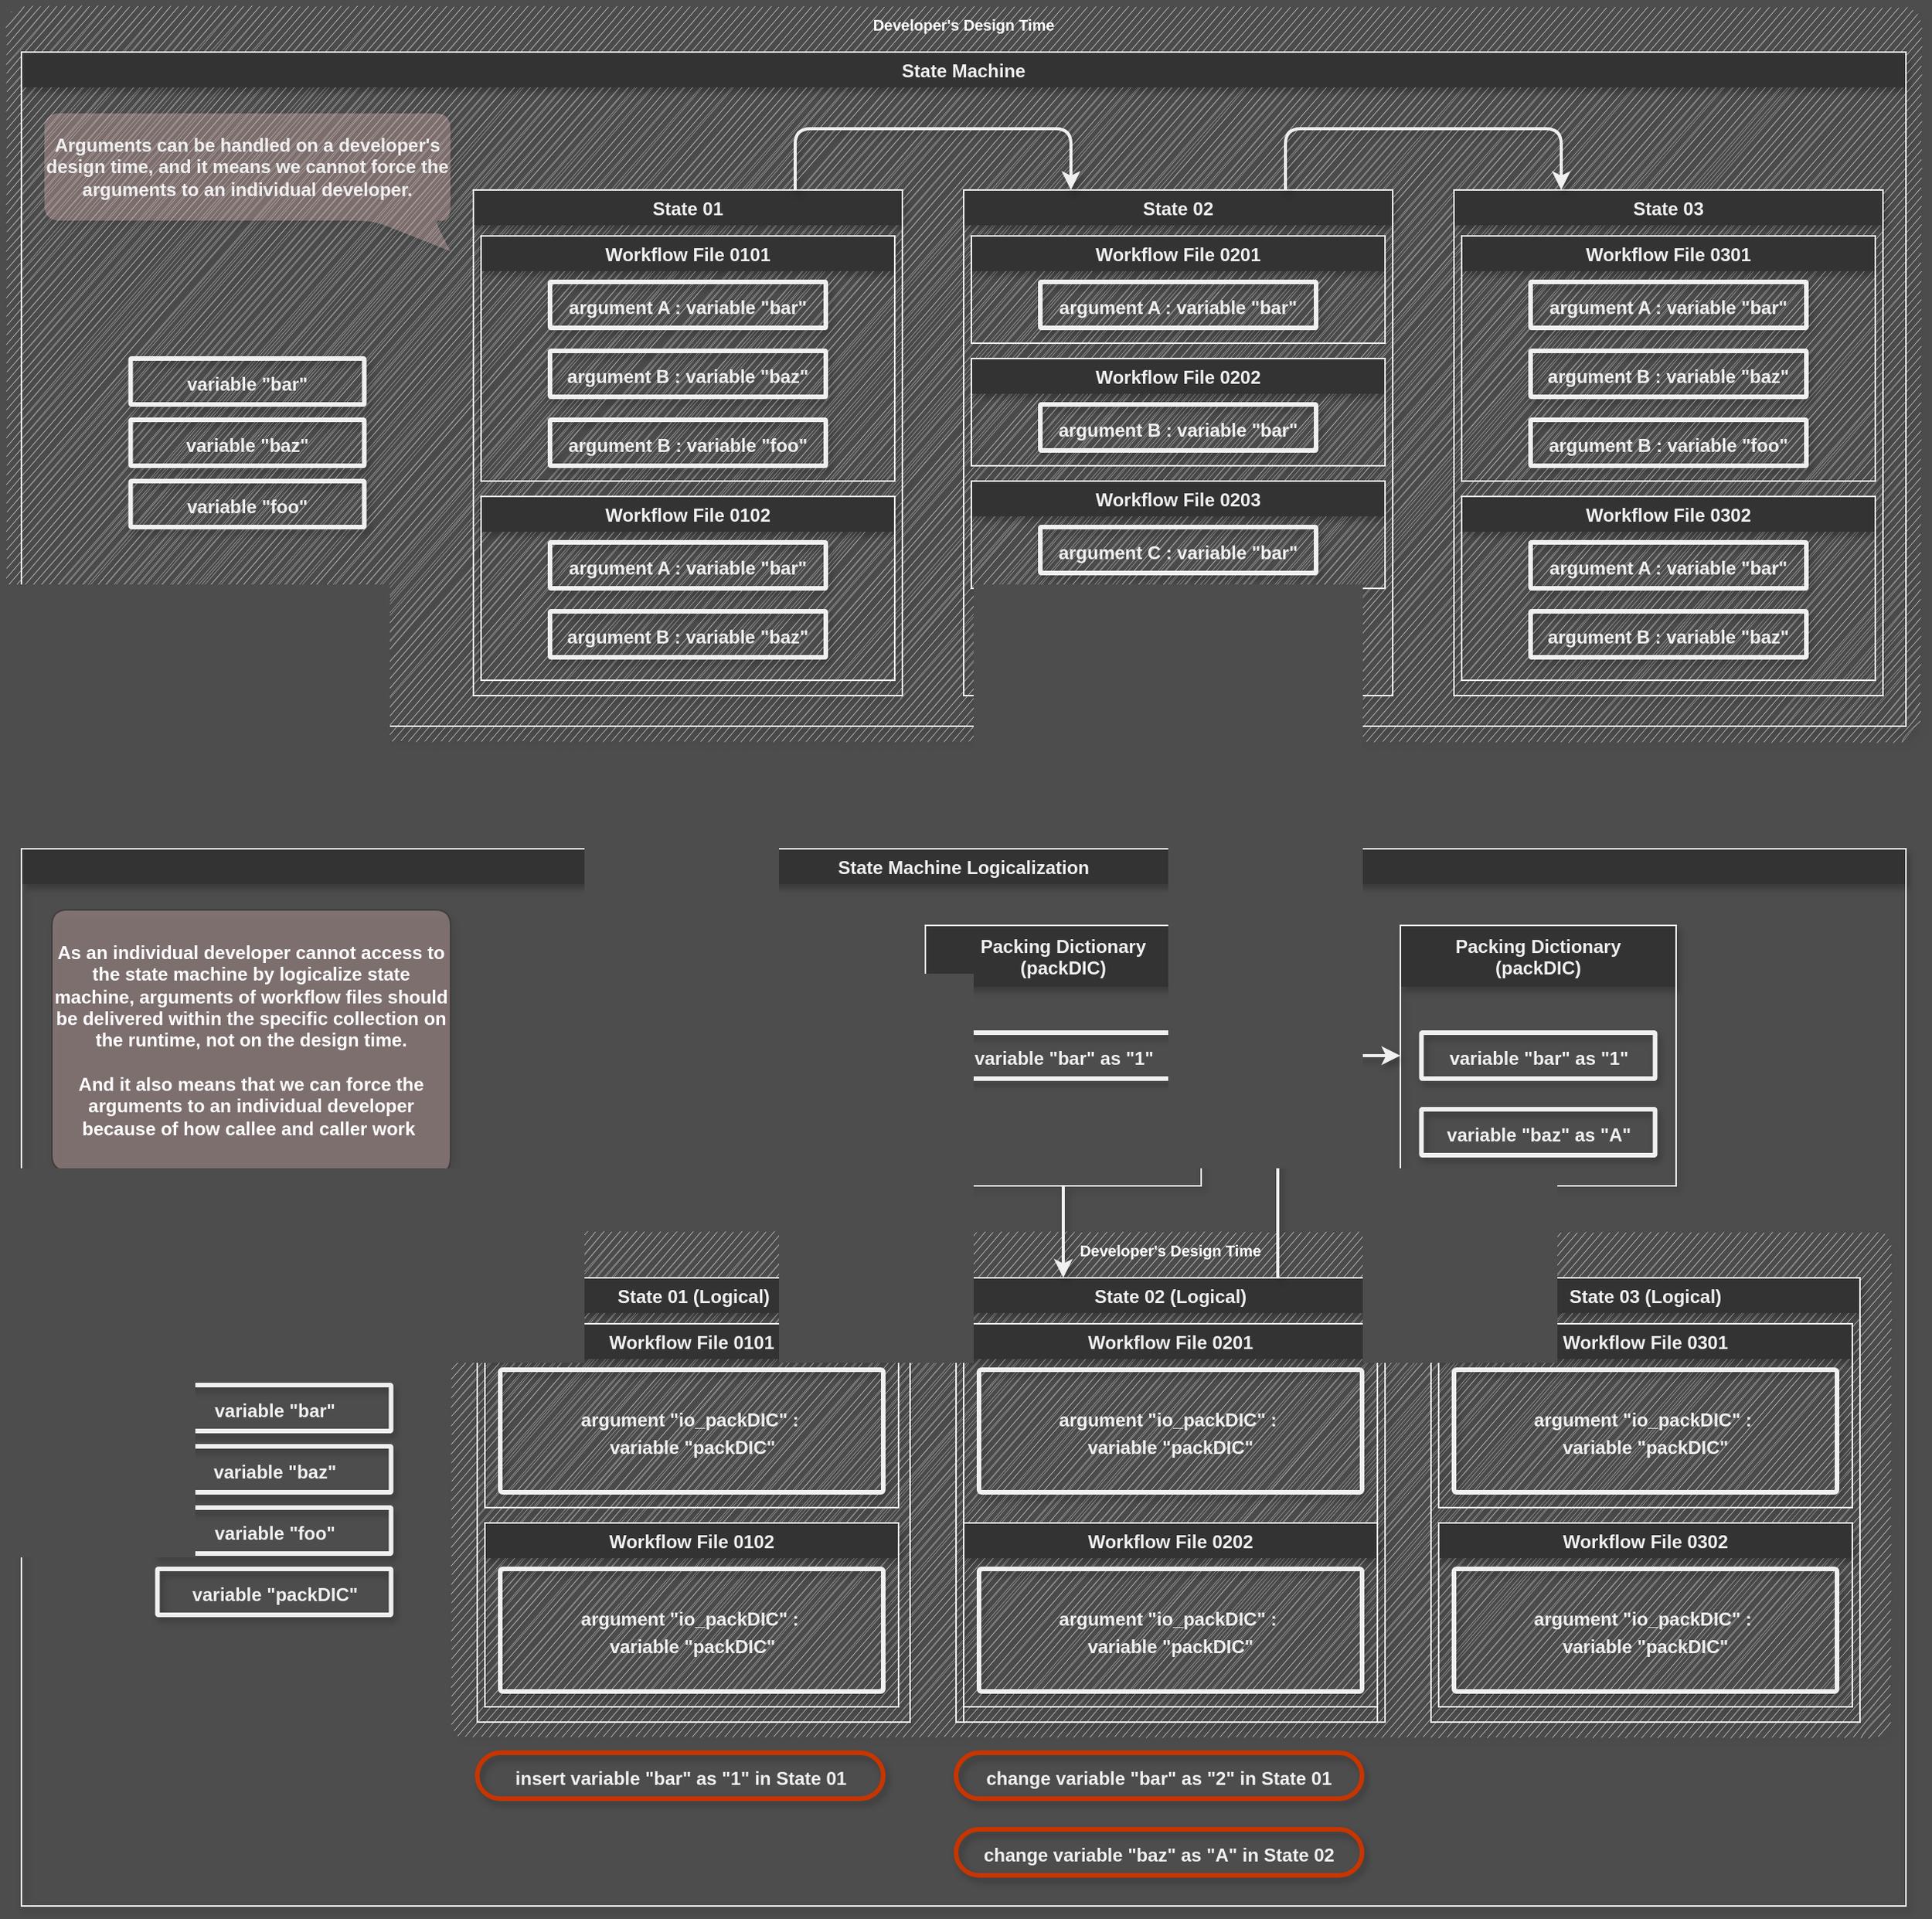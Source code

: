 <mxfile>
    <diagram name="Invoking Workflow" id="IO0Ucn4QTnKjHCeMiAsN">
        <mxGraphModel dx="693" dy="990" grid="1" gridSize="10" guides="1" tooltips="1" connect="1" arrows="1" fold="1" page="1" pageScale="1" pageWidth="200" pageHeight="200" background="#4D4D4D" math="0" shadow="0">
            <root>
                <mxCell id="B1hD4S_6FfBFzlmzPSDL-0"/>
                <mxCell id="B1hD4S_6FfBFzlmzPSDL-1" parent="B1hD4S_6FfBFzlmzPSDL-0"/>
                <mxCell id="2Qd1pbF_NACd3mdG2dw3-35" value="&lt;b&gt;Developer's Design Time&lt;/b&gt;" style="rounded=1;whiteSpace=wrap;html=1;shadow=1;sketch=1;fontSize=10;strokeColor=none;fillColor=#D1D1D1;opacity=60;fontColor=#ffffff;verticalAlign=top;arcSize=3;" parent="B1hD4S_6FfBFzlmzPSDL-1" vertex="1">
                    <mxGeometry x="-70" y="-60" width="1250" height="480" as="geometry"/>
                </mxCell>
                <mxCell id="I9IR6gK89fYtYPthZDuF-24" value="State Machine" style="swimlane;rounded=0;swimlaneFillColor=none;fontColor=#F0F0F0;fillColor=#333333;strokeColor=#F0F0F0;labelBackgroundColor=none;shadow=1;sketch=0;swimlaneLine=0;gradientColor=none;" parent="B1hD4S_6FfBFzlmzPSDL-1" vertex="1">
                    <mxGeometry x="-60" y="-30" width="1230" height="440" as="geometry">
                        <mxRectangle x="20" y="40" width="60" height="23" as="alternateBounds"/>
                    </mxGeometry>
                </mxCell>
                <mxCell id="I9IR6gK89fYtYPthZDuF-8" value="State 02" style="swimlane;rounded=0;swimlaneFillColor=none;fontColor=#F0F0F0;fillColor=#333333;strokeColor=#F0F0F0;labelBackgroundColor=none;shadow=1;sketch=0;swimlaneLine=0;gradientColor=none;" parent="I9IR6gK89fYtYPthZDuF-24" vertex="1">
                    <mxGeometry x="615" y="90" width="280" height="330" as="geometry">
                        <mxRectangle x="20" y="40" width="60" height="23" as="alternateBounds"/>
                    </mxGeometry>
                </mxCell>
                <mxCell id="SsZcxWdu4yLDRniQGyMR-10" value="Workflow File 0201" style="swimlane;rounded=0;swimlaneFillColor=none;fontColor=#F0F0F0;fillColor=#333333;strokeColor=#F0F0F0;labelBackgroundColor=none;shadow=1;sketch=0;swimlaneLine=0;gradientColor=none;" parent="I9IR6gK89fYtYPthZDuF-8" vertex="1">
                    <mxGeometry x="5" y="30" width="270" height="70" as="geometry">
                        <mxRectangle x="20" y="40" width="60" height="23" as="alternateBounds"/>
                    </mxGeometry>
                </mxCell>
                <mxCell id="SsZcxWdu4yLDRniQGyMR-11" value="&lt;font style=&quot;font-size: 15px&quot;&gt;&lt;b style=&quot;font-size: 12px&quot;&gt;argument A : variable &quot;bar&quot;&lt;br&gt;&lt;/b&gt;&lt;/font&gt;" style="rounded=1;whiteSpace=wrap;html=1;fillColor=none;arcSize=2;strokeColor=#F0F0F0;strokeWidth=3;fontColor=#F0F0F0;labelBackgroundColor=none;shadow=1;sketch=0;" parent="SsZcxWdu4yLDRniQGyMR-10" vertex="1">
                    <mxGeometry x="45" y="30" width="180" height="30" as="geometry"/>
                </mxCell>
                <mxCell id="SsZcxWdu4yLDRniQGyMR-16" value="Workflow File 0202" style="swimlane;rounded=0;swimlaneFillColor=none;fontColor=#F0F0F0;fillColor=#333333;strokeColor=#F0F0F0;labelBackgroundColor=none;shadow=1;sketch=0;swimlaneLine=0;gradientColor=none;" parent="I9IR6gK89fYtYPthZDuF-8" vertex="1">
                    <mxGeometry x="5" y="110" width="270" height="70" as="geometry">
                        <mxRectangle x="20" y="40" width="60" height="23" as="alternateBounds"/>
                    </mxGeometry>
                </mxCell>
                <mxCell id="SsZcxWdu4yLDRniQGyMR-17" value="&lt;font style=&quot;font-size: 15px&quot;&gt;&lt;b style=&quot;font-size: 12px&quot;&gt;argument B : variable &quot;bar&quot;&lt;br&gt;&lt;/b&gt;&lt;/font&gt;" style="rounded=1;whiteSpace=wrap;html=1;fillColor=none;arcSize=2;strokeColor=#F0F0F0;strokeWidth=3;fontColor=#F0F0F0;labelBackgroundColor=none;shadow=1;sketch=0;" parent="SsZcxWdu4yLDRniQGyMR-16" vertex="1">
                    <mxGeometry x="45" y="30" width="180" height="30" as="geometry"/>
                </mxCell>
                <mxCell id="SsZcxWdu4yLDRniQGyMR-19" value="Workflow File 0203" style="swimlane;rounded=0;swimlaneFillColor=none;fontColor=#F0F0F0;fillColor=#333333;strokeColor=#F0F0F0;labelBackgroundColor=none;shadow=1;sketch=0;swimlaneLine=0;gradientColor=none;" parent="I9IR6gK89fYtYPthZDuF-8" vertex="1">
                    <mxGeometry x="5" y="190" width="270" height="70" as="geometry">
                        <mxRectangle x="20" y="40" width="60" height="23" as="alternateBounds"/>
                    </mxGeometry>
                </mxCell>
                <mxCell id="SsZcxWdu4yLDRniQGyMR-20" value="&lt;font style=&quot;font-size: 15px&quot;&gt;&lt;b style=&quot;font-size: 12px&quot;&gt;argument C : variable &quot;bar&quot;&lt;br&gt;&lt;/b&gt;&lt;/font&gt;" style="rounded=1;whiteSpace=wrap;html=1;fillColor=none;arcSize=2;strokeColor=#F0F0F0;strokeWidth=3;fontColor=#F0F0F0;labelBackgroundColor=none;shadow=1;sketch=0;" parent="SsZcxWdu4yLDRniQGyMR-19" vertex="1">
                    <mxGeometry x="45" y="30" width="180" height="30" as="geometry"/>
                </mxCell>
                <mxCell id="h_GZFUiYBG2fZVZm8CAq-0" value="State 01" style="swimlane;rounded=0;swimlaneFillColor=none;fontColor=#F0F0F0;fillColor=#333333;strokeColor=#F0F0F0;labelBackgroundColor=none;shadow=1;sketch=0;swimlaneLine=0;gradientColor=none;" parent="I9IR6gK89fYtYPthZDuF-24" vertex="1">
                    <mxGeometry x="295" y="90" width="280" height="330" as="geometry">
                        <mxRectangle x="20" y="40" width="60" height="23" as="alternateBounds"/>
                    </mxGeometry>
                </mxCell>
                <mxCell id="I9IR6gK89fYtYPthZDuF-44" value="Workflow File 0101" style="swimlane;rounded=0;swimlaneFillColor=none;fontColor=#F0F0F0;fillColor=#333333;strokeColor=#F0F0F0;labelBackgroundColor=none;shadow=1;sketch=0;swimlaneLine=0;gradientColor=none;" parent="h_GZFUiYBG2fZVZm8CAq-0" vertex="1">
                    <mxGeometry x="5" y="30" width="270" height="160" as="geometry">
                        <mxRectangle x="20" y="40" width="60" height="23" as="alternateBounds"/>
                    </mxGeometry>
                </mxCell>
                <mxCell id="voasZZtEZSl8RtH-NEX_-1" value="&lt;font style=&quot;font-size: 15px&quot;&gt;&lt;b style=&quot;font-size: 12px&quot;&gt;argument A : variable &quot;bar&quot;&lt;br&gt;&lt;/b&gt;&lt;/font&gt;" style="rounded=1;whiteSpace=wrap;html=1;fillColor=none;arcSize=2;strokeColor=#F0F0F0;strokeWidth=3;fontColor=#F0F0F0;labelBackgroundColor=none;shadow=1;sketch=0;" parent="I9IR6gK89fYtYPthZDuF-44" vertex="1">
                    <mxGeometry x="45" y="30" width="180" height="30" as="geometry"/>
                </mxCell>
                <mxCell id="SsZcxWdu4yLDRniQGyMR-0" value="&lt;font style=&quot;font-size: 15px&quot;&gt;&lt;b style=&quot;font-size: 12px&quot;&gt;argument B : variable &quot;baz&quot;&lt;br&gt;&lt;/b&gt;&lt;/font&gt;" style="rounded=1;whiteSpace=wrap;html=1;fillColor=none;arcSize=2;strokeColor=#F0F0F0;strokeWidth=3;fontColor=#F0F0F0;labelBackgroundColor=none;shadow=1;sketch=0;" parent="I9IR6gK89fYtYPthZDuF-44" vertex="1">
                    <mxGeometry x="45" y="75" width="180" height="30" as="geometry"/>
                </mxCell>
                <mxCell id="SsZcxWdu4yLDRniQGyMR-1" value="&lt;font style=&quot;font-size: 15px&quot;&gt;&lt;b style=&quot;font-size: 12px&quot;&gt;argument B : variable &quot;foo&quot;&lt;br&gt;&lt;/b&gt;&lt;/font&gt;" style="rounded=1;whiteSpace=wrap;html=1;fillColor=none;arcSize=2;strokeColor=#F0F0F0;strokeWidth=3;fontColor=#F0F0F0;labelBackgroundColor=none;shadow=1;sketch=0;" parent="I9IR6gK89fYtYPthZDuF-44" vertex="1">
                    <mxGeometry x="45" y="120" width="180" height="30" as="geometry"/>
                </mxCell>
                <mxCell id="SsZcxWdu4yLDRniQGyMR-6" value="Workflow File 0102" style="swimlane;rounded=0;swimlaneFillColor=none;fontColor=#F0F0F0;fillColor=#333333;strokeColor=#F0F0F0;labelBackgroundColor=none;shadow=1;sketch=0;swimlaneLine=0;gradientColor=none;" parent="h_GZFUiYBG2fZVZm8CAq-0" vertex="1">
                    <mxGeometry x="5" y="200" width="270" height="120" as="geometry">
                        <mxRectangle x="20" y="40" width="60" height="23" as="alternateBounds"/>
                    </mxGeometry>
                </mxCell>
                <mxCell id="SsZcxWdu4yLDRniQGyMR-7" value="&lt;font style=&quot;font-size: 15px&quot;&gt;&lt;b style=&quot;font-size: 12px&quot;&gt;argument A : variable &quot;bar&quot;&lt;br&gt;&lt;/b&gt;&lt;/font&gt;" style="rounded=1;whiteSpace=wrap;html=1;fillColor=none;arcSize=2;strokeColor=#F0F0F0;strokeWidth=3;fontColor=#F0F0F0;labelBackgroundColor=none;shadow=1;sketch=0;" parent="SsZcxWdu4yLDRniQGyMR-6" vertex="1">
                    <mxGeometry x="45" y="30" width="180" height="30" as="geometry"/>
                </mxCell>
                <mxCell id="SsZcxWdu4yLDRniQGyMR-8" value="&lt;font style=&quot;font-size: 15px&quot;&gt;&lt;b style=&quot;font-size: 12px&quot;&gt;argument B : variable &quot;baz&quot;&lt;br&gt;&lt;/b&gt;&lt;/font&gt;" style="rounded=1;whiteSpace=wrap;html=1;fillColor=none;arcSize=2;strokeColor=#F0F0F0;strokeWidth=3;fontColor=#F0F0F0;labelBackgroundColor=none;shadow=1;sketch=0;" parent="SsZcxWdu4yLDRniQGyMR-6" vertex="1">
                    <mxGeometry x="45" y="75" width="180" height="30" as="geometry"/>
                </mxCell>
                <mxCell id="I9IR6gK89fYtYPthZDuF-20" style="edgeStyle=none;html=1;fontSize=15;strokeWidth=2;fontColor=#F0F0F0;strokeColor=#F0F0F0;labelBackgroundColor=none;shadow=1;sketch=0;exitX=0.75;exitY=0;exitDx=0;exitDy=0;entryX=0.25;entryY=0;entryDx=0;entryDy=0;" parent="I9IR6gK89fYtYPthZDuF-24" source="h_GZFUiYBG2fZVZm8CAq-0" target="I9IR6gK89fYtYPthZDuF-8" edge="1">
                    <mxGeometry relative="1" as="geometry">
                        <mxPoint x="235" y="175" as="sourcePoint"/>
                        <mxPoint x="235" y="220" as="targetPoint"/>
                        <Array as="points">
                            <mxPoint x="505" y="50"/>
                            <mxPoint x="685" y="50"/>
                        </Array>
                    </mxGeometry>
                </mxCell>
                <mxCell id="I9IR6gK89fYtYPthZDuF-14" value="State 03" style="swimlane;rounded=0;swimlaneFillColor=none;fontColor=#F0F0F0;fillColor=#333333;strokeColor=#F0F0F0;labelBackgroundColor=none;shadow=1;sketch=0;swimlaneLine=0;gradientColor=none;" parent="I9IR6gK89fYtYPthZDuF-24" vertex="1">
                    <mxGeometry x="935" y="90" width="280" height="330" as="geometry">
                        <mxRectangle x="20" y="40" width="60" height="23" as="alternateBounds"/>
                    </mxGeometry>
                </mxCell>
                <mxCell id="SsZcxWdu4yLDRniQGyMR-23" value="Workflow File 0301" style="swimlane;rounded=0;swimlaneFillColor=none;fontColor=#F0F0F0;fillColor=#333333;strokeColor=#F0F0F0;labelBackgroundColor=none;shadow=1;sketch=0;swimlaneLine=0;gradientColor=none;" parent="I9IR6gK89fYtYPthZDuF-14" vertex="1">
                    <mxGeometry x="5" y="30" width="270" height="160" as="geometry">
                        <mxRectangle x="20" y="40" width="60" height="23" as="alternateBounds"/>
                    </mxGeometry>
                </mxCell>
                <mxCell id="SsZcxWdu4yLDRniQGyMR-24" value="&lt;font style=&quot;font-size: 15px&quot;&gt;&lt;b style=&quot;font-size: 12px&quot;&gt;argument A : variable &quot;bar&quot;&lt;br&gt;&lt;/b&gt;&lt;/font&gt;" style="rounded=1;whiteSpace=wrap;html=1;fillColor=none;arcSize=2;strokeColor=#F0F0F0;strokeWidth=3;fontColor=#F0F0F0;labelBackgroundColor=none;shadow=1;sketch=0;" parent="SsZcxWdu4yLDRniQGyMR-23" vertex="1">
                    <mxGeometry x="45" y="30" width="180" height="30" as="geometry"/>
                </mxCell>
                <mxCell id="SsZcxWdu4yLDRniQGyMR-25" value="&lt;font style=&quot;font-size: 15px&quot;&gt;&lt;b style=&quot;font-size: 12px&quot;&gt;argument B : variable &quot;baz&quot;&lt;br&gt;&lt;/b&gt;&lt;/font&gt;" style="rounded=1;whiteSpace=wrap;html=1;fillColor=none;arcSize=2;strokeColor=#F0F0F0;strokeWidth=3;fontColor=#F0F0F0;labelBackgroundColor=none;shadow=1;sketch=0;" parent="SsZcxWdu4yLDRniQGyMR-23" vertex="1">
                    <mxGeometry x="45" y="75" width="180" height="30" as="geometry"/>
                </mxCell>
                <mxCell id="SsZcxWdu4yLDRniQGyMR-26" value="&lt;font style=&quot;font-size: 15px&quot;&gt;&lt;b style=&quot;font-size: 12px&quot;&gt;argument B : variable &quot;foo&quot;&lt;br&gt;&lt;/b&gt;&lt;/font&gt;" style="rounded=1;whiteSpace=wrap;html=1;fillColor=none;arcSize=2;strokeColor=#F0F0F0;strokeWidth=3;fontColor=#F0F0F0;labelBackgroundColor=none;shadow=1;sketch=0;" parent="SsZcxWdu4yLDRniQGyMR-23" vertex="1">
                    <mxGeometry x="45" y="120" width="180" height="30" as="geometry"/>
                </mxCell>
                <mxCell id="SsZcxWdu4yLDRniQGyMR-27" value="Workflow File 0302" style="swimlane;rounded=0;swimlaneFillColor=none;fontColor=#F0F0F0;fillColor=#333333;strokeColor=#F0F0F0;labelBackgroundColor=none;shadow=1;sketch=0;swimlaneLine=0;gradientColor=none;" parent="I9IR6gK89fYtYPthZDuF-14" vertex="1">
                    <mxGeometry x="5" y="200" width="270" height="120" as="geometry">
                        <mxRectangle x="20" y="40" width="60" height="23" as="alternateBounds"/>
                    </mxGeometry>
                </mxCell>
                <mxCell id="SsZcxWdu4yLDRniQGyMR-28" value="&lt;font style=&quot;font-size: 15px&quot;&gt;&lt;b style=&quot;font-size: 12px&quot;&gt;argument A : variable &quot;bar&quot;&lt;br&gt;&lt;/b&gt;&lt;/font&gt;" style="rounded=1;whiteSpace=wrap;html=1;fillColor=none;arcSize=2;strokeColor=#F0F0F0;strokeWidth=3;fontColor=#F0F0F0;labelBackgroundColor=none;shadow=1;sketch=0;" parent="SsZcxWdu4yLDRniQGyMR-27" vertex="1">
                    <mxGeometry x="45" y="30" width="180" height="30" as="geometry"/>
                </mxCell>
                <mxCell id="SsZcxWdu4yLDRniQGyMR-29" value="&lt;font style=&quot;font-size: 15px&quot;&gt;&lt;b style=&quot;font-size: 12px&quot;&gt;argument B : variable &quot;baz&quot;&lt;br&gt;&lt;/b&gt;&lt;/font&gt;" style="rounded=1;whiteSpace=wrap;html=1;fillColor=none;arcSize=2;strokeColor=#F0F0F0;strokeWidth=3;fontColor=#F0F0F0;labelBackgroundColor=none;shadow=1;sketch=0;" parent="SsZcxWdu4yLDRniQGyMR-27" vertex="1">
                    <mxGeometry x="45" y="75" width="180" height="30" as="geometry"/>
                </mxCell>
                <mxCell id="I9IR6gK89fYtYPthZDuF-22" style="edgeStyle=none;html=1;fontSize=15;strokeWidth=2;fontColor=#F0F0F0;strokeColor=#F0F0F0;labelBackgroundColor=none;shadow=1;sketch=0;exitX=0.75;exitY=0;exitDx=0;exitDy=0;entryX=0.25;entryY=0;entryDx=0;entryDy=0;" parent="I9IR6gK89fYtYPthZDuF-24" source="I9IR6gK89fYtYPthZDuF-8" target="I9IR6gK89fYtYPthZDuF-14" edge="1">
                    <mxGeometry relative="1" as="geometry">
                        <mxPoint x="635" y="90" as="sourcePoint"/>
                        <mxPoint x="835" y="70" as="targetPoint"/>
                        <Array as="points">
                            <mxPoint x="825" y="50"/>
                            <mxPoint x="1005" y="50"/>
                        </Array>
                    </mxGeometry>
                </mxCell>
                <mxCell id="SsZcxWdu4yLDRniQGyMR-2" value="&lt;font style=&quot;font-size: 15px&quot;&gt;&lt;b style=&quot;font-size: 12px&quot;&gt;variable &quot;bar&quot;&lt;br&gt;&lt;/b&gt;&lt;/font&gt;" style="rounded=1;whiteSpace=wrap;html=1;fillColor=none;arcSize=2;strokeColor=#F0F0F0;strokeWidth=3;fontColor=#F0F0F0;labelBackgroundColor=none;shadow=1;sketch=0;" parent="I9IR6gK89fYtYPthZDuF-24" vertex="1">
                    <mxGeometry x="71.25" y="200" width="152.5" height="30" as="geometry"/>
                </mxCell>
                <mxCell id="SsZcxWdu4yLDRniQGyMR-3" value="&lt;font style=&quot;font-size: 15px&quot;&gt;&lt;b style=&quot;font-size: 12px&quot;&gt;variable&amp;nbsp;&lt;/b&gt;&lt;b style=&quot;font-size: 12px&quot;&gt;&quot;baz&quot;&lt;/b&gt;&lt;b style=&quot;font-size: 12px&quot;&gt;&lt;br&gt;&lt;/b&gt;&lt;/font&gt;" style="rounded=1;whiteSpace=wrap;html=1;fillColor=none;arcSize=2;strokeColor=#F0F0F0;strokeWidth=3;fontColor=#F0F0F0;labelBackgroundColor=none;shadow=1;sketch=0;" parent="I9IR6gK89fYtYPthZDuF-24" vertex="1">
                    <mxGeometry x="71.25" y="240" width="152.5" height="30" as="geometry"/>
                </mxCell>
                <mxCell id="SsZcxWdu4yLDRniQGyMR-4" value="&lt;font style=&quot;font-size: 15px&quot;&gt;&lt;b style=&quot;font-size: 12px&quot;&gt;variable &quot;foo&quot;&lt;br&gt;&lt;/b&gt;&lt;/font&gt;" style="rounded=1;whiteSpace=wrap;html=1;fillColor=none;arcSize=2;strokeColor=#F0F0F0;strokeWidth=3;fontColor=#F0F0F0;labelBackgroundColor=none;shadow=1;sketch=0;" parent="I9IR6gK89fYtYPthZDuF-24" vertex="1">
                    <mxGeometry x="71.25" y="280" width="152.5" height="30" as="geometry"/>
                </mxCell>
                <mxCell id="voasZZtEZSl8RtH-NEX_-2" value="Arguments can be handled on a developer's design time, and it means we cannot force the arguments to an individual developer." style="shape=callout;whiteSpace=wrap;html=1;perimeter=calloutPerimeter;fillColor=#FFCCCC;opacity=30;position2=1;base=40;rounded=1;shadow=1;sketch=0;size=20;position=0.81;strokeColor=none;fontStyle=1;fontColor=#F0F0F0;" parent="I9IR6gK89fYtYPthZDuF-24" vertex="1">
                    <mxGeometry x="15" y="40" width="265" height="90" as="geometry"/>
                </mxCell>
                <mxCell id="NUqGkJNnprG_F1ySNUu1-30" value="State Machine Logicalization" style="swimlane;rounded=0;swimlaneFillColor=none;fontColor=#F0F0F0;fillColor=#333333;strokeColor=#F0F0F0;labelBackgroundColor=none;shadow=1;sketch=0;swimlaneLine=0;gradientColor=none;" parent="B1hD4S_6FfBFzlmzPSDL-1" vertex="1">
                    <mxGeometry x="-60" y="490" width="1230" height="690" as="geometry">
                        <mxRectangle x="20" y="40" width="60" height="23" as="alternateBounds"/>
                    </mxGeometry>
                </mxCell>
                <mxCell id="2Qd1pbF_NACd3mdG2dw3-34" value="&lt;b&gt;Developer's Design Time&lt;/b&gt;" style="rounded=1;whiteSpace=wrap;html=1;shadow=1;sketch=1;fontSize=10;strokeColor=none;fillColor=#D1D1D1;opacity=60;fontColor=#ffffff;verticalAlign=top;arcSize=3;" parent="NUqGkJNnprG_F1ySNUu1-30" vertex="1">
                    <mxGeometry x="280" y="250" width="940" height="330" as="geometry"/>
                </mxCell>
                <mxCell id="NUqGkJNnprG_F1ySNUu1-38" value="State 01 (Logical)" style="swimlane;rounded=0;swimlaneFillColor=none;fontColor=#F0F0F0;fillColor=#333333;strokeColor=#F0F0F0;labelBackgroundColor=none;shadow=1;sketch=0;swimlaneLine=0;gradientColor=none;" parent="NUqGkJNnprG_F1ySNUu1-30" vertex="1">
                    <mxGeometry x="297.5" y="280" width="282.5" height="290" as="geometry">
                        <mxRectangle x="20" y="40" width="60" height="23" as="alternateBounds"/>
                    </mxGeometry>
                </mxCell>
                <mxCell id="NUqGkJNnprG_F1ySNUu1-39" value="Workflow File 0101" style="swimlane;rounded=0;swimlaneFillColor=none;fontColor=#F0F0F0;fillColor=#333333;strokeColor=#F0F0F0;labelBackgroundColor=none;shadow=1;sketch=0;swimlaneLine=0;gradientColor=none;" parent="NUqGkJNnprG_F1ySNUu1-38" vertex="1">
                    <mxGeometry x="5" y="30" width="270" height="120" as="geometry">
                        <mxRectangle x="20" y="40" width="60" height="23" as="alternateBounds"/>
                    </mxGeometry>
                </mxCell>
                <mxCell id="NUqGkJNnprG_F1ySNUu1-40" value="&lt;font style=&quot;font-size: 15px&quot;&gt;&lt;b style=&quot;font-size: 12px&quot;&gt;argument &quot;io_packDIC&quot; :&amp;nbsp;&lt;br&gt;variable &quot;packDIC&quot;&lt;br&gt;&lt;/b&gt;&lt;/font&gt;" style="rounded=1;whiteSpace=wrap;html=1;fillColor=none;arcSize=2;strokeColor=#F0F0F0;strokeWidth=3;fontColor=#F0F0F0;labelBackgroundColor=none;shadow=1;sketch=0;" parent="NUqGkJNnprG_F1ySNUu1-39" vertex="1">
                    <mxGeometry x="10" y="30" width="250" height="80" as="geometry"/>
                </mxCell>
                <mxCell id="NUqGkJNnprG_F1ySNUu1-43" value="Workflow File 0102" style="swimlane;rounded=0;swimlaneFillColor=none;fontColor=#F0F0F0;fillColor=#333333;strokeColor=#F0F0F0;labelBackgroundColor=none;shadow=1;sketch=0;swimlaneLine=0;gradientColor=none;" parent="NUqGkJNnprG_F1ySNUu1-38" vertex="1">
                    <mxGeometry x="5" y="160" width="270" height="120" as="geometry">
                        <mxRectangle x="20" y="40" width="60" height="23" as="alternateBounds"/>
                    </mxGeometry>
                </mxCell>
                <mxCell id="9RJ8MtSohEjLQeRQZtwR-10" value="&lt;font style=&quot;font-size: 15px&quot;&gt;&lt;b style=&quot;font-size: 12px&quot;&gt;argument &quot;io_packDIC&quot; :&amp;nbsp;&lt;br&gt;variable &quot;packDIC&quot;&lt;br&gt;&lt;/b&gt;&lt;/font&gt;" style="rounded=1;whiteSpace=wrap;html=1;fillColor=none;arcSize=2;strokeColor=#F0F0F0;strokeWidth=3;fontColor=#F0F0F0;labelBackgroundColor=none;shadow=1;sketch=0;" parent="NUqGkJNnprG_F1ySNUu1-43" vertex="1">
                    <mxGeometry x="10" y="30" width="250" height="80" as="geometry"/>
                </mxCell>
                <mxCell id="NUqGkJNnprG_F1ySNUu1-59" value="&lt;div&gt;&lt;span&gt;As an individual developer cannot access to the state machine by logicalize state machine, arguments of workflow files should be delivered within the specific collection on the runtime, not on the design time. &lt;br&gt;&lt;br&gt;And it also means that we can force the arguments to an individual developer because of how callee and caller work&amp;nbsp;&lt;/span&gt;&lt;/div&gt;" style="shape=callout;whiteSpace=wrap;html=1;perimeter=calloutPerimeter;fillColor=#FFCCCC;opacity=30;position2=1;base=40;rounded=1;shadow=1;sketch=0;size=20;position=0.81;align=center;fontStyle=1;fontColor=#FFFFFF;" parent="NUqGkJNnprG_F1ySNUu1-30" vertex="1">
                    <mxGeometry x="20" y="40" width="260" height="190" as="geometry"/>
                </mxCell>
                <mxCell id="9RJ8MtSohEjLQeRQZtwR-13" value="&lt;font style=&quot;font-size: 15px&quot;&gt;&lt;b style=&quot;font-size: 12px&quot;&gt;insert variable &quot;bar&quot; as &quot;1&quot; in State 01&lt;br&gt;&lt;/b&gt;&lt;/font&gt;" style="rounded=1;whiteSpace=wrap;html=1;fillColor=none;arcSize=50;strokeColor=#C73500;strokeWidth=3;fontColor=#F0F0F0;labelBackgroundColor=none;shadow=1;sketch=0;" parent="NUqGkJNnprG_F1ySNUu1-30" vertex="1">
                    <mxGeometry x="297.5" y="590" width="265" height="30" as="geometry"/>
                </mxCell>
                <mxCell id="2Qd1pbF_NACd3mdG2dw3-1" value="&lt;font style=&quot;font-size: 15px&quot;&gt;&lt;b style=&quot;font-size: 12px&quot;&gt;variable &quot;bar&quot;&lt;br&gt;&lt;/b&gt;&lt;/font&gt;" style="rounded=1;whiteSpace=wrap;html=1;fillColor=none;arcSize=2;strokeColor=#F0F0F0;strokeWidth=3;fontColor=#F0F0F0;labelBackgroundColor=none;shadow=1;sketch=0;" parent="NUqGkJNnprG_F1ySNUu1-30" vertex="1">
                    <mxGeometry x="88.75" y="350" width="152.5" height="30" as="geometry"/>
                </mxCell>
                <mxCell id="2Qd1pbF_NACd3mdG2dw3-2" value="&lt;font style=&quot;font-size: 15px&quot;&gt;&lt;b style=&quot;font-size: 12px&quot;&gt;variable&amp;nbsp;&lt;/b&gt;&lt;b style=&quot;font-size: 12px&quot;&gt;&quot;baz&quot;&lt;/b&gt;&lt;b style=&quot;font-size: 12px&quot;&gt;&lt;br&gt;&lt;/b&gt;&lt;/font&gt;" style="rounded=1;whiteSpace=wrap;html=1;fillColor=none;arcSize=2;strokeColor=#F0F0F0;strokeWidth=3;fontColor=#F0F0F0;labelBackgroundColor=none;shadow=1;sketch=0;" parent="NUqGkJNnprG_F1ySNUu1-30" vertex="1">
                    <mxGeometry x="88.75" y="390" width="152.5" height="30" as="geometry"/>
                </mxCell>
                <mxCell id="2Qd1pbF_NACd3mdG2dw3-3" value="&lt;font style=&quot;font-size: 15px&quot;&gt;&lt;b style=&quot;font-size: 12px&quot;&gt;variable &quot;foo&quot;&lt;br&gt;&lt;/b&gt;&lt;/font&gt;" style="rounded=1;whiteSpace=wrap;html=1;fillColor=none;arcSize=2;strokeColor=#F0F0F0;strokeWidth=3;fontColor=#F0F0F0;labelBackgroundColor=none;shadow=1;sketch=0;" parent="NUqGkJNnprG_F1ySNUu1-30" vertex="1">
                    <mxGeometry x="88.75" y="430" width="152.5" height="30" as="geometry"/>
                </mxCell>
                <mxCell id="2Qd1pbF_NACd3mdG2dw3-4" value="&lt;font style=&quot;font-size: 15px&quot;&gt;&lt;b style=&quot;font-size: 12px&quot;&gt;variable &quot;packDIC&quot;&lt;br&gt;&lt;/b&gt;&lt;/font&gt;" style="rounded=1;whiteSpace=wrap;html=1;fillColor=none;arcSize=2;strokeColor=#F0F0F0;strokeWidth=3;fontColor=#F0F0F0;labelBackgroundColor=none;shadow=1;sketch=0;" parent="NUqGkJNnprG_F1ySNUu1-30" vertex="1">
                    <mxGeometry x="88.75" y="470" width="152.5" height="30" as="geometry"/>
                </mxCell>
                <mxCell id="9RJ8MtSohEjLQeRQZtwR-11" value="Packing Dictionary &#10;(packDIC)" style="swimlane;rounded=0;swimlaneFillColor=none;fontColor=#F0F0F0;fillColor=#333333;strokeColor=#F0F0F0;labelBackgroundColor=none;shadow=1;sketch=0;swimlaneLine=0;gradientColor=none;startSize=40;" parent="NUqGkJNnprG_F1ySNUu1-30" vertex="1">
                    <mxGeometry x="590" y="50" width="180" height="170" as="geometry">
                        <mxRectangle x="20" y="40" width="60" height="23" as="alternateBounds"/>
                    </mxGeometry>
                </mxCell>
                <mxCell id="2Qd1pbF_NACd3mdG2dw3-9" value="&lt;font style=&quot;font-size: 15px&quot;&gt;&lt;b style=&quot;font-size: 12px&quot;&gt;variable &quot;bar&quot; as &quot;1&quot;&lt;br&gt;&lt;/b&gt;&lt;/font&gt;" style="rounded=1;whiteSpace=wrap;html=1;fillColor=none;arcSize=2;strokeColor=#F0F0F0;strokeWidth=3;fontColor=#F0F0F0;labelBackgroundColor=none;shadow=1;sketch=0;" parent="9RJ8MtSohEjLQeRQZtwR-11" vertex="1">
                    <mxGeometry x="13.75" y="70" width="152.5" height="30" as="geometry"/>
                </mxCell>
                <mxCell id="NUqGkJNnprG_F1ySNUu1-31" value="State 02 (Logical)" style="swimlane;rounded=0;swimlaneFillColor=none;fontColor=#F0F0F0;fillColor=#333333;strokeColor=#F0F0F0;labelBackgroundColor=none;shadow=1;sketch=0;swimlaneLine=0;gradientColor=none;" parent="NUqGkJNnprG_F1ySNUu1-30" vertex="1">
                    <mxGeometry x="610" y="280" width="280" height="290" as="geometry">
                        <mxRectangle x="20" y="40" width="60" height="23" as="alternateBounds"/>
                    </mxGeometry>
                </mxCell>
                <mxCell id="2Qd1pbF_NACd3mdG2dw3-24" value="Workflow File 0201" style="swimlane;rounded=0;swimlaneFillColor=none;fontColor=#F0F0F0;fillColor=#333333;strokeColor=#F0F0F0;labelBackgroundColor=none;shadow=1;sketch=0;swimlaneLine=0;gradientColor=none;" parent="NUqGkJNnprG_F1ySNUu1-31" vertex="1">
                    <mxGeometry x="5" y="30" width="270" height="260" as="geometry">
                        <mxRectangle x="20" y="40" width="60" height="23" as="alternateBounds"/>
                    </mxGeometry>
                </mxCell>
                <mxCell id="2Qd1pbF_NACd3mdG2dw3-25" value="&lt;font style=&quot;font-size: 15px&quot;&gt;&lt;b style=&quot;font-size: 12px&quot;&gt;argument &quot;io_packDIC&quot; :&amp;nbsp;&lt;br&gt;variable &quot;packDIC&quot;&lt;br&gt;&lt;/b&gt;&lt;/font&gt;" style="rounded=1;whiteSpace=wrap;html=1;fillColor=none;arcSize=2;strokeColor=#F0F0F0;strokeWidth=3;fontColor=#F0F0F0;labelBackgroundColor=none;shadow=1;sketch=0;" parent="2Qd1pbF_NACd3mdG2dw3-24" vertex="1">
                    <mxGeometry x="10" y="30" width="250" height="80" as="geometry"/>
                </mxCell>
                <mxCell id="2Qd1pbF_NACd3mdG2dw3-26" value="Workflow File 0202" style="swimlane;rounded=0;swimlaneFillColor=none;fontColor=#F0F0F0;fillColor=#333333;strokeColor=#F0F0F0;labelBackgroundColor=none;shadow=1;sketch=0;swimlaneLine=0;gradientColor=none;" parent="NUqGkJNnprG_F1ySNUu1-31" vertex="1">
                    <mxGeometry x="5" y="160" width="270" height="120" as="geometry">
                        <mxRectangle x="20" y="40" width="60" height="23" as="alternateBounds"/>
                    </mxGeometry>
                </mxCell>
                <mxCell id="2Qd1pbF_NACd3mdG2dw3-27" value="&lt;font style=&quot;font-size: 15px&quot;&gt;&lt;b style=&quot;font-size: 12px&quot;&gt;argument &quot;io_packDIC&quot; :&amp;nbsp;&lt;br&gt;variable &quot;packDIC&quot;&lt;br&gt;&lt;/b&gt;&lt;/font&gt;" style="rounded=1;whiteSpace=wrap;html=1;fillColor=none;arcSize=2;strokeColor=#F0F0F0;strokeWidth=3;fontColor=#F0F0F0;labelBackgroundColor=none;shadow=1;sketch=0;" parent="2Qd1pbF_NACd3mdG2dw3-26" vertex="1">
                    <mxGeometry x="10" y="30" width="250" height="80" as="geometry"/>
                </mxCell>
                <mxCell id="2Qd1pbF_NACd3mdG2dw3-15" style="edgeStyle=none;html=1;fontSize=15;strokeWidth=2;fontColor=#F0F0F0;strokeColor=#F0F0F0;labelBackgroundColor=none;shadow=1;sketch=0;exitX=0.75;exitY=0;exitDx=0;exitDy=0;entryX=0;entryY=0.5;entryDx=0;entryDy=0;" parent="NUqGkJNnprG_F1ySNUu1-30" source="NUqGkJNnprG_F1ySNUu1-38" target="9RJ8MtSohEjLQeRQZtwR-11" edge="1">
                    <mxGeometry relative="1" as="geometry">
                        <mxPoint x="490.0" y="280" as="sourcePoint"/>
                        <mxPoint x="670" y="280" as="targetPoint"/>
                        <Array as="points">
                            <mxPoint x="508" y="135"/>
                        </Array>
                    </mxGeometry>
                </mxCell>
                <mxCell id="2Qd1pbF_NACd3mdG2dw3-16" style="edgeStyle=none;html=1;fontSize=15;strokeWidth=2;fontColor=#F0F0F0;strokeColor=#F0F0F0;labelBackgroundColor=none;shadow=1;sketch=0;entryX=0.25;entryY=0;entryDx=0;entryDy=0;exitX=0.5;exitY=1;exitDx=0;exitDy=0;" parent="NUqGkJNnprG_F1ySNUu1-30" source="9RJ8MtSohEjLQeRQZtwR-11" target="NUqGkJNnprG_F1ySNUu1-31" edge="1">
                    <mxGeometry relative="1" as="geometry">
                        <mxPoint x="710" y="240" as="sourcePoint"/>
                        <mxPoint x="590" y="145" as="targetPoint"/>
                        <Array as="points"/>
                    </mxGeometry>
                </mxCell>
                <mxCell id="NUqGkJNnprG_F1ySNUu1-47" value="State 03 (Logical)" style="swimlane;rounded=0;swimlaneFillColor=none;fontColor=#F0F0F0;fillColor=#333333;strokeColor=#F0F0F0;labelBackgroundColor=none;shadow=1;sketch=0;swimlaneLine=0;gradientColor=none;" parent="NUqGkJNnprG_F1ySNUu1-30" vertex="1">
                    <mxGeometry x="920" y="280" width="280" height="290" as="geometry">
                        <mxRectangle x="20" y="40" width="60" height="23" as="alternateBounds"/>
                    </mxGeometry>
                </mxCell>
                <mxCell id="2Qd1pbF_NACd3mdG2dw3-28" value="Workflow File 0301" style="swimlane;rounded=0;swimlaneFillColor=none;fontColor=#F0F0F0;fillColor=#333333;strokeColor=#F0F0F0;labelBackgroundColor=none;shadow=1;sketch=0;swimlaneLine=0;gradientColor=none;" parent="NUqGkJNnprG_F1ySNUu1-47" vertex="1">
                    <mxGeometry x="5" y="30" width="270" height="120" as="geometry">
                        <mxRectangle x="20" y="40" width="60" height="23" as="alternateBounds"/>
                    </mxGeometry>
                </mxCell>
                <mxCell id="2Qd1pbF_NACd3mdG2dw3-29" value="&lt;font style=&quot;font-size: 15px&quot;&gt;&lt;b style=&quot;font-size: 12px&quot;&gt;argument &quot;io_packDIC&quot; :&amp;nbsp;&lt;br&gt;variable &quot;packDIC&quot;&lt;br&gt;&lt;/b&gt;&lt;/font&gt;" style="rounded=1;whiteSpace=wrap;html=1;fillColor=none;arcSize=2;strokeColor=#F0F0F0;strokeWidth=3;fontColor=#F0F0F0;labelBackgroundColor=none;shadow=1;sketch=0;" parent="2Qd1pbF_NACd3mdG2dw3-28" vertex="1">
                    <mxGeometry x="10" y="30" width="250" height="80" as="geometry"/>
                </mxCell>
                <mxCell id="2Qd1pbF_NACd3mdG2dw3-30" value="Workflow File 0302" style="swimlane;rounded=0;swimlaneFillColor=none;fontColor=#F0F0F0;fillColor=#333333;strokeColor=#F0F0F0;labelBackgroundColor=none;shadow=1;sketch=0;swimlaneLine=0;gradientColor=none;" parent="NUqGkJNnprG_F1ySNUu1-47" vertex="1">
                    <mxGeometry x="5" y="160" width="270" height="120" as="geometry">
                        <mxRectangle x="20" y="40" width="60" height="23" as="alternateBounds"/>
                    </mxGeometry>
                </mxCell>
                <mxCell id="2Qd1pbF_NACd3mdG2dw3-31" value="&lt;font style=&quot;font-size: 15px&quot;&gt;&lt;b style=&quot;font-size: 12px&quot;&gt;argument &quot;io_packDIC&quot; :&amp;nbsp;&lt;br&gt;variable &quot;packDIC&quot;&lt;br&gt;&lt;/b&gt;&lt;/font&gt;" style="rounded=1;whiteSpace=wrap;html=1;fillColor=none;arcSize=2;strokeColor=#F0F0F0;strokeWidth=3;fontColor=#F0F0F0;labelBackgroundColor=none;shadow=1;sketch=0;" parent="2Qd1pbF_NACd3mdG2dw3-30" vertex="1">
                    <mxGeometry x="10" y="30" width="250" height="80" as="geometry"/>
                </mxCell>
                <mxCell id="2Qd1pbF_NACd3mdG2dw3-17" value="&lt;font style=&quot;font-size: 15px&quot;&gt;&lt;b style=&quot;font-size: 12px&quot;&gt;change variable &quot;bar&quot; as &quot;2&quot; in State 01&lt;br&gt;&lt;/b&gt;&lt;/font&gt;" style="rounded=1;whiteSpace=wrap;html=1;fillColor=none;arcSize=50;strokeColor=#C73500;strokeWidth=3;fontColor=#F0F0F0;labelBackgroundColor=none;shadow=1;sketch=0;" parent="NUqGkJNnprG_F1ySNUu1-30" vertex="1">
                    <mxGeometry x="610" y="590" width="265" height="30" as="geometry"/>
                </mxCell>
                <mxCell id="2Qd1pbF_NACd3mdG2dw3-18" value="&lt;font style=&quot;font-size: 15px&quot;&gt;&lt;b style=&quot;font-size: 12px&quot;&gt;change variable &quot;baz&quot; as &quot;A&quot; in State 02&lt;br&gt;&lt;/b&gt;&lt;/font&gt;" style="rounded=1;whiteSpace=wrap;html=1;fillColor=none;arcSize=50;strokeColor=#C73500;strokeWidth=3;fontColor=#F0F0F0;labelBackgroundColor=none;shadow=1;sketch=0;" parent="NUqGkJNnprG_F1ySNUu1-30" vertex="1">
                    <mxGeometry x="610" y="640" width="265" height="30" as="geometry"/>
                </mxCell>
                <mxCell id="2Qd1pbF_NACd3mdG2dw3-19" value="Packing Dictionary &#10;(packDIC)" style="swimlane;rounded=0;swimlaneFillColor=none;fontColor=#F0F0F0;fillColor=#333333;strokeColor=#F0F0F0;labelBackgroundColor=none;shadow=1;sketch=0;swimlaneLine=0;gradientColor=none;startSize=40;" parent="NUqGkJNnprG_F1ySNUu1-30" vertex="1">
                    <mxGeometry x="900" y="50" width="180" height="170" as="geometry">
                        <mxRectangle x="20" y="40" width="60" height="23" as="alternateBounds"/>
                    </mxGeometry>
                </mxCell>
                <mxCell id="2Qd1pbF_NACd3mdG2dw3-20" value="&lt;font style=&quot;font-size: 15px&quot;&gt;&lt;b style=&quot;font-size: 12px&quot;&gt;variable &quot;bar&quot; as &quot;1&quot;&lt;br&gt;&lt;/b&gt;&lt;/font&gt;" style="rounded=1;whiteSpace=wrap;html=1;fillColor=none;arcSize=2;strokeColor=#F0F0F0;strokeWidth=3;fontColor=#F0F0F0;labelBackgroundColor=none;shadow=1;sketch=0;" parent="2Qd1pbF_NACd3mdG2dw3-19" vertex="1">
                    <mxGeometry x="13.75" y="70" width="152.5" height="30" as="geometry"/>
                </mxCell>
                <mxCell id="2Qd1pbF_NACd3mdG2dw3-23" value="&lt;font style=&quot;font-size: 15px&quot;&gt;&lt;b style=&quot;font-size: 12px&quot;&gt;variable &quot;baz&quot; as &quot;A&quot;&lt;br&gt;&lt;/b&gt;&lt;/font&gt;" style="rounded=1;whiteSpace=wrap;html=1;fillColor=none;arcSize=2;strokeColor=#F0F0F0;strokeWidth=3;fontColor=#F0F0F0;labelBackgroundColor=none;shadow=1;sketch=0;" parent="2Qd1pbF_NACd3mdG2dw3-19" vertex="1">
                    <mxGeometry x="13.75" y="120" width="152.5" height="30" as="geometry"/>
                </mxCell>
                <mxCell id="2Qd1pbF_NACd3mdG2dw3-21" style="edgeStyle=none;html=1;fontSize=15;strokeWidth=2;fontColor=#F0F0F0;strokeColor=#F0F0F0;labelBackgroundColor=none;shadow=1;sketch=0;entryX=0.25;entryY=0;entryDx=0;entryDy=0;exitX=0.5;exitY=1;exitDx=0;exitDy=0;" parent="NUqGkJNnprG_F1ySNUu1-30" source="2Qd1pbF_NACd3mdG2dw3-19" target="NUqGkJNnprG_F1ySNUu1-47" edge="1">
                    <mxGeometry relative="1" as="geometry">
                        <mxPoint x="690" y="230" as="sourcePoint"/>
                        <mxPoint x="690" y="290" as="targetPoint"/>
                        <Array as="points"/>
                    </mxGeometry>
                </mxCell>
                <mxCell id="2Qd1pbF_NACd3mdG2dw3-22" style="edgeStyle=none;html=1;fontSize=15;strokeWidth=2;fontColor=#F0F0F0;strokeColor=#F0F0F0;labelBackgroundColor=none;shadow=1;sketch=0;exitX=0.75;exitY=0;exitDx=0;exitDy=0;entryX=0;entryY=0.5;entryDx=0;entryDy=0;" parent="NUqGkJNnprG_F1ySNUu1-30" source="NUqGkJNnprG_F1ySNUu1-31" target="2Qd1pbF_NACd3mdG2dw3-19" edge="1">
                    <mxGeometry relative="1" as="geometry">
                        <mxPoint x="517.5" y="290" as="sourcePoint"/>
                        <mxPoint x="600" y="145" as="targetPoint"/>
                        <Array as="points">
                            <mxPoint x="820" y="135"/>
                        </Array>
                    </mxGeometry>
                </mxCell>
            </root>
        </mxGraphModel>
    </diagram>
    <diagram id="X3XHH4XJmvf06u3q9UJv" name="Main">
        <mxGraphModel dx="-33" dy="3958" grid="1" gridSize="10" guides="1" tooltips="1" connect="1" arrows="1" fold="1" page="1" pageScale="1" pageWidth="200" pageHeight="200" background="#4D4D4D" math="0" shadow="0">
            <root>
                <mxCell id="0"/>
                <mxCell id="1" parent="0"/>
                <mxCell id="383" value="Execution Details" style="swimlane;rounded=0;swimlaneFillColor=none;fillColor=#3399FF;strokeColor=#F0F0F0;fontColor=#F0F0F0;labelBackgroundColor=none;shadow=1;sketch=0;" parent="1" vertex="1">
                    <mxGeometry x="1410" y="-2900" width="2120" height="2880" as="geometry"/>
                </mxCell>
                <mxCell id="224" value="Orchestrator" style="swimlane;rounded=0;swimlaneFillColor=none;fillColor=#333333;strokeColor=#F0F0F0;fontColor=#F0F0F0;labelBackgroundColor=none;shadow=1;sketch=0;swimlaneLine=0;fontSize=12;" parent="383" vertex="1">
                    <mxGeometry x="220" y="40" width="1880" height="920" as="geometry"/>
                </mxCell>
                <mxCell id="327" value="Triggers" style="swimlane;rounded=0;swimlaneFillColor=none;fillColor=#333333;fontColor=#F0F0F0;strokeColor=#F0F0F0;labelBackgroundColor=none;shadow=1;sketch=0;swimlaneLine=0;gradientColor=none;" parent="224" vertex="1">
                    <mxGeometry x="15" y="800" width="450" height="110" as="geometry">
                        <mxRectangle x="20" y="40" width="60" height="23" as="alternateBounds"/>
                    </mxGeometry>
                </mxCell>
                <mxCell id="369" value="&lt;font style=&quot;font-size: 15px&quot;&gt;&lt;b style=&quot;font-size: 12px&quot;&gt;Trigger : Chain Stacker&lt;br&gt;&lt;/b&gt;&lt;/font&gt;" style="rounded=1;whiteSpace=wrap;html=1;fillColor=none;arcSize=2;strokeColor=#3399FF;strokeWidth=3;fontColor=#F0F0F0;labelBackgroundColor=none;shadow=1;sketch=0;" parent="327" vertex="1">
                    <mxGeometry x="7.5" y="30" width="435" height="30" as="geometry"/>
                </mxCell>
                <mxCell id="371" value="&lt;font style=&quot;font-size: 15px&quot;&gt;&lt;b style=&quot;font-size: 12px&quot;&gt;Trigger : Chain Runner&lt;br&gt;&lt;/b&gt;&lt;/font&gt;" style="rounded=1;whiteSpace=wrap;html=1;fillColor=none;arcSize=2;strokeColor=#3399FF;strokeWidth=3;fontColor=#F0F0F0;labelBackgroundColor=none;shadow=1;sketch=0;" parent="327" vertex="1">
                    <mxGeometry x="7.5" y="70" width="435" height="30" as="geometry"/>
                </mxCell>
                <mxCell id="359" value="Tasks" style="swimlane;rounded=0;swimlaneFillColor=none;fontColor=#F0F0F0;fillColor=#333333;strokeColor=#F0F0F0;labelBackgroundColor=none;shadow=1;sketch=0;swimlaneLine=0;gradientColor=none;" parent="224" vertex="1">
                    <mxGeometry x="15" y="40" width="1385" height="740" as="geometry">
                        <mxRectangle x="20" y="40" width="60" height="23" as="alternateBounds"/>
                    </mxGeometry>
                </mxCell>
                <mxCell id="240" value="Task 01" style="swimlane;rounded=0;swimlaneFillColor=none;fontColor=#F0F0F0;fillColor=#333333;strokeColor=#F0F0F0;labelBackgroundColor=none;shadow=1;sketch=0;swimlaneLine=0;gradientColor=none;" parent="359" vertex="1">
                    <mxGeometry x="5" y="40" width="450" height="680" as="geometry">
                        <mxRectangle x="20" y="40" width="60" height="23" as="alternateBounds"/>
                    </mxGeometry>
                </mxCell>
                <mxCell id="241" value="Queues" style="swimlane;childLayout=stackLayout;resizeParent=1;resizeParentMax=0;horizontal=1;startSize=23;horizontalStack=0;fontColor=#F0F0F0;fillColor=#333333;strokeColor=#F0F0F0;labelBackgroundColor=none;shadow=1;sketch=0;swimlaneLine=0;rounded=0;swimlaneFillColor=none;gradientColor=none;" parent="240" vertex="1">
                    <mxGeometry x="20" y="40" width="200" height="623" as="geometry">
                        <mxRectangle x="20" y="40" width="80" height="20" as="alternateBounds"/>
                    </mxGeometry>
                </mxCell>
                <mxCell id="242" value="Dispatch" style="swimlane;startSize=20;horizontal=0;fillColor=#C73500;fontColor=#F0F0F0;strokeColor=#F0F0F0;labelBackgroundColor=none;shadow=1;sketch=0;swimlaneLine=0;" parent="241" vertex="1">
                    <mxGeometry y="23" width="200" height="150" as="geometry"/>
                </mxCell>
                <mxCell id="243" value="Perform" style="swimlane;startSize=23;horizontal=0;fontColor=#F0F0F0;fillColor=#333333;strokeColor=#F0F0F0;labelBackgroundColor=none;shadow=1;sketch=0;swimlaneLine=0;rounded=0;swimlaneFillColor=none;gradientColor=none;" parent="241" vertex="1">
                    <mxGeometry y="173" width="200" height="150" as="geometry"/>
                </mxCell>
                <mxCell id="244" value="Perform : Result" style="swimlane;startSize=23;horizontal=0;fontColor=#F0F0F0;fillColor=#333333;strokeColor=#F0F0F0;labelBackgroundColor=none;shadow=1;sketch=0;swimlaneLine=0;rounded=0;swimlaneFillColor=none;gradientColor=none;" parent="241" vertex="1">
                    <mxGeometry y="323" width="200" height="150" as="geometry"/>
                </mxCell>
                <mxCell id="245" value="After Performance" style="swimlane;startSize=23;horizontal=0;fontColor=#F0F0F0;fillColor=#333333;strokeColor=#F0F0F0;labelBackgroundColor=none;shadow=1;sketch=0;swimlaneLine=0;rounded=0;swimlaneFillColor=none;gradientColor=none;" parent="241" vertex="1">
                    <mxGeometry y="473" width="200" height="150" as="geometry"/>
                </mxCell>
                <mxCell id="246" value="Processes" style="swimlane;childLayout=stackLayout;resizeParent=1;resizeParentMax=0;horizontal=1;startSize=23;horizontalStack=0;rounded=0;fontColor=#F0F0F0;fillColor=#333333;strokeColor=#F0F0F0;labelBackgroundColor=none;shadow=1;sketch=0;swimlaneLine=0;swimlaneFillColor=none;gradientColor=none;" parent="240" vertex="1">
                    <mxGeometry x="230" y="40" width="200" height="623" as="geometry"/>
                </mxCell>
                <mxCell id="247" value="Dispatch" style="swimlane;startSize=23;horizontal=0;fontColor=#F0F0F0;fillColor=#994C00;strokeColor=#F0F0F0;labelBackgroundColor=none;shadow=1;sketch=0;rounded=0;swimlaneFillColor=none;gradientColor=none;swimlaneLine=0;" parent="246" vertex="1">
                    <mxGeometry y="23" width="200" height="150" as="geometry"/>
                </mxCell>
                <mxCell id="248" value="Perform" style="swimlane;startSize=23;horizontal=0;fontColor=#F0F0F0;fillColor=#994C00;strokeColor=#F0F0F0;labelBackgroundColor=none;shadow=1;sketch=0;rounded=0;swimlaneFillColor=none;gradientColor=none;swimlaneLine=0;" parent="246" vertex="1">
                    <mxGeometry y="173" width="200" height="300" as="geometry"/>
                </mxCell>
                <mxCell id="249" value="After Performance" style="swimlane;startSize=23;horizontal=0;fontColor=#F0F0F0;fillColor=#994C00;strokeColor=#F0F0F0;labelBackgroundColor=none;shadow=1;sketch=0;swimlaneLine=0;rounded=0;swimlaneFillColor=none;gradientColor=none;" parent="246" vertex="1">
                    <mxGeometry y="473" width="200" height="150" as="geometry"/>
                </mxCell>
                <mxCell id="338" value="Task 02" style="swimlane;rounded=0;swimlaneFillColor=none;fontColor=#F0F0F0;fillColor=#333333;strokeColor=#F0F0F0;labelBackgroundColor=none;shadow=1;sketch=0;swimlaneLine=0;gradientColor=none;" parent="359" vertex="1">
                    <mxGeometry x="470" y="40" width="450" height="680" as="geometry">
                        <mxRectangle x="20" y="40" width="60" height="23" as="alternateBounds"/>
                    </mxGeometry>
                </mxCell>
                <mxCell id="339" value="Queues" style="swimlane;childLayout=stackLayout;resizeParent=1;resizeParentMax=0;horizontal=1;startSize=23;horizontalStack=0;fontColor=#F0F0F0;fillColor=#333333;strokeColor=#F0F0F0;labelBackgroundColor=none;shadow=1;sketch=0;swimlaneLine=0;rounded=0;swimlaneFillColor=none;gradientColor=none;" parent="338" vertex="1">
                    <mxGeometry x="20" y="40" width="200" height="623" as="geometry">
                        <mxRectangle x="20" y="40" width="80" height="20" as="alternateBounds"/>
                    </mxGeometry>
                </mxCell>
                <mxCell id="340" value="Dispatch" style="swimlane;startSize=20;horizontal=0;fillColor=#C73500;fontColor=#F0F0F0;strokeColor=#F0F0F0;labelBackgroundColor=none;shadow=1;sketch=0;swimlaneLine=0;" parent="339" vertex="1">
                    <mxGeometry y="23" width="200" height="150" as="geometry"/>
                </mxCell>
                <mxCell id="341" value="Perform" style="swimlane;startSize=23;horizontal=0;fontColor=#F0F0F0;fillColor=#333333;strokeColor=#F0F0F0;labelBackgroundColor=none;shadow=1;sketch=0;swimlaneLine=0;rounded=0;swimlaneFillColor=none;gradientColor=none;" parent="339" vertex="1">
                    <mxGeometry y="173" width="200" height="150" as="geometry"/>
                </mxCell>
                <mxCell id="342" value="Perform : Result" style="swimlane;startSize=23;horizontal=0;fontColor=#F0F0F0;fillColor=#333333;strokeColor=#F0F0F0;labelBackgroundColor=none;shadow=1;sketch=0;swimlaneLine=0;rounded=0;swimlaneFillColor=none;gradientColor=none;" parent="339" vertex="1">
                    <mxGeometry y="323" width="200" height="150" as="geometry"/>
                </mxCell>
                <mxCell id="343" value="After Performance" style="swimlane;startSize=23;horizontal=0;fontColor=#F0F0F0;fillColor=#333333;strokeColor=#F0F0F0;labelBackgroundColor=none;shadow=1;sketch=0;swimlaneLine=0;rounded=0;swimlaneFillColor=none;gradientColor=none;" parent="339" vertex="1">
                    <mxGeometry y="473" width="200" height="150" as="geometry"/>
                </mxCell>
                <mxCell id="344" value="Processes" style="swimlane;childLayout=stackLayout;resizeParent=1;resizeParentMax=0;horizontal=1;startSize=23;horizontalStack=0;rounded=0;fontColor=#F0F0F0;fillColor=#333333;strokeColor=#F0F0F0;labelBackgroundColor=none;shadow=1;sketch=0;swimlaneLine=0;swimlaneFillColor=none;gradientColor=none;" parent="338" vertex="1">
                    <mxGeometry x="230" y="40" width="200" height="623" as="geometry"/>
                </mxCell>
                <mxCell id="345" value="Dispatch" style="swimlane;startSize=23;horizontal=0;fontColor=#F0F0F0;fillColor=#994C00;strokeColor=#F0F0F0;labelBackgroundColor=none;shadow=1;sketch=0;rounded=0;swimlaneFillColor=none;gradientColor=none;swimlaneLine=0;" parent="344" vertex="1">
                    <mxGeometry y="23" width="200" height="150" as="geometry"/>
                </mxCell>
                <mxCell id="346" value="Perform" style="swimlane;startSize=23;horizontal=0;fontColor=#F0F0F0;fillColor=#994C00;strokeColor=#F0F0F0;labelBackgroundColor=none;shadow=1;sketch=0;swimlaneLine=0;rounded=0;swimlaneFillColor=none;gradientColor=none;" parent="344" vertex="1">
                    <mxGeometry y="173" width="200" height="300" as="geometry"/>
                </mxCell>
                <mxCell id="347" value="After Performance" style="swimlane;startSize=23;horizontal=0;fontColor=#F0F0F0;fillColor=#994C00;strokeColor=#F0F0F0;labelBackgroundColor=none;shadow=1;sketch=0;swimlaneLine=0;rounded=0;swimlaneFillColor=none;gradientColor=none;" parent="344" vertex="1">
                    <mxGeometry y="473" width="200" height="150" as="geometry"/>
                </mxCell>
                <mxCell id="348" value="Task N" style="swimlane;rounded=0;swimlaneFillColor=none;fontColor=#F0F0F0;fillColor=#333333;strokeColor=#F0F0F0;labelBackgroundColor=none;shadow=1;sketch=0;swimlaneLine=0;gradientColor=none;" parent="359" vertex="1">
                    <mxGeometry x="930" y="40" width="450" height="680" as="geometry">
                        <mxRectangle x="20" y="40" width="60" height="23" as="alternateBounds"/>
                    </mxGeometry>
                </mxCell>
                <mxCell id="349" value="Queues" style="swimlane;childLayout=stackLayout;resizeParent=1;resizeParentMax=0;horizontal=1;startSize=23;horizontalStack=0;fontColor=#F0F0F0;fillColor=#333333;strokeColor=#F0F0F0;labelBackgroundColor=none;shadow=1;sketch=0;swimlaneLine=0;rounded=0;swimlaneFillColor=none;gradientColor=none;" parent="348" vertex="1">
                    <mxGeometry x="20" y="40" width="200" height="623" as="geometry">
                        <mxRectangle x="20" y="40" width="80" height="20" as="alternateBounds"/>
                    </mxGeometry>
                </mxCell>
                <mxCell id="350" value="Dispatch" style="swimlane;startSize=23;horizontal=0;fillColor=#C73500;fontColor=#F0F0F0;strokeColor=#F0F0F0;labelBackgroundColor=none;shadow=1;sketch=0;swimlaneLine=0;rounded=0;swimlaneFillColor=none;gradientColor=none;" parent="349" vertex="1">
                    <mxGeometry y="23" width="200" height="150" as="geometry"/>
                </mxCell>
                <mxCell id="351" value="Perform" style="swimlane;startSize=23;horizontal=0;fontColor=#F0F0F0;fillColor=#333333;strokeColor=#F0F0F0;labelBackgroundColor=none;shadow=1;sketch=0;swimlaneLine=0;rounded=0;swimlaneFillColor=none;gradientColor=none;" parent="349" vertex="1">
                    <mxGeometry y="173" width="200" height="150" as="geometry"/>
                </mxCell>
                <mxCell id="352" value="Perform : Result" style="swimlane;startSize=23;horizontal=0;fontColor=#F0F0F0;fillColor=#333333;strokeColor=#F0F0F0;labelBackgroundColor=none;shadow=1;sketch=0;swimlaneLine=0;rounded=0;swimlaneFillColor=none;gradientColor=none;" parent="349" vertex="1">
                    <mxGeometry y="323" width="200" height="150" as="geometry"/>
                </mxCell>
                <mxCell id="353" value="After Performance" style="swimlane;startSize=23;horizontal=0;fontColor=#F0F0F0;fillColor=#333333;strokeColor=#F0F0F0;labelBackgroundColor=none;shadow=1;sketch=0;swimlaneLine=0;rounded=0;swimlaneFillColor=none;gradientColor=none;" parent="349" vertex="1">
                    <mxGeometry y="473" width="200" height="150" as="geometry"/>
                </mxCell>
                <mxCell id="354" value="Processes" style="swimlane;childLayout=stackLayout;resizeParent=1;resizeParentMax=0;horizontal=1;startSize=23;horizontalStack=0;rounded=0;fontColor=#F0F0F0;fillColor=#333333;strokeColor=#F0F0F0;labelBackgroundColor=none;shadow=1;sketch=0;swimlaneLine=0;swimlaneFillColor=none;gradientColor=none;" parent="348" vertex="1">
                    <mxGeometry x="230" y="40" width="200" height="623" as="geometry"/>
                </mxCell>
                <mxCell id="355" value="Dispatch" style="swimlane;startSize=23;horizontal=0;fontColor=#F0F0F0;fillColor=#994C00;strokeColor=#F0F0F0;labelBackgroundColor=none;shadow=1;sketch=0;rounded=0;swimlaneFillColor=none;gradientColor=none;swimlaneLine=0;" parent="354" vertex="1">
                    <mxGeometry y="23" width="200" height="150" as="geometry"/>
                </mxCell>
                <mxCell id="356" value="Perform" style="swimlane;startSize=23;horizontal=0;fontColor=#F0F0F0;fillColor=#994C00;strokeColor=#F0F0F0;labelBackgroundColor=none;shadow=1;sketch=0;swimlaneLine=0;rounded=0;swimlaneFillColor=none;gradientColor=none;" parent="354" vertex="1">
                    <mxGeometry y="173" width="200" height="300" as="geometry"/>
                </mxCell>
                <mxCell id="357" value="After Performance" style="swimlane;startSize=23;horizontal=0;fontColor=#F0F0F0;fillColor=#994C00;strokeColor=#F0F0F0;labelBackgroundColor=none;shadow=1;sketch=0;swimlaneLine=0;rounded=0;swimlaneFillColor=none;gradientColor=none;" parent="354" vertex="1">
                    <mxGeometry y="473" width="200" height="150" as="geometry"/>
                </mxCell>
                <mxCell id="379" value="" style="rounded=1;whiteSpace=wrap;html=1;fontColor=#F0F0F0;strokeColor=#F0F0F0;strokeWidth=1;fillColor=none;fontStyle=1;startSize=23;swimlaneFillColor=none;arcSize=2;labelBackgroundColor=none;shadow=1;sketch=0;" parent="383" vertex="1">
                    <mxGeometry x="1470" y="1030" width="320" height="60" as="geometry"/>
                </mxCell>
                <mxCell id="382" style="edgeStyle=none;html=1;entryX=0.75;entryY=1;entryDx=0;entryDy=0;labelBackgroundColor=none;fontColor=#F0F0F0;strokeColor=#F0F0F0;fontSize=15;strokeWidth=5;fillColor=#0050ef;endArrow=none;endFill=0;shape=link;shadow=1;sketch=0;" parent="383" source="379" target="224" edge="1">
                    <mxGeometry relative="1" as="geometry"/>
                </mxCell>
                <mxCell id="373" value="Machine (Robot)" style="swimlane;rounded=0;swimlaneFillColor=none;fillColor=#333333;fontColor=#F0F0F0;strokeColor=#F0F0F0;labelBackgroundColor=none;shadow=1;sketch=0;swimlaneLine=0;fontSize=12;gradientColor=none;" parent="383" vertex="1">
                    <mxGeometry x="220" y="1540" width="1880" height="1330" as="geometry">
                        <mxRectangle x="20" y="40" width="60" height="23" as="alternateBounds"/>
                    </mxGeometry>
                </mxCell>
                <mxCell id="196" value="Process : Chain Stacker" style="swimlane;glass=0;fontColor=#F0F0F0;fillColor=#006600;strokeColor=#F0F0F0;startSize=23;labelBackgroundColor=none;shadow=1;sketch=0;rounded=0;swimlaneFillColor=none;gradientColor=none;swimlaneLine=0;" parent="373" vertex="1">
                    <mxGeometry x="15" y="80" width="270" height="230" as="geometry"/>
                </mxCell>
                <mxCell id="198" value="&lt;font style=&quot;font-size: 15px&quot;&gt;&lt;b style=&quot;font-size: 12px&quot;&gt;init&lt;br&gt;&lt;/b&gt;&lt;/font&gt;" style="rounded=1;whiteSpace=wrap;html=1;fillColor=none;arcSize=2;strokeColor=#3399FF;strokeWidth=3;fontColor=#F0F0F0;labelBackgroundColor=none;shadow=1;sketch=0;" parent="196" vertex="1">
                    <mxGeometry x="100" y="40" width="70" height="30" as="geometry"/>
                </mxCell>
                <mxCell id="199" value="&lt;font style=&quot;font-size: 15px&quot;&gt;&lt;b style=&quot;font-size: 12px&quot;&gt;stack queue items&lt;br&gt;&lt;/b&gt;&lt;/font&gt;" style="rounded=1;whiteSpace=wrap;html=1;fillColor=none;arcSize=2;strokeColor=#F0F0F0;strokeWidth=3;fontColor=#F0F0F0;labelBackgroundColor=none;shadow=1;sketch=0;" parent="196" vertex="1">
                    <mxGeometry x="75" y="180" width="120" height="30" as="geometry"/>
                </mxCell>
                <mxCell id="200" style="edgeStyle=none;html=1;entryX=0.5;entryY=0;entryDx=0;entryDy=0;fontSize=15;strokeWidth=2;fontColor=#F0F0F0;strokeColor=#F0F0F0;labelBackgroundColor=none;shadow=1;sketch=0;" parent="196" source="201" target="199" edge="1">
                    <mxGeometry relative="1" as="geometry"/>
                </mxCell>
                <mxCell id="201" value="&lt;font style=&quot;font-size: 15px&quot;&gt;&lt;b style=&quot;font-size: 12px&quot;&gt;refer&lt;br&gt;&lt;/b&gt;&lt;/font&gt;" style="rounded=1;whiteSpace=wrap;html=1;fillColor=none;arcSize=2;strokeColor=#F0F0F0;strokeWidth=3;fontColor=#F0F0F0;labelBackgroundColor=none;shadow=1;sketch=0;" parent="196" vertex="1">
                    <mxGeometry x="100" y="110" width="70" height="30" as="geometry"/>
                </mxCell>
                <mxCell id="197" style="edgeStyle=none;html=1;fontSize=15;strokeWidth=2;entryX=0.5;entryY=0;entryDx=0;entryDy=0;fontColor=#F0F0F0;strokeColor=#F0F0F0;labelBackgroundColor=none;shadow=1;sketch=0;" parent="196" source="198" target="201" edge="1">
                    <mxGeometry relative="1" as="geometry">
                        <mxPoint x="-1665" y="1230" as="targetPoint"/>
                    </mxGeometry>
                </mxCell>
                <mxCell id="311" value="Chain of Processes" style="swimlane;glass=0;fontColor=#F0F0F0;fillColor=#333333;strokeColor=#F0F0F0;labelBackgroundColor=none;shadow=1;sketch=0;rounded=0;swimlaneFillColor=none;gradientColor=none;swimlaneLine=0;" parent="373" vertex="1">
                    <mxGeometry x="610" y="40" width="1250" height="1280" as="geometry">
                        <mxRectangle x="2130" y="-970" width="140" height="23" as="alternateBounds"/>
                    </mxGeometry>
                </mxCell>
                <mxCell id="299" value="Process : Business Flow" style="swimlane;glass=0;fontColor=#F0F0F0;fillColor=#994C00;strokeColor=#F0F0F0;labelBackgroundColor=none;shadow=1;sketch=0;rounded=0;swimlaneFillColor=none;gradientColor=none;swimlaneLine=0;" parent="311" vertex="1">
                    <mxGeometry x="340" y="40" width="890" height="1230" as="geometry"/>
                </mxCell>
                <mxCell id="260" value="Client Process" style="swimlane;horizontal=0;fontSize=12;fillColor=#994C00;fontStyle=1;html=1;fontColor=#F0F0F0;strokeColor=#F0F0F0;labelBackgroundColor=none;shadow=1;sketch=0;swimlaneLine=0;rounded=0;swimlaneFillColor=none;gradientColor=none;" parent="299" vertex="1">
                    <mxGeometry x="20" y="45" width="850" height="1170" as="geometry">
                        <mxRectangle x="1170" y="970" width="30" height="120" as="alternateBounds"/>
                    </mxGeometry>
                </mxCell>
                <mxCell id="261" style="edgeStyle=none;html=1;entryX=0.5;entryY=0;entryDx=0;entryDy=0;fontSize=15;strokeWidth=2;fontColor=#F0F0F0;strokeColor=#F0F0F0;labelBackgroundColor=none;shadow=1;sketch=0;" parent="260" source="262" target="298" edge="1">
                    <mxGeometry relative="1" as="geometry"/>
                </mxCell>
                <mxCell id="262" value="&lt;font style=&quot;font-size: 15px&quot;&gt;&lt;b style=&quot;font-size: 12px&quot;&gt;init&lt;br&gt;&lt;/b&gt;&lt;/font&gt;" style="rounded=1;whiteSpace=wrap;html=1;fillColor=none;arcSize=2;strokeColor=#3399FF;strokeWidth=3;fontColor=#F0F0F0;labelBackgroundColor=none;shadow=1;sketch=0;" parent="260" vertex="1">
                    <mxGeometry x="100" y="22.5" width="70" height="30" as="geometry"/>
                </mxCell>
                <mxCell id="263" value="Client Suit Process" style="swimlane;horizontal=0;fontSize=12;fillColor=#994C00;fontStyle=1;fontColor=#F0F0F0;strokeColor=#F0F0F0;labelBackgroundColor=none;shadow=1;sketch=0;rounded=0;swimlaneFillColor=none;gradientColor=none;swimlaneLine=0;" parent="260" vertex="1">
                    <mxGeometry x="80" y="152.5" width="440" height="1007.5" as="geometry"/>
                </mxCell>
                <mxCell id="622" style="edgeStyle=none;html=1;entryX=1;entryY=0.5;entryDx=0;entryDy=0;fontSize=15;strokeWidth=2;exitX=0.5;exitY=1;exitDx=0;exitDy=0;fontColor=#F0F0F0;strokeColor=#F0F0F0;labelBackgroundColor=none;shadow=1;sketch=0;opacity=40;" parent="263" source="273" target="306" edge="1">
                    <mxGeometry relative="1" as="geometry">
                        <Array as="points">
                            <mxPoint x="316" y="977.5"/>
                        </Array>
                        <mxPoint x="205" y="641.0" as="sourcePoint"/>
                        <mxPoint x="572.5" y="696.0" as="targetPoint"/>
                    </mxGeometry>
                </mxCell>
                <mxCell id="264" value="&lt;font style=&quot;font-size: 15px&quot;&gt;&lt;b style=&quot;font-size: 12px&quot;&gt;init&lt;br&gt;&lt;/b&gt;&lt;/font&gt;" style="rounded=1;whiteSpace=wrap;html=1;fillColor=none;arcSize=2;strokeColor=#F0F0F0;strokeWidth=3;fontColor=#F0F0F0;labelBackgroundColor=none;shadow=1;sketch=0;" parent="263" vertex="1">
                    <mxGeometry x="125" y="20" width="70" height="30" as="geometry"/>
                </mxCell>
                <mxCell id="265" value="&lt;font style=&quot;font-size: 15px&quot;&gt;&lt;b style=&quot;font-size: 12px&quot;&gt;call&lt;br&gt;&lt;/b&gt;&lt;/font&gt;" style="rounded=1;whiteSpace=wrap;html=1;fillColor=none;arcSize=2;strokeColor=#F0F0F0;strokeWidth=3;fontColor=#F0F0F0;labelBackgroundColor=none;shadow=1;sketch=0;" parent="263" vertex="1">
                    <mxGeometry x="125" y="157.5" width="70" height="30" as="geometry"/>
                </mxCell>
                <mxCell id="266" value="&lt;font style=&quot;font-size: 15px&quot;&gt;&lt;b style=&quot;font-size: 12px&quot;&gt;called&lt;br&gt;&lt;/b&gt;&lt;/font&gt;" style="rounded=1;whiteSpace=wrap;html=1;fillColor=none;arcSize=2;strokeColor=#F0F0F0;strokeWidth=3;fontColor=#F0F0F0;labelBackgroundColor=none;shadow=1;sketch=0;" parent="263" vertex="1">
                    <mxGeometry x="125" y="226" width="70" height="30" as="geometry"/>
                </mxCell>
                <mxCell id="267" value="&lt;b&gt;exception?&lt;/b&gt;" style="rhombus;whiteSpace=wrap;html=1;fontSize=15;strokeWidth=3;fillColor=none;fontColor=#F0F0F0;strokeColor=#F0F0F0;labelBackgroundColor=none;shadow=1;sketch=0;" parent="263" vertex="1">
                    <mxGeometry x="75" y="296" width="170" height="80" as="geometry"/>
                </mxCell>
                <mxCell id="268" value="&lt;font style=&quot;font-size: 15px&quot;&gt;&lt;b style=&quot;font-size: 12px&quot;&gt;business workflows&lt;br&gt;&lt;/b&gt;&lt;/font&gt;" style="rounded=1;whiteSpace=wrap;html=1;fillColor=none;arcSize=2;strokeColor=#F0F0F0;strokeWidth=3;fontColor=#F0F0F0;labelBackgroundColor=none;shadow=1;sketch=0;" parent="263" vertex="1">
                    <mxGeometry x="465" y="226" width="195" height="30" as="geometry"/>
                </mxCell>
                <mxCell id="269" style="edgeStyle=none;html=1;entryX=0.5;entryY=0;entryDx=0;entryDy=0;fontSize=15;strokeWidth=2;fontColor=#F0F0F0;strokeColor=#F0F0F0;labelBackgroundColor=none;shadow=1;sketch=0;" parent="263" source="265" target="268" edge="1">
                    <mxGeometry relative="1" as="geometry">
                        <Array as="points">
                            <mxPoint x="563" y="172.5"/>
                        </Array>
                    </mxGeometry>
                </mxCell>
                <mxCell id="270" value="&lt;font style=&quot;font-size: 15px&quot;&gt;&lt;b style=&quot;font-size: 12px&quot;&gt;call&lt;br&gt;&lt;/b&gt;&lt;/font&gt;" style="rounded=1;whiteSpace=wrap;html=1;fillColor=none;arcSize=2;strokeColor=#F0F0F0;strokeWidth=3;fontColor=#F0F0F0;labelBackgroundColor=none;shadow=1;sketch=0;" parent="263" vertex="1">
                    <mxGeometry x="280" y="406" width="70" height="30" as="geometry"/>
                </mxCell>
                <mxCell id="271" value="&lt;font style=&quot;font-size: 15px&quot;&gt;&lt;b style=&quot;font-size: 12px&quot;&gt;called&lt;br&gt;&lt;/b&gt;&lt;/font&gt;" style="rounded=1;whiteSpace=wrap;html=1;fillColor=none;arcSize=2;strokeColor=#F0F0F0;strokeWidth=3;fontColor=#F0F0F0;labelBackgroundColor=none;shadow=1;sketch=0;" parent="263" vertex="1">
                    <mxGeometry x="280" y="476" width="70" height="30" as="geometry"/>
                </mxCell>
                <mxCell id="272" value="&lt;font style=&quot;font-size: 15px&quot;&gt;&lt;b style=&quot;font-size: 12px&quot;&gt;exception handle workflows&lt;br&gt;&lt;/b&gt;&lt;/font&gt;" style="rounded=1;whiteSpace=wrap;html=1;fillColor=none;arcSize=2;strokeColor=#F0F0F0;strokeWidth=3;fontColor=#F0F0F0;labelBackgroundColor=none;shadow=1;sketch=0;" parent="263" vertex="1">
                    <mxGeometry x="465" y="476" width="195" height="30" as="geometry"/>
                </mxCell>
                <mxCell id="273" value="&lt;font style=&quot;font-size: 15px&quot;&gt;&lt;b style=&quot;font-size: 12px&quot;&gt;exception handle (core)&lt;br&gt;&lt;/b&gt;&lt;/font&gt;" style="rounded=1;whiteSpace=wrap;html=1;fillColor=none;arcSize=2;strokeColor=#F0F0F0;strokeWidth=3;fontColor=#F0F0F0;labelBackgroundColor=none;shadow=1;sketch=0;" parent="263" vertex="1">
                    <mxGeometry x="218" y="546" width="195" height="30" as="geometry"/>
                </mxCell>
                <mxCell id="274" style="edgeStyle=none;html=1;fontSize=15;strokeWidth=2;fontColor=#F0F0F0;strokeColor=#F0F0F0;labelBackgroundColor=none;shadow=1;sketch=0;" parent="263" source="268" target="266" edge="1">
                    <mxGeometry relative="1" as="geometry"/>
                </mxCell>
                <mxCell id="275" style="edgeStyle=none;html=1;entryX=0.5;entryY=0;entryDx=0;entryDy=0;fontSize=15;strokeWidth=2;fontColor=#F0F0F0;strokeColor=#F0F0F0;labelBackgroundColor=none;shadow=1;sketch=0;" parent="263" source="266" target="267" edge="1">
                    <mxGeometry relative="1" as="geometry"/>
                </mxCell>
                <mxCell id="276" value="&lt;b&gt;yes&lt;/b&gt;" style="edgeStyle=none;html=1;entryX=0.5;entryY=0;entryDx=0;entryDy=0;fontSize=15;strokeWidth=2;exitX=1;exitY=0.5;exitDx=0;exitDy=0;fontColor=#F0F0F0;strokeColor=#F0F0F0;labelBackgroundColor=none;shadow=1;sketch=0;" parent="263" source="267" target="270" edge="1">
                    <mxGeometry relative="1" as="geometry">
                        <Array as="points">
                            <mxPoint x="315" y="336"/>
                        </Array>
                    </mxGeometry>
                </mxCell>
                <mxCell id="277" style="edgeStyle=none;html=1;entryX=0.5;entryY=0;entryDx=0;entryDy=0;fontSize=15;strokeWidth=2;exitX=1;exitY=0.5;exitDx=0;exitDy=0;fontColor=#F0F0F0;strokeColor=#F0F0F0;labelBackgroundColor=none;shadow=1;sketch=0;" parent="263" source="270" target="272" edge="1">
                    <mxGeometry relative="1" as="geometry">
                        <mxPoint x="-695" y="461" as="sourcePoint"/>
                        <Array as="points">
                            <mxPoint x="563" y="421"/>
                        </Array>
                    </mxGeometry>
                </mxCell>
                <mxCell id="278" style="edgeStyle=none;html=1;fontSize=15;strokeWidth=2;exitX=0.5;exitY=1;exitDx=0;exitDy=0;fontColor=#F0F0F0;strokeColor=#F0F0F0;labelBackgroundColor=none;shadow=1;sketch=0;" parent="263" source="271" target="273" edge="1">
                    <mxGeometry relative="1" as="geometry">
                        <mxPoint x="-725" y="486" as="sourcePoint"/>
                    </mxGeometry>
                </mxCell>
                <mxCell id="279" style="edgeStyle=none;html=1;entryX=1;entryY=0.5;entryDx=0;entryDy=0;fontSize=15;strokeWidth=2;fontColor=#F0F0F0;strokeColor=#F0F0F0;labelBackgroundColor=none;shadow=1;sketch=0;" parent="263" source="272" target="271" edge="1">
                    <mxGeometry relative="1" as="geometry"/>
                </mxCell>
                <mxCell id="280" value="&lt;font style=&quot;font-size: 15px&quot;&gt;&lt;b style=&quot;font-size: 12px&quot;&gt;closure workflows&lt;br&gt;&lt;/b&gt;&lt;/font&gt;" style="rounded=1;whiteSpace=wrap;html=1;fillColor=none;arcSize=2;strokeColor=#F0F0F0;strokeWidth=3;fontColor=#F0F0F0;labelBackgroundColor=none;shadow=1;sketch=0;" parent="263" vertex="1">
                    <mxGeometry x="465" y="686" width="195" height="30" as="geometry"/>
                </mxCell>
                <mxCell id="281" style="edgeStyle=none;html=1;entryX=0.5;entryY=0;entryDx=0;entryDy=0;fontSize=15;strokeWidth=2;exitX=1;exitY=0.5;exitDx=0;exitDy=0;fontColor=#F0F0F0;strokeColor=#F0F0F0;labelBackgroundColor=none;shadow=1;sketch=0;" parent="263" source="282" target="280" edge="1">
                    <mxGeometry relative="1" as="geometry">
                        <Array as="points">
                            <mxPoint x="563" y="631"/>
                        </Array>
                    </mxGeometry>
                </mxCell>
                <mxCell id="282" value="&lt;font style=&quot;font-size: 15px&quot;&gt;&lt;b style=&quot;font-size: 12px&quot;&gt;call&lt;br&gt;&lt;/b&gt;&lt;/font&gt;" style="rounded=1;whiteSpace=wrap;html=1;fillColor=none;arcSize=2;strokeColor=#F0F0F0;strokeWidth=3;fontColor=#F0F0F0;labelBackgroundColor=none;shadow=1;sketch=0;" parent="263" vertex="1">
                    <mxGeometry x="125" y="616" width="70" height="30" as="geometry"/>
                </mxCell>
                <mxCell id="283" value="&lt;b&gt;no&lt;/b&gt;" style="edgeStyle=none;html=1;entryX=0;entryY=0.5;entryDx=0;entryDy=0;fontSize=15;strokeWidth=2;exitX=0;exitY=0.5;exitDx=0;exitDy=0;fontColor=#F0F0F0;strokeColor=#F0F0F0;labelBackgroundColor=none;shadow=1;sketch=0;" parent="263" source="267" target="282" edge="1">
                    <mxGeometry x="-0.408" relative="1" as="geometry">
                        <Array as="points">
                            <mxPoint x="55" y="336"/>
                            <mxPoint x="55" y="631"/>
                        </Array>
                        <mxPoint as="offset"/>
                    </mxGeometry>
                </mxCell>
                <mxCell id="284" style="edgeStyle=none;html=1;fontSize=15;strokeWidth=2;fontColor=#F0F0F0;strokeColor=#F0F0F0;labelBackgroundColor=none;shadow=1;sketch=0;" parent="263" source="285" target="293" edge="1">
                    <mxGeometry relative="1" as="geometry"/>
                </mxCell>
                <mxCell id="285" value="&lt;font style=&quot;font-size: 15px&quot;&gt;&lt;b style=&quot;font-size: 12px&quot;&gt;called&lt;br&gt;&lt;/b&gt;&lt;/font&gt;" style="rounded=1;whiteSpace=wrap;html=1;fillColor=none;arcSize=2;strokeColor=#F0F0F0;strokeWidth=3;fontColor=#F0F0F0;labelBackgroundColor=none;shadow=1;sketch=0;" parent="263" vertex="1">
                    <mxGeometry x="125" y="686" width="70" height="30" as="geometry"/>
                </mxCell>
                <mxCell id="286" style="edgeStyle=none;html=1;entryX=1;entryY=0.5;entryDx=0;entryDy=0;fontSize=15;strokeWidth=2;fontColor=#F0F0F0;strokeColor=#F0F0F0;labelBackgroundColor=none;shadow=1;sketch=0;" parent="263" source="280" target="285" edge="1">
                    <mxGeometry relative="1" as="geometry"/>
                </mxCell>
                <mxCell id="287" style="edgeStyle=none;html=1;fontSize=15;strokeWidth=2;entryX=0.5;entryY=0;entryDx=0;entryDy=0;fontColor=#F0F0F0;strokeColor=#F0F0F0;labelBackgroundColor=none;shadow=1;sketch=0;" parent="263" source="288" target="306" edge="1">
                    <mxGeometry relative="1" as="geometry">
                        <mxPoint x="160" y="972.5" as="targetPoint"/>
                    </mxGeometry>
                </mxCell>
                <mxCell id="288" value="&lt;font style=&quot;font-size: 15px&quot;&gt;&lt;b style=&quot;font-size: 12px&quot;&gt;closure (core)&lt;br&gt;&lt;/b&gt;&lt;/font&gt;" style="rounded=1;whiteSpace=wrap;html=1;fillColor=none;arcSize=2;strokeColor=#F0F0F0;strokeWidth=3;fontColor=#F0F0F0;labelBackgroundColor=none;shadow=1;sketch=0;" parent="263" vertex="1">
                    <mxGeometry x="86.25" y="893.5" width="147.5" height="30" as="geometry"/>
                </mxCell>
                <mxCell id="290" value="&lt;b&gt;inversion of control&lt;/b&gt;" style="text;html=1;strokeColor=#F0F0F0;fillColor=none;align=center;verticalAlign=middle;whiteSpace=wrap;rounded=0;fontSize=15;rotation=0;fontColor=#F0F0F0;labelBackgroundColor=none;shadow=1;sketch=0;" parent="263" vertex="1">
                    <mxGeometry x="240" y="7.5" width="195" height="27.5" as="geometry"/>
                </mxCell>
                <mxCell id="291" value="&lt;b&gt;yes&lt;/b&gt;" style="edgeStyle=none;html=1;entryX=1;entryY=0.5;entryDx=0;entryDy=0;fontSize=15;strokeWidth=2;exitX=1;exitY=0.5;exitDx=0;exitDy=0;fontColor=#F0F0F0;strokeColor=#F0F0F0;labelBackgroundColor=none;shadow=1;sketch=0;" parent="263" source="293" target="273" edge="1">
                    <mxGeometry relative="1" as="geometry">
                        <Array as="points">
                            <mxPoint x="700" y="803.5"/>
                            <mxPoint x="700" y="561.5"/>
                        </Array>
                    </mxGeometry>
                </mxCell>
                <mxCell id="292" value="&lt;b&gt;no&lt;/b&gt;" style="edgeStyle=none;html=1;entryX=0;entryY=0.5;entryDx=0;entryDy=0;fontSize=15;strokeWidth=2;exitX=0;exitY=0.5;exitDx=0;exitDy=0;fontColor=#F0F0F0;strokeColor=#F0F0F0;labelBackgroundColor=none;shadow=1;sketch=0;" parent="263" source="293" target="288" edge="1">
                    <mxGeometry relative="1" as="geometry">
                        <Array as="points">
                            <mxPoint x="50" y="803.5"/>
                            <mxPoint x="50" y="908.5"/>
                        </Array>
                    </mxGeometry>
                </mxCell>
                <mxCell id="293" value="&lt;b&gt;exception?&lt;/b&gt;" style="rhombus;whiteSpace=wrap;html=1;fontSize=15;strokeWidth=3;fillColor=none;fontColor=#F0F0F0;strokeColor=#F0F0F0;labelBackgroundColor=none;shadow=1;sketch=0;" parent="263" vertex="1">
                    <mxGeometry x="75" y="763.5" width="170" height="80" as="geometry"/>
                </mxCell>
                <mxCell id="294" style="edgeStyle=none;html=1;fontSize=15;strokeWidth=2;fontColor=#F0F0F0;strokeColor=#F0F0F0;labelBackgroundColor=none;shadow=1;sketch=0;" parent="263" source="295" target="265" edge="1">
                    <mxGeometry relative="1" as="geometry"/>
                </mxCell>
                <mxCell id="295" value="&lt;font style=&quot;font-size: 15px&quot;&gt;&lt;b style=&quot;font-size: 12px&quot;&gt;refer&lt;br&gt;&lt;/b&gt;&lt;/font&gt;" style="rounded=1;whiteSpace=wrap;html=1;fillColor=none;arcSize=2;strokeColor=#F0F0F0;strokeWidth=3;fontColor=#F0F0F0;labelBackgroundColor=none;shadow=1;sketch=0;" parent="263" vertex="1">
                    <mxGeometry x="125" y="87.5" width="70" height="30" as="geometry"/>
                </mxCell>
                <mxCell id="296" style="edgeStyle=none;html=1;entryX=0.5;entryY=0;entryDx=0;entryDy=0;fontSize=15;strokeWidth=2;fontColor=#F0F0F0;strokeColor=#F0F0F0;labelBackgroundColor=none;shadow=1;sketch=0;" parent="263" source="264" target="295" edge="1">
                    <mxGeometry relative="1" as="geometry"/>
                </mxCell>
                <mxCell id="306" value="&lt;font style=&quot;font-size: 15px&quot;&gt;&lt;b style=&quot;font-size: 12px&quot;&gt;request process&lt;br&gt;&lt;/b&gt;&lt;/font&gt;" style="rounded=1;whiteSpace=wrap;html=1;fillColor=none;arcSize=2;strokeColor=#C73500;strokeWidth=3;fontColor=#F0F0F0;labelBackgroundColor=none;shadow=1;sketch=0;" parent="263" vertex="1">
                    <mxGeometry x="100" y="962.5" width="120" height="30" as="geometry"/>
                </mxCell>
                <mxCell id="297" style="edgeStyle=none;html=1;fontSize=15;strokeWidth=2;entryX=0;entryY=0.5;entryDx=0;entryDy=0;fontColor=#F0F0F0;strokeColor=#F0F0F0;labelBackgroundColor=none;shadow=1;sketch=0;" parent="260" source="298" target="263" edge="1">
                    <mxGeometry relative="1" as="geometry">
                        <mxPoint x="20" y="437.5" as="targetPoint"/>
                        <Array as="points">
                            <mxPoint x="50" y="107.5"/>
                            <mxPoint x="50" y="656"/>
                        </Array>
                    </mxGeometry>
                </mxCell>
                <mxCell id="298" value="&lt;font style=&quot;font-size: 15px&quot;&gt;&lt;b style=&quot;font-size: 12px&quot;&gt;call&lt;br&gt;&lt;/b&gt;&lt;/font&gt;" style="rounded=1;whiteSpace=wrap;html=1;fillColor=none;arcSize=2;strokeColor=#F0F0F0;strokeWidth=3;fontColor=#F0F0F0;labelBackgroundColor=none;shadow=1;sketch=0;" parent="260" vertex="1">
                    <mxGeometry x="100" y="92.5" width="70" height="30" as="geometry"/>
                </mxCell>
                <mxCell id="202" value="Process : Chain Runner" style="swimlane;glass=0;fontColor=#F0F0F0;fillColor=#006600;strokeColor=#F0F0F0;labelBackgroundColor=none;shadow=1;sketch=0;swimlaneLine=0;rounded=0;swimlaneFillColor=none;gradientColor=none;" parent="311" vertex="1">
                    <mxGeometry x="20" y="40" width="270" height="608" as="geometry"/>
                </mxCell>
                <mxCell id="209" value="&lt;font style=&quot;font-size: 15px&quot;&gt;&lt;b style=&quot;font-size: 12px&quot;&gt;init&lt;br&gt;&lt;/b&gt;&lt;/font&gt;" style="rounded=1;whiteSpace=wrap;html=1;fillColor=none;arcSize=2;strokeColor=#3399FF;strokeWidth=3;fontColor=#F0F0F0;labelBackgroundColor=none;shadow=1;sketch=0;" parent="202" vertex="1">
                    <mxGeometry x="100" y="38" width="70" height="30" as="geometry"/>
                </mxCell>
                <mxCell id="212" value="&lt;font style=&quot;font-size: 15px&quot;&gt;&lt;b style=&quot;font-size: 12px&quot;&gt;decide&lt;br&gt;&lt;/b&gt;&lt;/font&gt;" style="rounded=1;whiteSpace=wrap;html=1;fillColor=none;arcSize=2;strokeColor=#F0F0F0;strokeWidth=3;fontColor=#F0F0F0;labelBackgroundColor=none;shadow=1;sketch=0;" parent="202" vertex="1">
                    <mxGeometry x="100" y="368" width="70" height="30" as="geometry"/>
                </mxCell>
                <mxCell id="213" value="&lt;b&gt;no&lt;/b&gt;" style="edgeStyle=none;html=1;entryX=1;entryY=0.5;entryDx=0;entryDy=0;fontSize=15;strokeWidth=2;exitX=1;exitY=0.5;exitDx=0;exitDy=0;fontColor=#F0F0F0;strokeColor=#F0F0F0;labelBackgroundColor=none;shadow=1;sketch=0;" parent="202" source="215" target="209" edge="1">
                    <mxGeometry x="-0.146" relative="1" as="geometry">
                        <Array as="points">
                            <mxPoint x="240" y="478"/>
                            <mxPoint x="240" y="53"/>
                        </Array>
                        <mxPoint as="offset"/>
                    </mxGeometry>
                </mxCell>
                <mxCell id="214" value="&lt;b&gt;yes&lt;/b&gt;" style="edgeStyle=none;html=1;entryX=0;entryY=0.5;entryDx=0;entryDy=0;fontSize=15;strokeWidth=2;exitX=0;exitY=0.5;exitDx=0;exitDy=0;fontColor=#F0F0F0;strokeColor=#F0F0F0;labelBackgroundColor=none;shadow=1;sketch=0;" parent="202" source="215" target="259" edge="1">
                    <mxGeometry x="-0.243" relative="1" as="geometry">
                        <Array as="points">
                            <mxPoint x="30" y="478"/>
                            <mxPoint x="30" y="575"/>
                        </Array>
                        <mxPoint as="offset"/>
                        <mxPoint x="100" y="573" as="targetPoint"/>
                    </mxGeometry>
                </mxCell>
                <mxCell id="215" value="&lt;b&gt;transaction?&lt;/b&gt;" style="rhombus;whiteSpace=wrap;html=1;fontSize=15;strokeWidth=3;fillColor=none;fontColor=#F0F0F0;strokeColor=#F0F0F0;labelBackgroundColor=none;shadow=1;sketch=0;" parent="202" vertex="1">
                    <mxGeometry x="50" y="438" width="170" height="80" as="geometry"/>
                </mxCell>
                <mxCell id="211" style="edgeStyle=none;html=1;fontSize=15;strokeWidth=2;fontColor=#F0F0F0;strokeColor=#F0F0F0;labelBackgroundColor=none;shadow=1;sketch=0;" parent="202" source="212" target="215" edge="1">
                    <mxGeometry relative="1" as="geometry"/>
                </mxCell>
                <mxCell id="216" value="&lt;b&gt;operation?&lt;/b&gt;" style="rhombus;whiteSpace=wrap;html=1;fontSize=15;strokeWidth=3;fillColor=none;fontColor=#F0F0F0;strokeColor=#F0F0F0;labelBackgroundColor=none;shadow=1;sketch=0;" parent="202" vertex="1">
                    <mxGeometry x="50" y="108" width="170" height="80" as="geometry"/>
                </mxCell>
                <mxCell id="208" style="edgeStyle=none;html=1;fontSize=15;strokeWidth=2;fontColor=#F0F0F0;strokeColor=#F0F0F0;labelBackgroundColor=none;shadow=1;sketch=0;" parent="202" source="209" target="216" edge="1">
                    <mxGeometry relative="1" as="geometry"/>
                </mxCell>
                <mxCell id="217" value="&lt;font style=&quot;font-size: 15px&quot;&gt;&lt;b style=&quot;font-size: 12px&quot;&gt;refer&lt;br&gt;&lt;/b&gt;&lt;/font&gt;" style="rounded=1;whiteSpace=wrap;html=1;fillColor=none;arcSize=2;strokeColor=#F0F0F0;strokeWidth=3;fontColor=#F0F0F0;labelBackgroundColor=none;shadow=1;sketch=0;" parent="202" vertex="1">
                    <mxGeometry x="100" y="223" width="70" height="30" as="geometry"/>
                </mxCell>
                <mxCell id="218" value="&lt;b&gt;yes&lt;/b&gt;" style="edgeStyle=none;html=1;entryX=0;entryY=0.5;entryDx=0;entryDy=0;fontSize=15;strokeWidth=2;exitX=0;exitY=0.5;exitDx=0;exitDy=0;fontColor=#F0F0F0;strokeColor=#F0F0F0;labelBackgroundColor=none;shadow=1;sketch=0;" parent="202" source="216" target="217" edge="1">
                    <mxGeometry x="-0.222" relative="1" as="geometry">
                        <mxPoint x="-1750" y="998" as="sourcePoint"/>
                        <Array as="points">
                            <mxPoint x="30" y="148"/>
                            <mxPoint x="30" y="238"/>
                        </Array>
                        <mxPoint as="offset"/>
                    </mxGeometry>
                </mxCell>
                <mxCell id="219" style="edgeStyle=none;html=1;fontSize=15;strokeWidth=2;fontColor=#F0F0F0;strokeColor=#F0F0F0;labelBackgroundColor=none;shadow=1;sketch=0;" parent="202" source="220" target="212" edge="1">
                    <mxGeometry relative="1" as="geometry"/>
                </mxCell>
                <mxCell id="220" value="&lt;font style=&quot;font-size: 15px&quot;&gt;&lt;b style=&quot;font-size: 12px&quot;&gt;search&lt;br&gt;&lt;/b&gt;&lt;/font&gt;" style="rounded=1;whiteSpace=wrap;html=1;fillColor=none;arcSize=2;strokeColor=#C73500;strokeWidth=3;fontColor=#F0F0F0;labelBackgroundColor=none;shadow=1;sketch=0;" parent="202" vertex="1">
                    <mxGeometry x="100" y="298" width="70" height="30" as="geometry"/>
                </mxCell>
                <mxCell id="221" style="edgeStyle=none;html=1;entryX=0.5;entryY=0;entryDx=0;entryDy=0;fontSize=15;strokeWidth=2;fontColor=#F0F0F0;strokeColor=#F0F0F0;labelBackgroundColor=none;shadow=1;sketch=0;" parent="202" source="217" target="220" edge="1">
                    <mxGeometry relative="1" as="geometry"/>
                </mxCell>
                <mxCell id="259" value="&lt;font style=&quot;font-size: 15px&quot;&gt;&lt;b style=&quot;font-size: 12px&quot;&gt;request process&lt;br&gt;&lt;/b&gt;&lt;/font&gt;" style="rounded=1;whiteSpace=wrap;html=1;fillColor=none;arcSize=2;strokeColor=#C73500;strokeWidth=3;fontColor=#F0F0F0;labelBackgroundColor=none;shadow=1;sketch=0;" parent="202" vertex="1">
                    <mxGeometry x="75" y="560" width="120" height="30" as="geometry"/>
                </mxCell>
                <mxCell id="256" value="&lt;b&gt;(2)&lt;br&gt;Stack &lt;br&gt;Each Dispatch&lt;br&gt;Queue Items&lt;/b&gt;" style="edgeStyle=none;html=1;fontSize=15;strokeWidth=5;fillColor=#fa6800;strokeColor=#C73500;endSize=3;labelBackgroundColor=none;exitX=0;exitY=0.5;exitDx=0;exitDy=0;entryX=0;entryY=0.25;entryDx=0;entryDy=0;fontColor=#F0F0F0;shadow=1;sketch=0;" parent="383" source="196" target="224" edge="1">
                    <mxGeometry x="-0.191" relative="1" as="geometry">
                        <mxPoint x="-40" y="340" as="targetPoint"/>
                        <Array as="points">
                            <mxPoint x="70" y="1735"/>
                            <mxPoint x="70" y="270"/>
                        </Array>
                        <mxPoint x="445" y="1580" as="sourcePoint"/>
                        <mxPoint as="offset"/>
                    </mxGeometry>
                </mxCell>
                <mxCell id="372" value="&lt;b&gt;(1)&lt;br&gt;Trigger&lt;br&gt;Chain Stacker&lt;br&gt;&lt;/b&gt;" style="edgeStyle=none;html=1;fontSize=15;strokeWidth=5;fillColor=#0050ef;strokeColor=#3399FF;entryX=0;entryY=0.25;entryDx=0;entryDy=0;endSize=3;labelBackgroundColor=none;exitX=0;exitY=0.5;exitDx=0;exitDy=0;fontColor=#F0F0F0;shadow=1;sketch=0;" parent="383" source="379" target="196" edge="1">
                    <mxGeometry x="0.675" relative="1" as="geometry">
                        <mxPoint x="360" y="1542" as="targetPoint"/>
                        <Array as="points">
                            <mxPoint x="150" y="1060"/>
                            <mxPoint x="150" y="1678"/>
                        </Array>
                        <mxPoint x="560" y="1060" as="sourcePoint"/>
                        <mxPoint as="offset"/>
                    </mxGeometry>
                </mxCell>
                <mxCell id="337" value="&lt;b&gt;(6)&lt;br&gt;Response Process&lt;br&gt;Business Flow&lt;br&gt;&lt;/b&gt;" style="edgeStyle=none;html=1;fontSize=15;strokeWidth=5;fillColor=#0050ef;strokeColor=#3399FF;entryX=0.25;entryY=0;entryDx=0;entryDy=0;endSize=3;labelBackgroundColor=none;exitX=0.75;exitY=1;exitDx=0;exitDy=0;fontColor=#F0F0F0;shadow=1;sketch=0;" parent="383" source="379" target="299" edge="1">
                    <mxGeometry x="0.607" relative="1" as="geometry">
                        <mxPoint x="1514.5" y="1600" as="targetPoint"/>
                        <Array as="points">
                            <mxPoint x="1710" y="1300"/>
                            <mxPoint x="1393" y="1300"/>
                        </Array>
                        <mxPoint x="1600" y="1220" as="sourcePoint"/>
                        <mxPoint y="-1" as="offset"/>
                    </mxGeometry>
                </mxCell>
                <mxCell id="307" value="&lt;b&gt;(7)&lt;br&gt;Request Process&lt;br&gt;Chain Runner&lt;br&gt;&lt;/b&gt;" style="edgeStyle=none;html=1;fontSize=15;strokeWidth=5;fillColor=#fa6800;strokeColor=#C73500;endSize=3;labelBackgroundColor=none;exitX=0.75;exitY=0;exitDx=0;exitDy=0;entryX=1;entryY=0.75;entryDx=0;entryDy=0;fontColor=#F0F0F0;shadow=1;sketch=0;" parent="383" source="299" target="379" edge="1">
                    <mxGeometry x="-0.451" relative="1" as="geometry">
                        <mxPoint x="1930" y="1250" as="targetPoint"/>
                        <Array as="points">
                            <mxPoint x="1838" y="1075"/>
                        </Array>
                        <mxPoint x="1642" y="1540" as="sourcePoint"/>
                        <mxPoint as="offset"/>
                    </mxGeometry>
                </mxCell>
                <mxCell id="257" value="&lt;b&gt;(4)&lt;br&gt;Search Queue Items&lt;br&gt;(5)&lt;br&gt;Request Process&lt;br&gt;Business Flow&lt;br&gt;&lt;/b&gt;" style="edgeStyle=none;html=1;fontSize=15;strokeWidth=5;fillColor=#fa6800;strokeColor=#C73500;endSize=3;labelBackgroundColor=none;exitX=0.5;exitY=0;exitDx=0;exitDy=0;entryX=0.5;entryY=1;entryDx=0;entryDy=0;fontColor=#F0F0F0;shadow=1;sketch=0;" parent="383" source="202" target="379" edge="1">
                    <mxGeometry x="-0.746" relative="1" as="geometry">
                        <mxPoint x="850" y="1150" as="targetPoint"/>
                        <Array as="points">
                            <mxPoint x="985" y="1270"/>
                            <mxPoint x="1630" y="1270"/>
                        </Array>
                        <mxPoint x="990" y="1690" as="sourcePoint"/>
                        <mxPoint as="offset"/>
                    </mxGeometry>
                </mxCell>
                <mxCell id="378" value="&lt;b&gt;(3)&lt;br&gt;Trigger&lt;br&gt;Chain Runner&lt;br&gt;&lt;/b&gt;" style="edgeStyle=none;html=1;fontSize=15;strokeWidth=5;fillColor=#0050ef;strokeColor=#3399FF;endSize=3;labelBackgroundColor=none;entryX=0;entryY=0.5;entryDx=0;entryDy=0;exitX=0;exitY=0.75;exitDx=0;exitDy=0;fontColor=#F0F0F0;shadow=1;sketch=0;" parent="383" source="379" target="202" edge="1">
                    <mxGeometry x="0.24" relative="1" as="geometry">
                        <mxPoint x="670" y="1990" as="targetPoint"/>
                        <Array as="points">
                            <mxPoint x="710" y="1075"/>
                            <mxPoint x="710" y="1924"/>
                        </Array>
                        <mxPoint x="550" y="1350" as="sourcePoint"/>
                        <mxPoint y="1" as="offset"/>
                    </mxGeometry>
                </mxCell>
                <mxCell id="308" value="&lt;b&gt;(8)&lt;br&gt;Response Process&lt;br&gt;Chain Runner&lt;br&gt;&lt;/b&gt;" style="edgeStyle=none;html=1;fontSize=15;strokeWidth=5;fillColor=#0050ef;strokeColor=#3399FF;endSize=3;labelBackgroundColor=none;entryX=0;entryY=0.25;entryDx=0;entryDy=0;exitX=0.25;exitY=1;exitDx=0;exitDy=0;fontColor=#F0F0F0;shadow=1;sketch=0;" parent="383" source="379" target="202" edge="1">
                    <mxGeometry relative="1" as="geometry">
                        <mxPoint x="690" y="1650" as="targetPoint"/>
                        <Array as="points">
                            <mxPoint x="1550" y="1170"/>
                            <mxPoint x="790" y="1170"/>
                            <mxPoint x="790" y="1772"/>
                        </Array>
                        <mxPoint x="1140" y="1080" as="sourcePoint"/>
                    </mxGeometry>
                </mxCell>
                <mxCell id="421" value="&lt;b&gt;&lt;br&gt;&lt;/b&gt;" style="edgeStyle=none;html=1;fontSize=15;strokeWidth=20;fillColor=#0050ef;strokeColor=#FFFFCC;endSize=3;labelBackgroundColor=none;fontColor=#F0F0F0;sketch=0;shadow=1;opacity=30;startArrow=none;startFill=0;" parent="383" edge="1">
                    <mxGeometry x="-0.005" relative="1" as="geometry">
                        <mxPoint x="970" y="1350" as="targetPoint"/>
                        <Array as="points">
                            <mxPoint x="70" y="1400"/>
                            <mxPoint x="70" y="1230"/>
                            <mxPoint x="710" y="1230"/>
                            <mxPoint x="710" y="1400"/>
                            <mxPoint x="1840" y="1400"/>
                            <mxPoint x="1840" y="1170"/>
                            <mxPoint x="790" y="1170"/>
                            <mxPoint x="790" y="1350"/>
                        </Array>
                        <mxPoint x="250" y="1400" as="sourcePoint"/>
                        <mxPoint x="-1" y="1" as="offset"/>
                    </mxGeometry>
                </mxCell>
                <mxCell id="422" value="&lt;font style=&quot;font-size: 15px&quot;&gt;&lt;b&gt;REPEAT &lt;br&gt;FROM (4)&lt;/b&gt;&lt;/font&gt;" style="text;html=1;strokeColor=none;fillColor=none;align=center;verticalAlign=middle;whiteSpace=wrap;rounded=0;shadow=1;labelBackgroundColor=none;fontColor=#FFFFCC;opacity=30;textOpacity=30;" parent="383" vertex="1">
                    <mxGeometry x="810" y="1300" width="90" height="40" as="geometry"/>
                </mxCell>
                <mxCell id="424" value="&lt;font style=&quot;font-size: 15px&quot;&gt;&lt;b&gt;START&lt;br&gt;FROM (1)&lt;/b&gt;&lt;/font&gt;" style="text;html=1;strokeColor=none;fillColor=none;align=center;verticalAlign=middle;whiteSpace=wrap;rounded=0;shadow=1;labelBackgroundColor=none;fontColor=#FFFFCC;opacity=30;textOpacity=30;" parent="383" vertex="1">
                    <mxGeometry x="170" y="1350" width="90" height="40" as="geometry"/>
                </mxCell>
                <mxCell id="436" value="Flow of Chain Execution" style="swimlane;rounded=0;swimlaneFillColor=none;fontColor=#F0F0F0;fillColor=#3399FF;strokeColor=#F0F0F0;labelBackgroundColor=none;shadow=1;sketch=0;fontSize=15;swimlaneLine=1;" parent="1" vertex="1">
                    <mxGeometry x="3545" y="-2900" width="1110" height="1000" as="geometry">
                        <mxRectangle x="20" y="40" width="60" height="23" as="alternateBounds"/>
                    </mxGeometry>
                </mxCell>
                <mxCell id="443" value="Dispatch" style="swimlane;startSize=23;horizontal=0;fontColor=#F0F0F0;fillColor=#994C00;strokeColor=#F0F0F0;labelBackgroundColor=none;shadow=1;sketch=0;swimlaneLine=0;rounded=0;swimlaneFillColor=none;gradientColor=none;" parent="436" vertex="1">
                    <mxGeometry x="650" y="330" width="200" height="150" as="geometry"/>
                </mxCell>
                <mxCell id="444" value="Perform" style="swimlane;startSize=23;horizontal=0;fontColor=#F0F0F0;fillColor=#994C00;strokeColor=#F0F0F0;labelBackgroundColor=none;shadow=1;sketch=0;swimlaneLine=0;rounded=0;swimlaneFillColor=none;gradientColor=none;" parent="436" vertex="1">
                    <mxGeometry x="650" y="530" width="200" height="150" as="geometry"/>
                </mxCell>
                <mxCell id="445" value="After Performance" style="swimlane;startSize=23;horizontal=0;fontColor=#F0F0F0;fillColor=#994C00;strokeColor=#F0F0F0;labelBackgroundColor=none;shadow=1;sketch=0;swimlaneLine=0;rounded=0;swimlaneFillColor=none;gradientColor=none;" parent="436" vertex="1">
                    <mxGeometry x="650" y="730" width="200" height="150" as="geometry"/>
                </mxCell>
                <mxCell id="446" value="Chain Stacker" style="swimlane;startSize=23;horizontal=0;fontColor=#F0F0F0;fillColor=#006600;strokeColor=#F0F0F0;labelBackgroundColor=none;shadow=1;sketch=0;swimlaneLine=0;rounded=0;swimlaneFillColor=none;gradientColor=none;" parent="436" vertex="1">
                    <mxGeometry x="860" y="40" width="200" height="150" as="geometry"/>
                </mxCell>
                <mxCell id="544" value="&lt;span style=&quot;font-size: 15px&quot;&gt;&lt;b&gt;START&lt;br&gt;&lt;/b&gt;&lt;/span&gt;" style="text;html=1;strokeColor=none;fillColor=none;align=center;verticalAlign=middle;whiteSpace=wrap;rounded=0;shadow=1;labelBackgroundColor=none;fontColor=#FFFFCC;opacity=30;textOpacity=30;" parent="446" vertex="1">
                    <mxGeometry x="52.5" y="55" width="95" height="40" as="geometry"/>
                </mxCell>
                <mxCell id="447" value="&lt;b&gt;&lt;br&gt;&lt;/b&gt;" style="edgeStyle=none;html=1;fontSize=15;strokeWidth=2;fillColor=#0050ef;strokeColor=#C73500;endSize=3;labelBackgroundColor=none;exitX=0;exitY=0.5;exitDx=0;exitDy=0;fontColor=#F0F0F0;shadow=1;sketch=0;entryX=0.5;entryY=0;entryDx=0;entryDy=0;" parent="436" source="446" target="460" edge="1">
                    <mxGeometry x="0.24" relative="1" as="geometry">
                        <mxPoint x="394" y="205" as="targetPoint"/>
                        <Array as="points">
                            <mxPoint x="351" y="115"/>
                        </Array>
                        <mxPoint x="1050" y="240" as="sourcePoint"/>
                        <mxPoint y="1" as="offset"/>
                    </mxGeometry>
                </mxCell>
                <mxCell id="449" value="Chain Runner" style="swimlane;startSize=23;horizontal=0;fontColor=#F0F0F0;fillColor=#006600;strokeColor=#F0F0F0;labelBackgroundColor=none;shadow=1;sketch=0;swimlaneLine=0;rounded=0;swimlaneFillColor=none;gradientColor=none;" parent="436" vertex="1">
                    <mxGeometry x="860" y="230" width="200" height="150" as="geometry"/>
                </mxCell>
                <mxCell id="545" value="&lt;span style=&quot;font-size: 15px&quot;&gt;&lt;b&gt;REPEAT&lt;br&gt;FROM HERE&lt;br&gt;&lt;/b&gt;&lt;/span&gt;" style="text;html=1;strokeColor=none;fillColor=none;align=center;verticalAlign=middle;whiteSpace=wrap;rounded=0;shadow=1;labelBackgroundColor=none;fontColor=#FFFFCC;opacity=30;textOpacity=30;" parent="449" vertex="1">
                    <mxGeometry x="52.5" y="55" width="95" height="40" as="geometry"/>
                </mxCell>
                <mxCell id="451" value="&lt;b&gt;&lt;br&gt;&lt;/b&gt;" style="edgeStyle=none;html=1;fontSize=15;strokeWidth=2;fillColor=#0050ef;strokeColor=#3399FF;endSize=3;labelBackgroundColor=none;fontColor=#F0F0F0;shadow=1;sketch=0;entryX=1;entryY=0.5;entryDx=0;entryDy=0;exitX=1;exitY=0.5;exitDx=0;exitDy=0;" parent="436" source="449" target="443" edge="1">
                    <mxGeometry x="0.24" relative="1" as="geometry">
                        <mxPoint x="870" y="315" as="targetPoint"/>
                        <Array as="points">
                            <mxPoint x="1090" y="305"/>
                            <mxPoint x="1090" y="405"/>
                        </Array>
                        <mxPoint x="1080" y="290" as="sourcePoint"/>
                        <mxPoint y="1" as="offset"/>
                    </mxGeometry>
                </mxCell>
                <mxCell id="458" value="Chain Runner" style="swimlane;startSize=23;horizontal=0;fontColor=#F0F0F0;fillColor=#006600;strokeColor=#F0F0F0;labelBackgroundColor=none;shadow=1;sketch=0;swimlaneLine=0;rounded=0;swimlaneFillColor=none;gradientColor=none;" parent="436" vertex="1">
                    <mxGeometry x="860" y="430" width="200" height="150" as="geometry"/>
                </mxCell>
                <mxCell id="459" value="Queue &#10;Dispatch" style="swimlane;startSize=35;horizontal=0;fontColor=#F0F0F0;fillColor=#C73500;strokeColor=#F0F0F0;labelBackgroundColor=none;shadow=1;sketch=0;swimlaneLine=0;rounded=0;swimlaneFillColor=none;gradientColor=none;" parent="436" vertex="1">
                    <mxGeometry x="250" y="130" width="200" height="150" as="geometry"/>
                </mxCell>
                <mxCell id="460" value="&lt;font style=&quot;font-size: 15px&quot;&gt;&lt;b style=&quot;font-size: 12px&quot;&gt;Queue Item&lt;br&gt;&lt;/b&gt;&lt;/font&gt;" style="rounded=1;whiteSpace=wrap;html=1;fillColor=none;arcSize=2;strokeColor=#3399FF;strokeWidth=3;fontColor=#F0F0F0;labelBackgroundColor=none;shadow=1;sketch=0;" parent="459" vertex="1">
                    <mxGeometry x="53" y="65" width="95" height="20" as="geometry"/>
                </mxCell>
                <mxCell id="461" value="Queue&#10;Perform" style="swimlane;startSize=35;horizontal=0;fontColor=#F0F0F0;fillColor=#333333;strokeColor=#F0F0F0;labelBackgroundColor=none;shadow=1;sketch=0;swimlaneLine=0;rounded=0;swimlaneFillColor=none;gradientColor=none;" parent="436" vertex="1">
                    <mxGeometry x="250" y="330" width="200" height="150" as="geometry"/>
                </mxCell>
                <mxCell id="462" value="&lt;font style=&quot;font-size: 15px&quot;&gt;&lt;b style=&quot;font-size: 12px&quot;&gt;Queue Item&lt;br&gt;&lt;/b&gt;&lt;/font&gt;" style="rounded=1;whiteSpace=wrap;html=1;fillColor=none;arcSize=2;strokeColor=#F0F0F0;strokeWidth=3;fontColor=#F0F0F0;labelBackgroundColor=none;shadow=1;sketch=0;" parent="461" vertex="1">
                    <mxGeometry x="53" y="20" width="95" height="20" as="geometry"/>
                </mxCell>
                <mxCell id="463" value="&lt;font style=&quot;font-size: 15px&quot;&gt;&lt;b style=&quot;font-size: 12px&quot;&gt;Queue Item&lt;br&gt;&lt;/b&gt;&lt;/font&gt;" style="rounded=1;whiteSpace=wrap;html=1;fillColor=none;arcSize=2;strokeColor=#F0F0F0;strokeWidth=3;fontColor=#F0F0F0;labelBackgroundColor=none;shadow=1;sketch=0;" parent="461" vertex="1">
                    <mxGeometry x="53" y="50" width="95" height="20" as="geometry"/>
                </mxCell>
                <mxCell id="464" value="&lt;font style=&quot;font-size: 15px&quot;&gt;&lt;b style=&quot;font-size: 12px&quot;&gt;Queue Item&lt;br&gt;&lt;/b&gt;&lt;/font&gt;" style="rounded=1;whiteSpace=wrap;html=1;fillColor=none;arcSize=2;strokeColor=#F0F0F0;strokeWidth=3;fontColor=#F0F0F0;labelBackgroundColor=none;shadow=1;sketch=0;" parent="461" vertex="1">
                    <mxGeometry x="53" y="80" width="95" height="20" as="geometry"/>
                </mxCell>
                <mxCell id="465" value="&lt;font style=&quot;font-size: 15px&quot;&gt;&lt;b style=&quot;font-size: 12px&quot;&gt;Queue Item&lt;br&gt;&lt;/b&gt;&lt;/font&gt;" style="rounded=1;whiteSpace=wrap;html=1;fillColor=none;arcSize=2;strokeColor=#3399FF;strokeWidth=3;fontColor=#F0F0F0;labelBackgroundColor=none;shadow=1;sketch=0;" parent="461" vertex="1">
                    <mxGeometry x="53" y="110" width="95" height="20" as="geometry"/>
                </mxCell>
                <mxCell id="473" value="&lt;b&gt;&lt;br&gt;&lt;/b&gt;" style="edgeStyle=none;html=1;fontSize=15;strokeWidth=2;fillColor=#0050ef;strokeColor=#3399FF;endSize=3;labelBackgroundColor=none;fontColor=#F0F0F0;shadow=1;sketch=0;entryX=1;entryY=0.5;entryDx=0;entryDy=0;exitX=1;exitY=0.5;exitDx=0;exitDy=0;" parent="436" source="458" target="444" edge="1">
                    <mxGeometry x="0.24" relative="1" as="geometry">
                        <mxPoint x="850" y="610" as="targetPoint"/>
                        <Array as="points">
                            <mxPoint x="1090" y="505"/>
                            <mxPoint x="1090" y="605"/>
                        </Array>
                        <mxPoint x="1170" y="510" as="sourcePoint"/>
                        <mxPoint y="1" as="offset"/>
                    </mxGeometry>
                </mxCell>
                <mxCell id="474" value="Queue&#10;Perform Result" style="swimlane;startSize=35;horizontal=0;fontColor=#F0F0F0;fillColor=#333333;strokeColor=#F0F0F0;labelBackgroundColor=none;shadow=1;sketch=0;swimlaneLine=0;rounded=0;swimlaneFillColor=none;gradientColor=none;" parent="436" vertex="1">
                    <mxGeometry x="20" y="330" width="200" height="150" as="geometry"/>
                </mxCell>
                <mxCell id="487" value="&lt;font style=&quot;font-size: 15px&quot;&gt;&lt;b style=&quot;font-size: 12px&quot;&gt;Queue Item&lt;br&gt;&lt;/b&gt;&lt;/font&gt;" style="rounded=1;whiteSpace=wrap;html=1;fillColor=none;arcSize=2;strokeColor=#F0F0F0;strokeWidth=3;fontColor=#F0F0F0;labelBackgroundColor=none;shadow=1;sketch=0;" parent="474" vertex="1">
                    <mxGeometry x="53" y="20" width="95" height="20" as="geometry"/>
                </mxCell>
                <mxCell id="488" value="&lt;font style=&quot;font-size: 15px&quot;&gt;&lt;b style=&quot;font-size: 12px&quot;&gt;Queue Item&lt;br&gt;&lt;/b&gt;&lt;/font&gt;" style="rounded=1;whiteSpace=wrap;html=1;fillColor=none;arcSize=2;strokeColor=#F0F0F0;strokeWidth=3;fontColor=#F0F0F0;labelBackgroundColor=none;shadow=1;sketch=0;" parent="474" vertex="1">
                    <mxGeometry x="53" y="50" width="95" height="20" as="geometry"/>
                </mxCell>
                <mxCell id="489" value="&lt;font style=&quot;font-size: 15px&quot;&gt;&lt;b style=&quot;font-size: 12px&quot;&gt;Queue Item&lt;br&gt;&lt;/b&gt;&lt;/font&gt;" style="rounded=1;whiteSpace=wrap;html=1;fillColor=none;arcSize=2;strokeColor=#F0F0F0;strokeWidth=3;fontColor=#F0F0F0;labelBackgroundColor=none;shadow=1;sketch=0;" parent="474" vertex="1">
                    <mxGeometry x="53" y="80" width="95" height="20" as="geometry"/>
                </mxCell>
                <mxCell id="490" value="&lt;font style=&quot;font-size: 15px&quot;&gt;&lt;b style=&quot;font-size: 12px&quot;&gt;Queue Item&lt;br&gt;&lt;/b&gt;&lt;/font&gt;" style="rounded=1;whiteSpace=wrap;html=1;fillColor=none;arcSize=2;strokeColor=#F0F0F0;strokeWidth=3;fontColor=#F0F0F0;labelBackgroundColor=none;shadow=1;sketch=0;" parent="474" vertex="1">
                    <mxGeometry x="53" y="110" width="95" height="20" as="geometry"/>
                </mxCell>
                <mxCell id="492" value="Chain Runner" style="swimlane;startSize=23;horizontal=0;fontColor=#F0F0F0;fillColor=#006600;strokeColor=#F0F0F0;labelBackgroundColor=none;shadow=1;sketch=0;swimlaneLine=0;rounded=0;swimlaneFillColor=none;gradientColor=none;" parent="436" vertex="1">
                    <mxGeometry x="860" y="630" width="200" height="150" as="geometry"/>
                </mxCell>
                <mxCell id="498" value="Queue &#10;After Performance" style="swimlane;startSize=35;horizontal=0;fontColor=#F0F0F0;fillColor=#333333;strokeColor=#F0F0F0;labelBackgroundColor=none;shadow=1;sketch=0;swimlaneLine=0;rounded=0;swimlaneFillColor=none;gradientColor=none;" parent="436" vertex="1">
                    <mxGeometry x="250" y="530" width="200" height="150" as="geometry"/>
                </mxCell>
                <mxCell id="499" value="&lt;font style=&quot;font-size: 15px&quot;&gt;&lt;b style=&quot;font-size: 12px&quot;&gt;Queue Item&lt;br&gt;&lt;/b&gt;&lt;/font&gt;" style="rounded=1;whiteSpace=wrap;html=1;fillColor=none;arcSize=2;strokeColor=#3399FF;strokeWidth=3;fontColor=#F0F0F0;labelBackgroundColor=none;shadow=1;sketch=0;" parent="498" vertex="1">
                    <mxGeometry x="53" y="65" width="95" height="20" as="geometry"/>
                </mxCell>
                <mxCell id="500" value="&lt;b&gt;&lt;br&gt;&lt;/b&gt;" style="edgeStyle=none;html=1;fontSize=15;strokeWidth=2;fillColor=#0050ef;strokeColor=#FFFFFF;endSize=3;labelBackgroundColor=none;exitX=0;exitY=0.5;exitDx=0;exitDy=0;fontColor=#F0F0F0;shadow=1;sketch=0;entryX=1;entryY=0.5;entryDx=0;entryDy=0;opacity=40;" parent="436" source="443" target="499" edge="1">
                    <mxGeometry x="0.24" relative="1" as="geometry">
                        <mxPoint x="408.0" y="460" as="targetPoint"/>
                        <Array as="points">
                            <mxPoint x="430" y="405"/>
                            <mxPoint x="430" y="605"/>
                        </Array>
                        <mxPoint x="660" y="415" as="sourcePoint"/>
                        <mxPoint y="1" as="offset"/>
                    </mxGeometry>
                </mxCell>
                <mxCell id="506" value="&lt;b&gt;&lt;br&gt;&lt;/b&gt;" style="edgeStyle=none;html=1;fontSize=15;strokeWidth=2;fillColor=#0050ef;strokeColor=#3399FF;endSize=3;labelBackgroundColor=none;fontColor=#F0F0F0;shadow=1;sketch=0;entryX=1;entryY=0.5;entryDx=0;entryDy=0;exitX=1;exitY=0.5;exitDx=0;exitDy=0;" parent="436" source="492" target="445" edge="1">
                    <mxGeometry x="0.24" relative="1" as="geometry">
                        <mxPoint x="900" y="850" as="targetPoint"/>
                        <Array as="points">
                            <mxPoint x="1090" y="705"/>
                            <mxPoint x="1090" y="805"/>
                        </Array>
                        <mxPoint x="1080" y="680" as="sourcePoint"/>
                        <mxPoint y="1" as="offset"/>
                    </mxGeometry>
                </mxCell>
                <mxCell id="519" value="&lt;b&gt;&lt;br&gt;&lt;/b&gt;" style="edgeStyle=none;html=1;fontSize=15;strokeWidth=2;fillColor=#0050ef;strokeColor=#C73500;endSize=3;labelBackgroundColor=none;exitX=0;exitY=0.5;exitDx=0;exitDy=0;fontColor=#F0F0F0;shadow=1;sketch=0;entryX=0.5;entryY=1;entryDx=0;entryDy=0;" parent="436" source="444" target="490" edge="1">
                    <mxGeometry x="0.24" relative="1" as="geometry">
                        <mxPoint x="394" y="529" as="targetPoint"/>
                        <Array as="points">
                            <mxPoint x="460" y="605"/>
                            <mxPoint x="460" y="520"/>
                            <mxPoint x="120" y="520"/>
                        </Array>
                        <mxPoint x="646" y="529" as="sourcePoint"/>
                        <mxPoint y="1" as="offset"/>
                    </mxGeometry>
                </mxCell>
                <mxCell id="520" value="&lt;b&gt;&lt;br&gt;&lt;/b&gt;" style="edgeStyle=none;html=1;fontSize=15;strokeWidth=2;fillColor=#0050ef;strokeColor=#C73500;endSize=3;labelBackgroundColor=none;exitX=0;exitY=0.5;exitDx=0;exitDy=0;fontColor=#F0F0F0;shadow=1;sketch=0;entryX=1;entryY=0.5;entryDx=0;entryDy=0;" parent="436" source="443" target="463" edge="1">
                    <mxGeometry x="0.189" y="4" relative="1" as="geometry">
                        <mxPoint x="410" y="405" as="targetPoint"/>
                        <Array as="points">
                            <mxPoint x="430" y="405"/>
                            <mxPoint x="430" y="390"/>
                        </Array>
                        <mxPoint x="660" y="215" as="sourcePoint"/>
                        <mxPoint as="offset"/>
                    </mxGeometry>
                </mxCell>
                <mxCell id="470" value="&lt;b&gt;&lt;br&gt;&lt;/b&gt;" style="edgeStyle=none;html=1;fontSize=15;strokeWidth=2;fillColor=#0050ef;strokeColor=#3399FF;endSize=3;labelBackgroundColor=none;fontColor=#F0F0F0;shadow=1;sketch=0;entryX=0;entryY=0.5;entryDx=0;entryDy=0;exitX=0.5;exitY=1;exitDx=0;exitDy=0;" parent="436" source="460" target="449" edge="1">
                    <mxGeometry x="0.24" relative="1" as="geometry">
                        <mxPoint x="550" y="300" as="targetPoint"/>
                        <Array as="points">
                            <mxPoint x="351" y="305"/>
                        </Array>
                        <mxPoint x="351" y="220" as="sourcePoint"/>
                        <mxPoint y="1" as="offset"/>
                    </mxGeometry>
                </mxCell>
                <mxCell id="471" value="&lt;b&gt;&lt;br&gt;&lt;/b&gt;" style="edgeStyle=none;html=1;fontSize=15;strokeWidth=2;fillColor=#0050ef;strokeColor=#3399FF;endSize=3;labelBackgroundColor=none;fontColor=#F0F0F0;shadow=1;sketch=0;entryX=0;entryY=0.5;entryDx=0;entryDy=0;exitX=0.5;exitY=1;exitDx=0;exitDy=0;" parent="436" source="465" target="458" edge="1">
                    <mxGeometry x="0.24" relative="1" as="geometry">
                        <mxPoint x="859.5" y="550" as="targetPoint"/>
                        <Array as="points">
                            <mxPoint x="351" y="505"/>
                        </Array>
                        <mxPoint x="350" y="460" as="sourcePoint"/>
                        <mxPoint y="1" as="offset"/>
                    </mxGeometry>
                </mxCell>
                <mxCell id="518" value="&lt;b&gt;&lt;br&gt;&lt;/b&gt;" style="edgeStyle=none;html=1;fontSize=15;strokeWidth=2;fillColor=#0050ef;strokeColor=#3399FF;endSize=3;labelBackgroundColor=none;fontColor=#F0F0F0;shadow=1;sketch=0;entryX=0;entryY=0.5;entryDx=0;entryDy=0;exitX=0.5;exitY=1;exitDx=0;exitDy=0;" parent="436" source="499" target="492" edge="1">
                    <mxGeometry x="0.24" relative="1" as="geometry">
                        <mxPoint x="870" y="515" as="targetPoint"/>
                        <Array as="points">
                            <mxPoint x="351" y="705"/>
                        </Array>
                        <mxPoint x="360.5" y="470" as="sourcePoint"/>
                        <mxPoint y="1" as="offset"/>
                    </mxGeometry>
                </mxCell>
                <mxCell id="521" value="&lt;b&gt;&lt;br&gt;&lt;/b&gt;" style="edgeStyle=none;html=1;fontSize=15;strokeWidth=2;fillColor=#0050ef;strokeColor=#FFFFFF;endSize=3;labelBackgroundColor=none;exitX=0;exitY=0.5;exitDx=0;exitDy=0;fontColor=#F0F0F0;shadow=1;sketch=0;entryX=1;entryY=0.5;entryDx=0;entryDy=0;opacity=30;endArrow=none;endFill=0;dashed=1;" parent="436" source="462" target="487" edge="1">
                    <mxGeometry x="0.24" relative="1" as="geometry">
                        <mxPoint x="-6" y="215" as="targetPoint"/>
                        <Array as="points"/>
                        <mxPoint x="246" y="215" as="sourcePoint"/>
                        <mxPoint y="1" as="offset"/>
                    </mxGeometry>
                </mxCell>
                <mxCell id="523" value="&lt;b&gt;&lt;br&gt;&lt;/b&gt;" style="edgeStyle=none;html=1;fontSize=15;strokeWidth=2;fillColor=#0050ef;strokeColor=#FFFFFF;endSize=3;labelBackgroundColor=none;fontColor=#F0F0F0;shadow=1;sketch=0;opacity=30;endArrow=none;endFill=0;dashed=1;exitX=0;exitY=0.5;exitDx=0;exitDy=0;entryX=1;entryY=0.5;entryDx=0;entryDy=0;" parent="436" source="463" target="488" edge="1">
                    <mxGeometry x="0.24" relative="1" as="geometry">
                        <mxPoint x="230" y="440" as="targetPoint"/>
                        <Array as="points"/>
                        <mxPoint x="240" y="420" as="sourcePoint"/>
                        <mxPoint y="1" as="offset"/>
                    </mxGeometry>
                </mxCell>
                <mxCell id="525" value="&lt;b&gt;&lt;br&gt;&lt;/b&gt;" style="edgeStyle=none;html=1;fontSize=15;strokeWidth=2;fillColor=#0050ef;strokeColor=#FFFFFF;endSize=3;labelBackgroundColor=none;fontColor=#F0F0F0;shadow=1;sketch=0;opacity=30;endArrow=none;endFill=0;dashed=1;exitX=0;exitY=0.5;exitDx=0;exitDy=0;entryX=1;entryY=0.5;entryDx=0;entryDy=0;" parent="436" source="464" target="489" edge="1">
                    <mxGeometry x="0.24" relative="1" as="geometry">
                        <mxPoint x="178" y="400" as="targetPoint"/>
                        <Array as="points"/>
                        <mxPoint x="313" y="400" as="sourcePoint"/>
                        <mxPoint y="1" as="offset"/>
                    </mxGeometry>
                </mxCell>
                <mxCell id="526" value="&lt;b&gt;&lt;br&gt;&lt;/b&gt;" style="edgeStyle=none;html=1;fontSize=15;strokeWidth=2;fillColor=#0050ef;strokeColor=#FFFFFF;endSize=3;labelBackgroundColor=none;fontColor=#F0F0F0;shadow=1;sketch=0;opacity=30;endArrow=none;endFill=0;dashed=1;exitX=0;exitY=0.5;exitDx=0;exitDy=0;entryX=1;entryY=0.5;entryDx=0;entryDy=0;" parent="436" source="465" target="490" edge="1">
                    <mxGeometry x="0.24" relative="1" as="geometry">
                        <mxPoint x="178" y="430" as="targetPoint"/>
                        <Array as="points"/>
                        <mxPoint x="313" y="430" as="sourcePoint"/>
                        <mxPoint y="1" as="offset"/>
                    </mxGeometry>
                </mxCell>
                <mxCell id="527" value="&lt;b&gt;&lt;br&gt;&lt;/b&gt;" style="edgeStyle=none;html=1;fontSize=15;strokeWidth=2;fillColor=#0050ef;strokeColor=#C73500;endSize=3;labelBackgroundColor=none;exitX=0;exitY=0.5;exitDx=0;exitDy=0;fontColor=#F0F0F0;shadow=1;sketch=0;entryX=1;entryY=0.5;entryDx=0;entryDy=0;" parent="436" source="443" target="462" edge="1">
                    <mxGeometry x="0.189" y="4" relative="1" as="geometry">
                        <mxPoint x="408" y="400" as="targetPoint"/>
                        <Array as="points">
                            <mxPoint x="430" y="405"/>
                            <mxPoint x="430" y="360"/>
                        </Array>
                        <mxPoint x="660" y="415" as="sourcePoint"/>
                        <mxPoint as="offset"/>
                    </mxGeometry>
                </mxCell>
                <mxCell id="528" value="&lt;b&gt;&lt;br&gt;&lt;/b&gt;" style="edgeStyle=none;html=1;fontSize=15;strokeWidth=2;fillColor=#0050ef;strokeColor=#C73500;endSize=3;labelBackgroundColor=none;fontColor=#F0F0F0;shadow=1;sketch=0;entryX=1;entryY=0.5;entryDx=0;entryDy=0;exitX=0;exitY=0.5;exitDx=0;exitDy=0;" parent="436" source="443" target="464" edge="1">
                    <mxGeometry x="0.189" y="4" relative="1" as="geometry">
                        <mxPoint x="408" y="370" as="targetPoint"/>
                        <Array as="points">
                            <mxPoint x="430" y="406"/>
                            <mxPoint x="430" y="420"/>
                        </Array>
                        <mxPoint x="640" y="430" as="sourcePoint"/>
                        <mxPoint as="offset"/>
                    </mxGeometry>
                </mxCell>
                <mxCell id="529" value="&lt;b&gt;&lt;br&gt;&lt;/b&gt;" style="edgeStyle=none;html=1;fontSize=15;strokeWidth=2;fillColor=#0050ef;strokeColor=#C73500;endSize=3;labelBackgroundColor=none;fontColor=#F0F0F0;shadow=1;sketch=0;entryX=1;entryY=0.5;entryDx=0;entryDy=0;exitX=0;exitY=0.5;exitDx=0;exitDy=0;" parent="436" source="443" target="465" edge="1">
                    <mxGeometry x="0.189" y="4" relative="1" as="geometry">
                        <mxPoint x="408" y="370" as="targetPoint"/>
                        <Array as="points">
                            <mxPoint x="430" y="405"/>
                            <mxPoint x="430" y="450"/>
                        </Array>
                        <mxPoint x="650" y="410" as="sourcePoint"/>
                        <mxPoint as="offset"/>
                    </mxGeometry>
                </mxCell>
                <mxCell id="530" value="&lt;b&gt;&lt;br&gt;&lt;/b&gt;" style="edgeStyle=none;html=1;fontSize=15;strokeWidth=2;fillColor=#0050ef;strokeColor=#3399FF;endSize=3;labelBackgroundColor=none;exitX=0;exitY=0.5;exitDx=0;exitDy=0;fontColor=#F0F0F0;shadow=1;sketch=0;entryX=0;entryY=0.5;entryDx=0;entryDy=0;opacity=40;" parent="436" source="490" target="499" edge="1">
                    <mxGeometry x="0.24" relative="1" as="geometry">
                        <mxPoint x="60" y="730" as="targetPoint"/>
                        <Array as="points">
                            <mxPoint x="60" y="450"/>
                            <mxPoint x="60" y="605"/>
                        </Array>
                        <mxPoint x="312" y="530" as="sourcePoint"/>
                        <mxPoint y="1" as="offset"/>
                    </mxGeometry>
                </mxCell>
                <mxCell id="531" value="&lt;b&gt;&lt;br&gt;&lt;/b&gt;" style="edgeStyle=none;html=1;fontSize=15;strokeWidth=2;fillColor=#0050ef;strokeColor=#3399FF;endSize=3;labelBackgroundColor=none;exitX=0;exitY=0.5;exitDx=0;exitDy=0;fontColor=#F0F0F0;shadow=1;sketch=0;entryX=0;entryY=0.5;entryDx=0;entryDy=0;opacity=40;" parent="436" source="489" target="499" edge="1">
                    <mxGeometry x="0.24" relative="1" as="geometry">
                        <mxPoint x="313" y="615" as="targetPoint"/>
                        <Array as="points">
                            <mxPoint x="60" y="420"/>
                            <mxPoint x="60" y="605"/>
                        </Array>
                        <mxPoint x="83" y="460" as="sourcePoint"/>
                        <mxPoint y="1" as="offset"/>
                    </mxGeometry>
                </mxCell>
                <mxCell id="532" value="&lt;b&gt;&lt;br&gt;&lt;/b&gt;" style="edgeStyle=none;html=1;fontSize=15;strokeWidth=2;fillColor=#0050ef;strokeColor=#3399FF;endSize=3;labelBackgroundColor=none;exitX=0;exitY=0.5;exitDx=0;exitDy=0;fontColor=#F0F0F0;shadow=1;sketch=0;entryX=0;entryY=0.5;entryDx=0;entryDy=0;opacity=40;" parent="436" source="488" target="499" edge="1">
                    <mxGeometry x="0.24" relative="1" as="geometry">
                        <mxPoint x="313" y="615" as="targetPoint"/>
                        <Array as="points">
                            <mxPoint x="60" y="390"/>
                            <mxPoint x="60" y="605"/>
                        </Array>
                        <mxPoint x="83" y="430" as="sourcePoint"/>
                        <mxPoint y="1" as="offset"/>
                    </mxGeometry>
                </mxCell>
                <mxCell id="533" value="&lt;b&gt;&lt;br&gt;&lt;/b&gt;" style="edgeStyle=none;html=1;fontSize=15;strokeWidth=2;fillColor=#0050ef;strokeColor=#3399FF;endSize=3;labelBackgroundColor=none;exitX=0;exitY=0.5;exitDx=0;exitDy=0;fontColor=#F0F0F0;shadow=1;sketch=0;entryX=0;entryY=0.5;entryDx=0;entryDy=0;opacity=40;" parent="436" source="487" target="499" edge="1">
                    <mxGeometry x="0.24" relative="1" as="geometry">
                        <mxPoint x="313" y="615" as="targetPoint"/>
                        <Array as="points">
                            <mxPoint x="60" y="360"/>
                            <mxPoint x="60" y="605"/>
                        </Array>
                        <mxPoint x="83" y="400" as="sourcePoint"/>
                        <mxPoint y="1" as="offset"/>
                    </mxGeometry>
                </mxCell>
                <mxCell id="534" value="Chain Runner" style="swimlane;startSize=23;horizontal=0;fontColor=#F0F0F0;fillColor=#006600;strokeColor=#F0F0F0;labelBackgroundColor=none;shadow=1;sketch=0;swimlaneLine=0;rounded=0;swimlaneFillColor=none;gradientColor=none;" parent="436" vertex="1">
                    <mxGeometry x="860" y="830" width="200" height="150" as="geometry"/>
                </mxCell>
                <mxCell id="548" value="&lt;span style=&quot;font-size: 15px&quot;&gt;&lt;b&gt;END&lt;br&gt;&lt;/b&gt;&lt;/span&gt;" style="text;html=1;strokeColor=none;fillColor=none;align=center;verticalAlign=middle;whiteSpace=wrap;rounded=0;shadow=1;labelBackgroundColor=none;fontColor=#FFFFCC;opacity=30;textOpacity=30;" parent="534" vertex="1">
                    <mxGeometry x="52.5" y="55" width="95" height="40" as="geometry"/>
                </mxCell>
                <mxCell id="617" value="&lt;b&gt;&lt;br&gt;&lt;/b&gt;" style="edgeStyle=none;html=1;fontSize=15;strokeWidth=20;fillColor=#0050ef;strokeColor=#FFFFCC;endSize=3;labelBackgroundColor=none;fontColor=#F0F0F0;sketch=0;shadow=1;opacity=30;startArrow=none;startFill=0;" parent="436" edge="1">
                    <mxGeometry x="-0.005" relative="1" as="geometry">
                        <mxPoint x="859" y="900" as="targetPoint"/>
                        <Array as="points"/>
                        <mxPoint x="859" y="110" as="sourcePoint"/>
                        <mxPoint x="-1" y="1" as="offset"/>
                    </mxGeometry>
                </mxCell>
                <mxCell id="550" value="Guideline" style="swimlane;rounded=0;swimlaneFillColor=none;fontColor=#F0F0F0;fillColor=none;strokeColor=#F0F0F0;labelBackgroundColor=none;shadow=1;sketch=0;fontSize=15;swimlaneLine=0;" parent="1" vertex="1">
                    <mxGeometry x="4405" y="-460" width="250" height="440" as="geometry">
                        <mxRectangle x="20" y="40" width="60" height="23" as="alternateBounds"/>
                    </mxGeometry>
                </mxCell>
                <mxCell id="600" value="Response (B to A)" style="swimlane;rounded=0;swimlaneFillColor=none;fontColor=#F0F0F0;fillColor=none;strokeColor=none;labelBackgroundColor=none;shadow=1;sketch=0;fontSize=15;swimlaneLine=0;" parent="550" vertex="1">
                    <mxGeometry x="25" y="41" width="200" height="80" as="geometry">
                        <mxRectangle x="20" y="40" width="60" height="23" as="alternateBounds"/>
                    </mxGeometry>
                </mxCell>
                <mxCell id="602" value="&lt;font style=&quot;font-size: 15px&quot;&gt;&lt;b style=&quot;font-size: 15px;&quot;&gt;A&lt;br style=&quot;font-size: 15px;&quot;&gt;&lt;/b&gt;&lt;/font&gt;" style="rounded=1;whiteSpace=wrap;html=1;fillColor=none;arcSize=2;strokeColor=none;strokeWidth=3;fontColor=#F0F0F0;labelBackgroundColor=none;shadow=1;sketch=0;fontSize=15;" parent="600" vertex="1">
                    <mxGeometry x="20" y="35" width="30" height="30" as="geometry"/>
                </mxCell>
                <mxCell id="604" value="&lt;font style=&quot;font-size: 15px&quot;&gt;&lt;b style=&quot;font-size: 15px;&quot;&gt;B&lt;br style=&quot;font-size: 15px;&quot;&gt;&lt;/b&gt;&lt;/font&gt;" style="rounded=1;whiteSpace=wrap;html=1;fillColor=none;arcSize=2;strokeColor=none;strokeWidth=3;fontColor=#F0F0F0;labelBackgroundColor=none;shadow=1;sketch=0;fontSize=15;" parent="600" vertex="1">
                    <mxGeometry x="150" y="35" width="30" height="30" as="geometry"/>
                </mxCell>
                <mxCell id="601" value="&lt;b&gt;&lt;br&gt;&lt;/b&gt;" style="edgeStyle=none;html=1;fontSize=15;strokeWidth=10;fillColor=#0050ef;strokeColor=#3399FF;endSize=3;labelBackgroundColor=none;fontColor=#F0F0F0;shadow=1;sketch=0;entryX=1;entryY=0.5;entryDx=0;entryDy=0;" parent="600" edge="1">
                    <mxGeometry x="0.24" relative="1" as="geometry">
                        <mxPoint x="65" y="49.71" as="targetPoint"/>
                        <Array as="points"/>
                        <mxPoint x="135" y="49.71" as="sourcePoint"/>
                        <mxPoint y="1" as="offset"/>
                    </mxGeometry>
                </mxCell>
                <mxCell id="605" value="Request (B to A)" style="swimlane;rounded=0;swimlaneFillColor=none;fontColor=#F0F0F0;fillColor=none;strokeColor=none;labelBackgroundColor=none;shadow=1;sketch=0;fontSize=15;swimlaneLine=0;" parent="550" vertex="1">
                    <mxGeometry x="25" y="140" width="200" height="80" as="geometry">
                        <mxRectangle x="20" y="40" width="60" height="23" as="alternateBounds"/>
                    </mxGeometry>
                </mxCell>
                <mxCell id="606" value="&lt;font style=&quot;font-size: 15px&quot;&gt;&lt;b style=&quot;font-size: 15px;&quot;&gt;A&lt;br style=&quot;font-size: 15px;&quot;&gt;&lt;/b&gt;&lt;/font&gt;" style="rounded=1;whiteSpace=wrap;html=1;fillColor=none;arcSize=2;strokeColor=none;strokeWidth=3;fontColor=#F0F0F0;labelBackgroundColor=none;shadow=1;sketch=0;fontSize=15;" parent="605" vertex="1">
                    <mxGeometry x="20" y="35" width="30" height="30" as="geometry"/>
                </mxCell>
                <mxCell id="607" value="&lt;font style=&quot;font-size: 15px&quot;&gt;&lt;b style=&quot;font-size: 15px;&quot;&gt;B&lt;br style=&quot;font-size: 15px;&quot;&gt;&lt;/b&gt;&lt;/font&gt;" style="rounded=1;whiteSpace=wrap;html=1;fillColor=none;arcSize=2;strokeColor=none;strokeWidth=3;fontColor=#F0F0F0;labelBackgroundColor=none;shadow=1;sketch=0;fontSize=15;" parent="605" vertex="1">
                    <mxGeometry x="150" y="35" width="30" height="30" as="geometry"/>
                </mxCell>
                <mxCell id="608" value="&lt;b&gt;&lt;br&gt;&lt;/b&gt;" style="edgeStyle=none;html=1;fontSize=15;strokeWidth=10;fillColor=#0050ef;strokeColor=#C73500;endSize=3;labelBackgroundColor=none;fontColor=#F0F0F0;shadow=1;sketch=0;entryX=1;entryY=0.5;entryDx=0;entryDy=0;" parent="605" edge="1">
                    <mxGeometry x="0.24" relative="1" as="geometry">
                        <mxPoint x="65" y="49.71" as="targetPoint"/>
                        <Array as="points"/>
                        <mxPoint x="135" y="49.71" as="sourcePoint"/>
                        <mxPoint y="1" as="offset"/>
                    </mxGeometry>
                </mxCell>
                <mxCell id="613" value="Flow (B to A)" style="swimlane;rounded=0;swimlaneFillColor=none;fontColor=#F0F0F0;fillColor=none;strokeColor=none;labelBackgroundColor=none;shadow=1;sketch=0;fontSize=15;swimlaneLine=0;" parent="550" vertex="1">
                    <mxGeometry x="25" y="240" width="200" height="80" as="geometry">
                        <mxRectangle x="20" y="40" width="60" height="23" as="alternateBounds"/>
                    </mxGeometry>
                </mxCell>
                <mxCell id="614" value="&lt;font style=&quot;font-size: 15px&quot;&gt;&lt;b style=&quot;font-size: 15px;&quot;&gt;A&lt;br style=&quot;font-size: 15px;&quot;&gt;&lt;/b&gt;&lt;/font&gt;" style="rounded=1;whiteSpace=wrap;html=1;fillColor=none;arcSize=2;strokeColor=none;strokeWidth=3;fontColor=#F0F0F0;labelBackgroundColor=none;shadow=1;sketch=0;fontSize=15;" parent="613" vertex="1">
                    <mxGeometry x="20" y="35" width="30" height="30" as="geometry"/>
                </mxCell>
                <mxCell id="615" value="&lt;font style=&quot;font-size: 15px&quot;&gt;&lt;b style=&quot;font-size: 15px;&quot;&gt;B&lt;br style=&quot;font-size: 15px;&quot;&gt;&lt;/b&gt;&lt;/font&gt;" style="rounded=1;whiteSpace=wrap;html=1;fillColor=none;arcSize=2;strokeColor=none;strokeWidth=3;fontColor=#F0F0F0;labelBackgroundColor=none;shadow=1;sketch=0;fontSize=15;" parent="613" vertex="1">
                    <mxGeometry x="150" y="35" width="30" height="30" as="geometry"/>
                </mxCell>
                <mxCell id="616" value="&lt;b&gt;&lt;br&gt;&lt;/b&gt;" style="edgeStyle=none;html=1;fontSize=15;strokeWidth=10;fillColor=#0050ef;strokeColor=#FFFFFF;endSize=3;labelBackgroundColor=none;fontColor=#F0F0F0;shadow=1;sketch=0;entryX=1;entryY=0.5;entryDx=0;entryDy=0;" parent="613" edge="1">
                    <mxGeometry x="0.24" relative="1" as="geometry">
                        <mxPoint x="65" y="49.71" as="targetPoint"/>
                        <Array as="points"/>
                        <mxPoint x="135" y="49.71" as="sourcePoint"/>
                        <mxPoint y="1" as="offset"/>
                    </mxGeometry>
                </mxCell>
                <mxCell id="618" value="Big Flow (B to A)" style="swimlane;rounded=0;swimlaneFillColor=none;fontColor=#F0F0F0;fillColor=none;strokeColor=none;labelBackgroundColor=none;shadow=1;sketch=0;fontSize=15;swimlaneLine=0;" parent="550" vertex="1">
                    <mxGeometry x="25" y="340" width="200" height="80" as="geometry">
                        <mxRectangle x="20" y="40" width="60" height="23" as="alternateBounds"/>
                    </mxGeometry>
                </mxCell>
                <mxCell id="619" value="&lt;font style=&quot;font-size: 15px&quot;&gt;&lt;b style=&quot;font-size: 15px;&quot;&gt;A&lt;br style=&quot;font-size: 15px;&quot;&gt;&lt;/b&gt;&lt;/font&gt;" style="rounded=1;whiteSpace=wrap;html=1;fillColor=none;arcSize=2;strokeColor=none;strokeWidth=3;fontColor=#F0F0F0;labelBackgroundColor=none;shadow=1;sketch=0;fontSize=15;" parent="618" vertex="1">
                    <mxGeometry x="20" y="35" width="30" height="30" as="geometry"/>
                </mxCell>
                <mxCell id="620" value="&lt;font style=&quot;font-size: 15px&quot;&gt;&lt;b style=&quot;font-size: 15px;&quot;&gt;B&lt;br style=&quot;font-size: 15px;&quot;&gt;&lt;/b&gt;&lt;/font&gt;" style="rounded=1;whiteSpace=wrap;html=1;fillColor=none;arcSize=2;strokeColor=none;strokeWidth=3;fontColor=#F0F0F0;labelBackgroundColor=none;shadow=1;sketch=0;fontSize=15;" parent="618" vertex="1">
                    <mxGeometry x="150" y="35" width="30" height="30" as="geometry"/>
                </mxCell>
                <mxCell id="621" value="&lt;b&gt;&lt;br&gt;&lt;/b&gt;" style="edgeStyle=none;html=1;fontSize=15;strokeWidth=10;fillColor=#0050ef;strokeColor=#FFFFCC;endSize=3;labelBackgroundColor=none;fontColor=#F0F0F0;shadow=1;sketch=0;entryX=1;entryY=0.5;entryDx=0;entryDy=0;opacity=30;" parent="618" edge="1">
                    <mxGeometry x="0.24" relative="1" as="geometry">
                        <mxPoint x="65" y="49.71" as="targetPoint"/>
                        <Array as="points"/>
                        <mxPoint x="135" y="49.71" as="sourcePoint"/>
                        <mxPoint y="1" as="offset"/>
                    </mxGeometry>
                </mxCell>
            </root>
        </mxGraphModel>
    </diagram>
    <diagram id="Z3pJpNQLzLjv8xZ3U_Ch" name="Business Flow">
        <mxGraphModel dx="-877" dy="2285" grid="0" gridSize="10" guides="1" tooltips="1" connect="1" arrows="1" fold="1" page="1" pageScale="1" pageWidth="200" pageHeight="200" background="#4D4D4D" math="0" shadow="0">
            <root>
                <mxCell id="WFYkX_DjCt-z0POg5-qR-0"/>
                <mxCell id="WFYkX_DjCt-z0POg5-qR-1" parent="WFYkX_DjCt-z0POg5-qR-0"/>
                <mxCell id="WFYkX_DjCt-z0POg5-qR-2" value="Process : Business Flow" style="swimlane;glass=0;fontColor=#F0F0F0;fillColor=#994C00;strokeColor=#F0F0F0;labelBackgroundColor=none;shadow=1;sketch=0;rounded=0;swimlaneFillColor=none;gradientColor=none;swimlaneLine=0;" parent="WFYkX_DjCt-z0POg5-qR-1" vertex="1">
                    <mxGeometry x="2590" y="-1270" width="890" height="1230" as="geometry"/>
                </mxCell>
                <mxCell id="WFYkX_DjCt-z0POg5-qR-3" value="Client Process" style="swimlane;horizontal=0;fontSize=12;fillColor=#994C00;fontStyle=1;html=1;fontColor=#F0F0F0;strokeColor=#F0F0F0;labelBackgroundColor=none;shadow=1;sketch=0;swimlaneLine=0;rounded=0;swimlaneFillColor=none;gradientColor=none;" parent="WFYkX_DjCt-z0POg5-qR-2" vertex="1">
                    <mxGeometry x="20" y="45" width="850" height="1170" as="geometry">
                        <mxRectangle x="1170" y="970" width="30" height="120" as="alternateBounds"/>
                    </mxGeometry>
                </mxCell>
                <mxCell id="WFYkX_DjCt-z0POg5-qR-4" style="edgeStyle=none;html=1;entryX=0.5;entryY=0;entryDx=0;entryDy=0;fontSize=15;strokeWidth=2;fontColor=#F0F0F0;strokeColor=#F0F0F0;labelBackgroundColor=none;shadow=1;sketch=0;" parent="WFYkX_DjCt-z0POg5-qR-3" source="WFYkX_DjCt-z0POg5-qR-5" target="WFYkX_DjCt-z0POg5-qR-42" edge="1">
                    <mxGeometry relative="1" as="geometry"/>
                </mxCell>
                <mxCell id="WFYkX_DjCt-z0POg5-qR-5" value="&lt;font style=&quot;font-size: 15px&quot;&gt;&lt;b style=&quot;font-size: 12px&quot;&gt;init&lt;br&gt;&lt;/b&gt;&lt;/font&gt;" style="rounded=1;whiteSpace=wrap;html=1;fillColor=none;arcSize=2;strokeColor=#3399FF;strokeWidth=3;fontColor=#F0F0F0;labelBackgroundColor=none;shadow=1;sketch=0;" parent="WFYkX_DjCt-z0POg5-qR-3" vertex="1">
                    <mxGeometry x="100" y="22.5" width="70" height="30" as="geometry"/>
                </mxCell>
                <mxCell id="WFYkX_DjCt-z0POg5-qR-6" value="Client Suit Process" style="swimlane;horizontal=0;fontSize=12;fillColor=#994C00;fontStyle=1;fontColor=#F0F0F0;strokeColor=#F0F0F0;labelBackgroundColor=none;shadow=1;sketch=0;rounded=0;swimlaneFillColor=none;gradientColor=none;swimlaneLine=0;" parent="WFYkX_DjCt-z0POg5-qR-3" vertex="1">
                    <mxGeometry x="80" y="152.5" width="440" height="1007.5" as="geometry"/>
                </mxCell>
                <mxCell id="WFYkX_DjCt-z0POg5-qR-7" style="edgeStyle=none;html=1;entryX=1;entryY=0.5;entryDx=0;entryDy=0;fontSize=15;strokeWidth=2;exitX=0.5;exitY=1;exitDx=0;exitDy=0;fontColor=#F0F0F0;strokeColor=#F0F0F0;labelBackgroundColor=none;shadow=1;sketch=0;opacity=40;" parent="WFYkX_DjCt-z0POg5-qR-6" source="WFYkX_DjCt-z0POg5-qR-17" target="WFYkX_DjCt-z0POg5-qR-40" edge="1">
                    <mxGeometry relative="1" as="geometry">
                        <Array as="points">
                            <mxPoint x="316" y="977.5"/>
                        </Array>
                        <mxPoint x="205" y="641.0" as="sourcePoint"/>
                        <mxPoint x="572.5" y="696.0" as="targetPoint"/>
                    </mxGeometry>
                </mxCell>
                <mxCell id="WFYkX_DjCt-z0POg5-qR-8" value="&lt;font style=&quot;font-size: 15px&quot;&gt;&lt;b style=&quot;font-size: 12px&quot;&gt;init&lt;br&gt;&lt;/b&gt;&lt;/font&gt;" style="rounded=1;whiteSpace=wrap;html=1;fillColor=none;arcSize=2;strokeColor=#F0F0F0;strokeWidth=3;fontColor=#F0F0F0;labelBackgroundColor=none;shadow=1;sketch=0;" parent="WFYkX_DjCt-z0POg5-qR-6" vertex="1">
                    <mxGeometry x="125" y="20" width="70" height="30" as="geometry"/>
                </mxCell>
                <mxCell id="WFYkX_DjCt-z0POg5-qR-9" value="&lt;font style=&quot;font-size: 15px&quot;&gt;&lt;b style=&quot;font-size: 12px&quot;&gt;call&lt;br&gt;&lt;/b&gt;&lt;/font&gt;" style="rounded=1;whiteSpace=wrap;html=1;fillColor=none;arcSize=2;strokeColor=#F0F0F0;strokeWidth=3;fontColor=#F0F0F0;labelBackgroundColor=none;shadow=1;sketch=0;" parent="WFYkX_DjCt-z0POg5-qR-6" vertex="1">
                    <mxGeometry x="125" y="157.5" width="70" height="30" as="geometry"/>
                </mxCell>
                <mxCell id="WFYkX_DjCt-z0POg5-qR-10" value="&lt;font style=&quot;font-size: 15px&quot;&gt;&lt;b style=&quot;font-size: 12px&quot;&gt;called&lt;br&gt;&lt;/b&gt;&lt;/font&gt;" style="rounded=1;whiteSpace=wrap;html=1;fillColor=none;arcSize=2;strokeColor=#F0F0F0;strokeWidth=3;fontColor=#F0F0F0;labelBackgroundColor=none;shadow=1;sketch=0;" parent="WFYkX_DjCt-z0POg5-qR-6" vertex="1">
                    <mxGeometry x="125" y="226" width="70" height="30" as="geometry"/>
                </mxCell>
                <mxCell id="WFYkX_DjCt-z0POg5-qR-11" value="&lt;b&gt;exception?&lt;/b&gt;" style="rhombus;whiteSpace=wrap;html=1;fontSize=15;strokeWidth=3;fillColor=none;fontColor=#F0F0F0;strokeColor=#F0F0F0;labelBackgroundColor=none;shadow=1;sketch=0;" parent="WFYkX_DjCt-z0POg5-qR-6" vertex="1">
                    <mxGeometry x="75" y="296" width="170" height="80" as="geometry"/>
                </mxCell>
                <mxCell id="WFYkX_DjCt-z0POg5-qR-12" value="&lt;font style=&quot;font-size: 15px&quot;&gt;&lt;b style=&quot;font-size: 12px&quot;&gt;business workflows&lt;br&gt;&lt;/b&gt;&lt;/font&gt;" style="rounded=1;whiteSpace=wrap;html=1;fillColor=none;arcSize=2;strokeColor=#F0F0F0;strokeWidth=3;fontColor=#F0F0F0;labelBackgroundColor=none;shadow=1;sketch=0;" parent="WFYkX_DjCt-z0POg5-qR-6" vertex="1">
                    <mxGeometry x="465" y="226" width="195" height="30" as="geometry"/>
                </mxCell>
                <mxCell id="WFYkX_DjCt-z0POg5-qR-13" style="edgeStyle=none;html=1;entryX=0.5;entryY=0;entryDx=0;entryDy=0;fontSize=15;strokeWidth=2;fontColor=#F0F0F0;strokeColor=#F0F0F0;labelBackgroundColor=none;shadow=1;sketch=0;" parent="WFYkX_DjCt-z0POg5-qR-6" source="WFYkX_DjCt-z0POg5-qR-9" target="WFYkX_DjCt-z0POg5-qR-12" edge="1">
                    <mxGeometry relative="1" as="geometry">
                        <Array as="points">
                            <mxPoint x="563" y="172.5"/>
                        </Array>
                    </mxGeometry>
                </mxCell>
                <mxCell id="WFYkX_DjCt-z0POg5-qR-14" value="&lt;font style=&quot;font-size: 15px&quot;&gt;&lt;b style=&quot;font-size: 12px&quot;&gt;call&lt;br&gt;&lt;/b&gt;&lt;/font&gt;" style="rounded=1;whiteSpace=wrap;html=1;fillColor=none;arcSize=2;strokeColor=#F0F0F0;strokeWidth=3;fontColor=#F0F0F0;labelBackgroundColor=none;shadow=1;sketch=0;" parent="WFYkX_DjCt-z0POg5-qR-6" vertex="1">
                    <mxGeometry x="280" y="406" width="70" height="30" as="geometry"/>
                </mxCell>
                <mxCell id="WFYkX_DjCt-z0POg5-qR-15" value="&lt;font style=&quot;font-size: 15px&quot;&gt;&lt;b style=&quot;font-size: 12px&quot;&gt;called&lt;br&gt;&lt;/b&gt;&lt;/font&gt;" style="rounded=1;whiteSpace=wrap;html=1;fillColor=none;arcSize=2;strokeColor=#F0F0F0;strokeWidth=3;fontColor=#F0F0F0;labelBackgroundColor=none;shadow=1;sketch=0;" parent="WFYkX_DjCt-z0POg5-qR-6" vertex="1">
                    <mxGeometry x="280" y="476" width="70" height="30" as="geometry"/>
                </mxCell>
                <mxCell id="WFYkX_DjCt-z0POg5-qR-16" value="&lt;font style=&quot;font-size: 15px&quot;&gt;&lt;b style=&quot;font-size: 12px&quot;&gt;exception handle workflows&lt;br&gt;&lt;/b&gt;&lt;/font&gt;" style="rounded=1;whiteSpace=wrap;html=1;fillColor=none;arcSize=2;strokeColor=#F0F0F0;strokeWidth=3;fontColor=#F0F0F0;labelBackgroundColor=none;shadow=1;sketch=0;" parent="WFYkX_DjCt-z0POg5-qR-6" vertex="1">
                    <mxGeometry x="465" y="476" width="195" height="30" as="geometry"/>
                </mxCell>
                <mxCell id="WFYkX_DjCt-z0POg5-qR-17" value="&lt;font style=&quot;font-size: 15px&quot;&gt;&lt;b style=&quot;font-size: 12px&quot;&gt;exception handle (core)&lt;br&gt;&lt;/b&gt;&lt;/font&gt;" style="rounded=1;whiteSpace=wrap;html=1;fillColor=none;arcSize=2;strokeColor=#F0F0F0;strokeWidth=3;fontColor=#F0F0F0;labelBackgroundColor=none;shadow=1;sketch=0;" parent="WFYkX_DjCt-z0POg5-qR-6" vertex="1">
                    <mxGeometry x="218" y="546" width="195" height="30" as="geometry"/>
                </mxCell>
                <mxCell id="WFYkX_DjCt-z0POg5-qR-18" style="edgeStyle=none;html=1;fontSize=15;strokeWidth=2;fontColor=#F0F0F0;strokeColor=#F0F0F0;labelBackgroundColor=none;shadow=1;sketch=0;" parent="WFYkX_DjCt-z0POg5-qR-6" source="WFYkX_DjCt-z0POg5-qR-12" target="WFYkX_DjCt-z0POg5-qR-10" edge="1">
                    <mxGeometry relative="1" as="geometry"/>
                </mxCell>
                <mxCell id="WFYkX_DjCt-z0POg5-qR-19" style="edgeStyle=none;html=1;entryX=0.5;entryY=0;entryDx=0;entryDy=0;fontSize=15;strokeWidth=2;fontColor=#F0F0F0;strokeColor=#F0F0F0;labelBackgroundColor=none;shadow=1;sketch=0;" parent="WFYkX_DjCt-z0POg5-qR-6" source="WFYkX_DjCt-z0POg5-qR-10" target="WFYkX_DjCt-z0POg5-qR-11" edge="1">
                    <mxGeometry relative="1" as="geometry"/>
                </mxCell>
                <mxCell id="WFYkX_DjCt-z0POg5-qR-20" value="&lt;b&gt;yes&lt;/b&gt;" style="edgeStyle=none;html=1;entryX=0.5;entryY=0;entryDx=0;entryDy=0;fontSize=15;strokeWidth=2;exitX=1;exitY=0.5;exitDx=0;exitDy=0;fontColor=#F0F0F0;strokeColor=#F0F0F0;labelBackgroundColor=none;shadow=1;sketch=0;" parent="WFYkX_DjCt-z0POg5-qR-6" source="WFYkX_DjCt-z0POg5-qR-11" target="WFYkX_DjCt-z0POg5-qR-14" edge="1">
                    <mxGeometry relative="1" as="geometry">
                        <Array as="points">
                            <mxPoint x="315" y="336"/>
                        </Array>
                    </mxGeometry>
                </mxCell>
                <mxCell id="WFYkX_DjCt-z0POg5-qR-21" style="edgeStyle=none;html=1;entryX=0.5;entryY=0;entryDx=0;entryDy=0;fontSize=15;strokeWidth=2;exitX=1;exitY=0.5;exitDx=0;exitDy=0;fontColor=#F0F0F0;strokeColor=#F0F0F0;labelBackgroundColor=none;shadow=1;sketch=0;" parent="WFYkX_DjCt-z0POg5-qR-6" source="WFYkX_DjCt-z0POg5-qR-14" target="WFYkX_DjCt-z0POg5-qR-16" edge="1">
                    <mxGeometry relative="1" as="geometry">
                        <mxPoint x="-695" y="461" as="sourcePoint"/>
                        <Array as="points">
                            <mxPoint x="563" y="421"/>
                        </Array>
                    </mxGeometry>
                </mxCell>
                <mxCell id="WFYkX_DjCt-z0POg5-qR-22" style="edgeStyle=none;html=1;fontSize=15;strokeWidth=2;exitX=0.5;exitY=1;exitDx=0;exitDy=0;fontColor=#F0F0F0;strokeColor=#F0F0F0;labelBackgroundColor=none;shadow=1;sketch=0;" parent="WFYkX_DjCt-z0POg5-qR-6" source="WFYkX_DjCt-z0POg5-qR-15" target="WFYkX_DjCt-z0POg5-qR-17" edge="1">
                    <mxGeometry relative="1" as="geometry">
                        <mxPoint x="-725" y="486" as="sourcePoint"/>
                    </mxGeometry>
                </mxCell>
                <mxCell id="WFYkX_DjCt-z0POg5-qR-23" style="edgeStyle=none;html=1;entryX=1;entryY=0.5;entryDx=0;entryDy=0;fontSize=15;strokeWidth=2;fontColor=#F0F0F0;strokeColor=#F0F0F0;labelBackgroundColor=none;shadow=1;sketch=0;" parent="WFYkX_DjCt-z0POg5-qR-6" source="WFYkX_DjCt-z0POg5-qR-16" target="WFYkX_DjCt-z0POg5-qR-15" edge="1">
                    <mxGeometry relative="1" as="geometry"/>
                </mxCell>
                <mxCell id="WFYkX_DjCt-z0POg5-qR-24" value="&lt;font style=&quot;font-size: 15px&quot;&gt;&lt;b style=&quot;font-size: 12px&quot;&gt;closure workflows&lt;br&gt;&lt;/b&gt;&lt;/font&gt;" style="rounded=1;whiteSpace=wrap;html=1;fillColor=none;arcSize=2;strokeColor=#F0F0F0;strokeWidth=3;fontColor=#F0F0F0;labelBackgroundColor=none;shadow=1;sketch=0;" parent="WFYkX_DjCt-z0POg5-qR-6" vertex="1">
                    <mxGeometry x="465" y="686" width="195" height="30" as="geometry"/>
                </mxCell>
                <mxCell id="WFYkX_DjCt-z0POg5-qR-25" style="edgeStyle=none;html=1;entryX=0.5;entryY=0;entryDx=0;entryDy=0;fontSize=15;strokeWidth=2;exitX=1;exitY=0.5;exitDx=0;exitDy=0;fontColor=#F0F0F0;strokeColor=#F0F0F0;labelBackgroundColor=none;shadow=1;sketch=0;" parent="WFYkX_DjCt-z0POg5-qR-6" source="WFYkX_DjCt-z0POg5-qR-26" target="WFYkX_DjCt-z0POg5-qR-24" edge="1">
                    <mxGeometry relative="1" as="geometry">
                        <Array as="points">
                            <mxPoint x="563" y="631"/>
                        </Array>
                    </mxGeometry>
                </mxCell>
                <mxCell id="WFYkX_DjCt-z0POg5-qR-26" value="&lt;font style=&quot;font-size: 15px&quot;&gt;&lt;b style=&quot;font-size: 12px&quot;&gt;call&lt;br&gt;&lt;/b&gt;&lt;/font&gt;" style="rounded=1;whiteSpace=wrap;html=1;fillColor=none;arcSize=2;strokeColor=#F0F0F0;strokeWidth=3;fontColor=#F0F0F0;labelBackgroundColor=none;shadow=1;sketch=0;" parent="WFYkX_DjCt-z0POg5-qR-6" vertex="1">
                    <mxGeometry x="125" y="616" width="70" height="30" as="geometry"/>
                </mxCell>
                <mxCell id="WFYkX_DjCt-z0POg5-qR-27" value="&lt;b&gt;no&lt;/b&gt;" style="edgeStyle=none;html=1;entryX=0;entryY=0.5;entryDx=0;entryDy=0;fontSize=15;strokeWidth=2;exitX=0;exitY=0.5;exitDx=0;exitDy=0;fontColor=#F0F0F0;strokeColor=#F0F0F0;labelBackgroundColor=none;shadow=1;sketch=0;" parent="WFYkX_DjCt-z0POg5-qR-6" source="WFYkX_DjCt-z0POg5-qR-11" target="WFYkX_DjCt-z0POg5-qR-26" edge="1">
                    <mxGeometry x="-0.408" relative="1" as="geometry">
                        <Array as="points">
                            <mxPoint x="55" y="336"/>
                            <mxPoint x="55" y="631"/>
                        </Array>
                        <mxPoint as="offset"/>
                    </mxGeometry>
                </mxCell>
                <mxCell id="WFYkX_DjCt-z0POg5-qR-28" style="edgeStyle=none;html=1;fontSize=15;strokeWidth=2;fontColor=#F0F0F0;strokeColor=#F0F0F0;labelBackgroundColor=none;shadow=1;sketch=0;" parent="WFYkX_DjCt-z0POg5-qR-6" source="WFYkX_DjCt-z0POg5-qR-29" target="WFYkX_DjCt-z0POg5-qR-36" edge="1">
                    <mxGeometry relative="1" as="geometry"/>
                </mxCell>
                <mxCell id="WFYkX_DjCt-z0POg5-qR-29" value="&lt;font style=&quot;font-size: 15px&quot;&gt;&lt;b style=&quot;font-size: 12px&quot;&gt;called&lt;br&gt;&lt;/b&gt;&lt;/font&gt;" style="rounded=1;whiteSpace=wrap;html=1;fillColor=none;arcSize=2;strokeColor=#F0F0F0;strokeWidth=3;fontColor=#F0F0F0;labelBackgroundColor=none;shadow=1;sketch=0;" parent="WFYkX_DjCt-z0POg5-qR-6" vertex="1">
                    <mxGeometry x="125" y="686" width="70" height="30" as="geometry"/>
                </mxCell>
                <mxCell id="WFYkX_DjCt-z0POg5-qR-30" style="edgeStyle=none;html=1;entryX=1;entryY=0.5;entryDx=0;entryDy=0;fontSize=15;strokeWidth=2;fontColor=#F0F0F0;strokeColor=#F0F0F0;labelBackgroundColor=none;shadow=1;sketch=0;" parent="WFYkX_DjCt-z0POg5-qR-6" source="WFYkX_DjCt-z0POg5-qR-24" target="WFYkX_DjCt-z0POg5-qR-29" edge="1">
                    <mxGeometry relative="1" as="geometry"/>
                </mxCell>
                <mxCell id="WFYkX_DjCt-z0POg5-qR-31" style="edgeStyle=none;html=1;fontSize=15;strokeWidth=2;entryX=0.5;entryY=0;entryDx=0;entryDy=0;fontColor=#F0F0F0;strokeColor=#F0F0F0;labelBackgroundColor=none;shadow=1;sketch=0;" parent="WFYkX_DjCt-z0POg5-qR-6" source="WFYkX_DjCt-z0POg5-qR-32" target="WFYkX_DjCt-z0POg5-qR-40" edge="1">
                    <mxGeometry relative="1" as="geometry">
                        <mxPoint x="160" y="972.5" as="targetPoint"/>
                    </mxGeometry>
                </mxCell>
                <mxCell id="WFYkX_DjCt-z0POg5-qR-32" value="&lt;font style=&quot;font-size: 15px&quot;&gt;&lt;b style=&quot;font-size: 12px&quot;&gt;closure (core)&lt;br&gt;&lt;/b&gt;&lt;/font&gt;" style="rounded=1;whiteSpace=wrap;html=1;fillColor=none;arcSize=2;strokeColor=#F0F0F0;strokeWidth=3;fontColor=#F0F0F0;labelBackgroundColor=none;shadow=1;sketch=0;" parent="WFYkX_DjCt-z0POg5-qR-6" vertex="1">
                    <mxGeometry x="86.25" y="893.5" width="147.5" height="30" as="geometry"/>
                </mxCell>
                <mxCell id="WFYkX_DjCt-z0POg5-qR-33" value="&lt;b&gt;inversion of control&lt;/b&gt;" style="text;html=1;strokeColor=#F0F0F0;fillColor=none;align=center;verticalAlign=middle;whiteSpace=wrap;rounded=0;fontSize=15;rotation=0;fontColor=#F0F0F0;labelBackgroundColor=none;shadow=1;sketch=0;" parent="WFYkX_DjCt-z0POg5-qR-6" vertex="1">
                    <mxGeometry x="240" y="7.5" width="195" height="27.5" as="geometry"/>
                </mxCell>
                <mxCell id="WFYkX_DjCt-z0POg5-qR-34" value="&lt;b&gt;yes&lt;/b&gt;" style="edgeStyle=none;html=1;entryX=1;entryY=0.5;entryDx=0;entryDy=0;fontSize=15;strokeWidth=2;exitX=1;exitY=0.5;exitDx=0;exitDy=0;fontColor=#F0F0F0;strokeColor=#F0F0F0;labelBackgroundColor=none;shadow=1;sketch=0;" parent="WFYkX_DjCt-z0POg5-qR-6" source="WFYkX_DjCt-z0POg5-qR-36" target="WFYkX_DjCt-z0POg5-qR-17" edge="1">
                    <mxGeometry relative="1" as="geometry">
                        <Array as="points">
                            <mxPoint x="700" y="803.5"/>
                            <mxPoint x="700" y="561.5"/>
                        </Array>
                    </mxGeometry>
                </mxCell>
                <mxCell id="WFYkX_DjCt-z0POg5-qR-35" value="&lt;b&gt;no&lt;/b&gt;" style="edgeStyle=none;html=1;entryX=0;entryY=0.5;entryDx=0;entryDy=0;fontSize=15;strokeWidth=2;exitX=0;exitY=0.5;exitDx=0;exitDy=0;fontColor=#F0F0F0;strokeColor=#F0F0F0;labelBackgroundColor=none;shadow=1;sketch=0;" parent="WFYkX_DjCt-z0POg5-qR-6" source="WFYkX_DjCt-z0POg5-qR-36" target="WFYkX_DjCt-z0POg5-qR-32" edge="1">
                    <mxGeometry relative="1" as="geometry">
                        <Array as="points">
                            <mxPoint x="50" y="803.5"/>
                            <mxPoint x="50" y="908.5"/>
                        </Array>
                    </mxGeometry>
                </mxCell>
                <mxCell id="WFYkX_DjCt-z0POg5-qR-36" value="&lt;b&gt;exception?&lt;/b&gt;" style="rhombus;whiteSpace=wrap;html=1;fontSize=15;strokeWidth=3;fillColor=none;fontColor=#F0F0F0;strokeColor=#F0F0F0;labelBackgroundColor=none;shadow=1;sketch=0;" parent="WFYkX_DjCt-z0POg5-qR-6" vertex="1">
                    <mxGeometry x="75" y="763.5" width="170" height="80" as="geometry"/>
                </mxCell>
                <mxCell id="WFYkX_DjCt-z0POg5-qR-37" style="edgeStyle=none;html=1;fontSize=15;strokeWidth=2;fontColor=#F0F0F0;strokeColor=#F0F0F0;labelBackgroundColor=none;shadow=1;sketch=0;" parent="WFYkX_DjCt-z0POg5-qR-6" source="WFYkX_DjCt-z0POg5-qR-38" target="WFYkX_DjCt-z0POg5-qR-9" edge="1">
                    <mxGeometry relative="1" as="geometry"/>
                </mxCell>
                <mxCell id="WFYkX_DjCt-z0POg5-qR-38" value="&lt;font style=&quot;font-size: 15px&quot;&gt;&lt;b style=&quot;font-size: 12px&quot;&gt;refer&lt;br&gt;&lt;/b&gt;&lt;/font&gt;" style="rounded=1;whiteSpace=wrap;html=1;fillColor=none;arcSize=2;strokeColor=#F0F0F0;strokeWidth=3;fontColor=#F0F0F0;labelBackgroundColor=none;shadow=1;sketch=0;" parent="WFYkX_DjCt-z0POg5-qR-6" vertex="1">
                    <mxGeometry x="125" y="87.5" width="70" height="30" as="geometry"/>
                </mxCell>
                <mxCell id="WFYkX_DjCt-z0POg5-qR-39" style="edgeStyle=none;html=1;entryX=0.5;entryY=0;entryDx=0;entryDy=0;fontSize=15;strokeWidth=2;fontColor=#F0F0F0;strokeColor=#F0F0F0;labelBackgroundColor=none;shadow=1;sketch=0;" parent="WFYkX_DjCt-z0POg5-qR-6" source="WFYkX_DjCt-z0POg5-qR-8" target="WFYkX_DjCt-z0POg5-qR-38" edge="1">
                    <mxGeometry relative="1" as="geometry"/>
                </mxCell>
                <mxCell id="WFYkX_DjCt-z0POg5-qR-40" value="&lt;font style=&quot;font-size: 15px&quot;&gt;&lt;b style=&quot;font-size: 12px&quot;&gt;request process&lt;br&gt;&lt;/b&gt;&lt;/font&gt;" style="rounded=1;whiteSpace=wrap;html=1;fillColor=none;arcSize=2;strokeColor=#C73500;strokeWidth=3;fontColor=#F0F0F0;labelBackgroundColor=none;shadow=1;sketch=0;" parent="WFYkX_DjCt-z0POg5-qR-6" vertex="1">
                    <mxGeometry x="100" y="962.5" width="120" height="30" as="geometry"/>
                </mxCell>
                <mxCell id="WFYkX_DjCt-z0POg5-qR-41" style="edgeStyle=none;html=1;fontSize=15;strokeWidth=2;entryX=0;entryY=0.5;entryDx=0;entryDy=0;fontColor=#F0F0F0;strokeColor=#F0F0F0;labelBackgroundColor=none;shadow=1;sketch=0;" parent="WFYkX_DjCt-z0POg5-qR-3" source="WFYkX_DjCt-z0POg5-qR-42" target="WFYkX_DjCt-z0POg5-qR-6" edge="1">
                    <mxGeometry relative="1" as="geometry">
                        <mxPoint x="20" y="437.5" as="targetPoint"/>
                        <Array as="points">
                            <mxPoint x="50" y="107.5"/>
                            <mxPoint x="50" y="656"/>
                        </Array>
                    </mxGeometry>
                </mxCell>
                <mxCell id="WFYkX_DjCt-z0POg5-qR-42" value="&lt;font style=&quot;font-size: 15px&quot;&gt;&lt;b style=&quot;font-size: 12px&quot;&gt;call&lt;br&gt;&lt;/b&gt;&lt;/font&gt;" style="rounded=1;whiteSpace=wrap;html=1;fillColor=none;arcSize=2;strokeColor=#F0F0F0;strokeWidth=3;fontColor=#F0F0F0;labelBackgroundColor=none;shadow=1;sketch=0;" parent="WFYkX_DjCt-z0POg5-qR-3" vertex="1">
                    <mxGeometry x="100" y="92.5" width="70" height="30" as="geometry"/>
                </mxCell>
            </root>
        </mxGraphModel>
    </diagram>
    <diagram id="Ph_8JwQfUgcPCKhXS9lh" name="Flow of Chain Execution">
        <mxGraphModel dx="-1600" dy="4045" grid="0" gridSize="10" guides="1" tooltips="1" connect="1" arrows="1" fold="1" page="1" pageScale="1" pageWidth="200" pageHeight="200" background="#4D4D4D" math="0" shadow="0">
            <root>
                <mxCell id="Ynx6v3di3J03n38ZcAA0-0"/>
                <mxCell id="Ynx6v3di3J03n38ZcAA0-1" parent="Ynx6v3di3J03n38ZcAA0-0"/>
                <mxCell id="Ynx6v3di3J03n38ZcAA0-2" value="Flow of Chain Execution" style="swimlane;rounded=0;swimlaneFillColor=none;fontColor=#F0F0F0;fillColor=#3399FF;strokeColor=#F0F0F0;labelBackgroundColor=none;shadow=1;sketch=0;fontSize=15;swimlaneLine=1;" parent="Ynx6v3di3J03n38ZcAA0-1" vertex="1">
                    <mxGeometry x="3545" y="-2900" width="1110" height="1000" as="geometry">
                        <mxRectangle x="20" y="40" width="60" height="23" as="alternateBounds"/>
                    </mxGeometry>
                </mxCell>
                <mxCell id="Ynx6v3di3J03n38ZcAA0-3" value="Dispatch" style="swimlane;startSize=23;horizontal=0;fontColor=#F0F0F0;fillColor=#994C00;strokeColor=#F0F0F0;labelBackgroundColor=none;shadow=1;sketch=0;swimlaneLine=0;rounded=0;swimlaneFillColor=none;gradientColor=none;" parent="Ynx6v3di3J03n38ZcAA0-2" vertex="1">
                    <mxGeometry x="650" y="330" width="200" height="150" as="geometry"/>
                </mxCell>
                <mxCell id="Ynx6v3di3J03n38ZcAA0-4" value="Perform" style="swimlane;startSize=23;horizontal=0;fontColor=#F0F0F0;fillColor=#994C00;strokeColor=#F0F0F0;labelBackgroundColor=none;shadow=1;sketch=0;swimlaneLine=0;rounded=0;swimlaneFillColor=none;gradientColor=none;" parent="Ynx6v3di3J03n38ZcAA0-2" vertex="1">
                    <mxGeometry x="650" y="530" width="200" height="150" as="geometry"/>
                </mxCell>
                <mxCell id="Ynx6v3di3J03n38ZcAA0-5" value="After Performance" style="swimlane;startSize=23;horizontal=0;fontColor=#F0F0F0;fillColor=#994C00;strokeColor=#F0F0F0;labelBackgroundColor=none;shadow=1;sketch=0;swimlaneLine=0;rounded=0;swimlaneFillColor=none;gradientColor=none;" parent="Ynx6v3di3J03n38ZcAA0-2" vertex="1">
                    <mxGeometry x="650" y="730" width="200" height="150" as="geometry"/>
                </mxCell>
                <mxCell id="Ynx6v3di3J03n38ZcAA0-6" value="Chain Stacker" style="swimlane;startSize=23;horizontal=0;fontColor=#F0F0F0;fillColor=#006600;strokeColor=#F0F0F0;labelBackgroundColor=none;shadow=1;sketch=0;swimlaneLine=0;rounded=0;swimlaneFillColor=none;gradientColor=none;" parent="Ynx6v3di3J03n38ZcAA0-2" vertex="1">
                    <mxGeometry x="860" y="40" width="200" height="150" as="geometry"/>
                </mxCell>
                <mxCell id="Ynx6v3di3J03n38ZcAA0-7" value="&lt;span style=&quot;font-size: 15px&quot;&gt;&lt;b&gt;START&lt;br&gt;&lt;/b&gt;&lt;/span&gt;" style="text;html=1;strokeColor=none;fillColor=none;align=center;verticalAlign=middle;whiteSpace=wrap;rounded=0;shadow=1;labelBackgroundColor=none;fontColor=#FFFFCC;opacity=30;textOpacity=30;" parent="Ynx6v3di3J03n38ZcAA0-6" vertex="1">
                    <mxGeometry x="52.5" y="55" width="95" height="40" as="geometry"/>
                </mxCell>
                <mxCell id="Ynx6v3di3J03n38ZcAA0-8" value="&lt;b&gt;&lt;br&gt;&lt;/b&gt;" style="edgeStyle=none;html=1;fontSize=15;strokeWidth=2;fillColor=#0050ef;strokeColor=#C73500;endSize=3;labelBackgroundColor=none;exitX=0;exitY=0.5;exitDx=0;exitDy=0;fontColor=#F0F0F0;shadow=1;sketch=0;entryX=0.5;entryY=0;entryDx=0;entryDy=0;" parent="Ynx6v3di3J03n38ZcAA0-2" source="Ynx6v3di3J03n38ZcAA0-6" target="Ynx6v3di3J03n38ZcAA0-14" edge="1">
                    <mxGeometry x="0.24" relative="1" as="geometry">
                        <mxPoint x="394" y="205" as="targetPoint"/>
                        <Array as="points">
                            <mxPoint x="351" y="115"/>
                        </Array>
                        <mxPoint x="1050" y="240" as="sourcePoint"/>
                        <mxPoint y="1" as="offset"/>
                    </mxGeometry>
                </mxCell>
                <mxCell id="Ynx6v3di3J03n38ZcAA0-9" value="Chain Runner" style="swimlane;startSize=23;horizontal=0;fontColor=#F0F0F0;fillColor=#006600;strokeColor=#F0F0F0;labelBackgroundColor=none;shadow=1;sketch=0;swimlaneLine=0;rounded=0;swimlaneFillColor=none;gradientColor=none;" parent="Ynx6v3di3J03n38ZcAA0-2" vertex="1">
                    <mxGeometry x="860" y="230" width="200" height="150" as="geometry"/>
                </mxCell>
                <mxCell id="Ynx6v3di3J03n38ZcAA0-10" value="&lt;span style=&quot;font-size: 15px&quot;&gt;&lt;b&gt;REPEAT&lt;br&gt;FROM HERE&lt;br&gt;&lt;/b&gt;&lt;/span&gt;" style="text;html=1;strokeColor=none;fillColor=none;align=center;verticalAlign=middle;whiteSpace=wrap;rounded=0;shadow=1;labelBackgroundColor=none;fontColor=#FFFFCC;opacity=30;textOpacity=30;" parent="Ynx6v3di3J03n38ZcAA0-9" vertex="1">
                    <mxGeometry x="52.5" y="55" width="95" height="40" as="geometry"/>
                </mxCell>
                <mxCell id="Ynx6v3di3J03n38ZcAA0-11" value="&lt;b&gt;&lt;br&gt;&lt;/b&gt;" style="edgeStyle=none;html=1;fontSize=15;strokeWidth=2;fillColor=#0050ef;strokeColor=#3399FF;endSize=3;labelBackgroundColor=none;fontColor=#F0F0F0;shadow=1;sketch=0;entryX=1;entryY=0.5;entryDx=0;entryDy=0;exitX=1;exitY=0.5;exitDx=0;exitDy=0;" parent="Ynx6v3di3J03n38ZcAA0-2" source="Ynx6v3di3J03n38ZcAA0-9" target="Ynx6v3di3J03n38ZcAA0-3" edge="1">
                    <mxGeometry x="0.24" relative="1" as="geometry">
                        <mxPoint x="870" y="315" as="targetPoint"/>
                        <Array as="points">
                            <mxPoint x="1090" y="305"/>
                            <mxPoint x="1090" y="405"/>
                        </Array>
                        <mxPoint x="1080" y="290" as="sourcePoint"/>
                        <mxPoint y="1" as="offset"/>
                    </mxGeometry>
                </mxCell>
                <mxCell id="Ynx6v3di3J03n38ZcAA0-12" value="Chain Runner" style="swimlane;startSize=23;horizontal=0;fontColor=#F0F0F0;fillColor=#006600;strokeColor=#F0F0F0;labelBackgroundColor=none;shadow=1;sketch=0;swimlaneLine=0;rounded=0;swimlaneFillColor=none;gradientColor=none;" parent="Ynx6v3di3J03n38ZcAA0-2" vertex="1">
                    <mxGeometry x="860" y="430" width="200" height="150" as="geometry"/>
                </mxCell>
                <mxCell id="Ynx6v3di3J03n38ZcAA0-13" value="Queue &#10;Dispatch" style="swimlane;startSize=35;horizontal=0;fontColor=#F0F0F0;fillColor=#C73500;strokeColor=#F0F0F0;labelBackgroundColor=none;shadow=1;sketch=0;swimlaneLine=0;rounded=0;swimlaneFillColor=none;gradientColor=none;" parent="Ynx6v3di3J03n38ZcAA0-2" vertex="1">
                    <mxGeometry x="250" y="130" width="200" height="150" as="geometry"/>
                </mxCell>
                <mxCell id="Ynx6v3di3J03n38ZcAA0-14" value="&lt;font style=&quot;font-size: 15px&quot;&gt;&lt;b style=&quot;font-size: 12px&quot;&gt;Queue Item&lt;br&gt;&lt;/b&gt;&lt;/font&gt;" style="rounded=1;whiteSpace=wrap;html=1;fillColor=none;arcSize=2;strokeColor=#3399FF;strokeWidth=3;fontColor=#F0F0F0;labelBackgroundColor=none;shadow=1;sketch=0;" parent="Ynx6v3di3J03n38ZcAA0-13" vertex="1">
                    <mxGeometry x="53" y="65" width="95" height="20" as="geometry"/>
                </mxCell>
                <mxCell id="Ynx6v3di3J03n38ZcAA0-15" value="Queue&#10;Perform" style="swimlane;startSize=35;horizontal=0;fontColor=#F0F0F0;fillColor=#333333;strokeColor=#F0F0F0;labelBackgroundColor=none;shadow=1;sketch=0;swimlaneLine=0;rounded=0;swimlaneFillColor=none;gradientColor=none;" parent="Ynx6v3di3J03n38ZcAA0-2" vertex="1">
                    <mxGeometry x="250" y="330" width="200" height="150" as="geometry"/>
                </mxCell>
                <mxCell id="Ynx6v3di3J03n38ZcAA0-16" value="&lt;font style=&quot;font-size: 15px&quot;&gt;&lt;b style=&quot;font-size: 12px&quot;&gt;Queue Item&lt;br&gt;&lt;/b&gt;&lt;/font&gt;" style="rounded=1;whiteSpace=wrap;html=1;fillColor=none;arcSize=2;strokeColor=#F0F0F0;strokeWidth=3;fontColor=#F0F0F0;labelBackgroundColor=none;shadow=1;sketch=0;" parent="Ynx6v3di3J03n38ZcAA0-15" vertex="1">
                    <mxGeometry x="53" y="20" width="95" height="20" as="geometry"/>
                </mxCell>
                <mxCell id="Ynx6v3di3J03n38ZcAA0-17" value="&lt;font style=&quot;font-size: 15px&quot;&gt;&lt;b style=&quot;font-size: 12px&quot;&gt;Queue Item&lt;br&gt;&lt;/b&gt;&lt;/font&gt;" style="rounded=1;whiteSpace=wrap;html=1;fillColor=none;arcSize=2;strokeColor=#F0F0F0;strokeWidth=3;fontColor=#F0F0F0;labelBackgroundColor=none;shadow=1;sketch=0;" parent="Ynx6v3di3J03n38ZcAA0-15" vertex="1">
                    <mxGeometry x="53" y="50" width="95" height="20" as="geometry"/>
                </mxCell>
                <mxCell id="Ynx6v3di3J03n38ZcAA0-18" value="&lt;font style=&quot;font-size: 15px&quot;&gt;&lt;b style=&quot;font-size: 12px&quot;&gt;Queue Item&lt;br&gt;&lt;/b&gt;&lt;/font&gt;" style="rounded=1;whiteSpace=wrap;html=1;fillColor=none;arcSize=2;strokeColor=#F0F0F0;strokeWidth=3;fontColor=#F0F0F0;labelBackgroundColor=none;shadow=1;sketch=0;" parent="Ynx6v3di3J03n38ZcAA0-15" vertex="1">
                    <mxGeometry x="53" y="80" width="95" height="20" as="geometry"/>
                </mxCell>
                <mxCell id="Ynx6v3di3J03n38ZcAA0-19" value="&lt;font style=&quot;font-size: 15px&quot;&gt;&lt;b style=&quot;font-size: 12px&quot;&gt;Queue Item&lt;br&gt;&lt;/b&gt;&lt;/font&gt;" style="rounded=1;whiteSpace=wrap;html=1;fillColor=none;arcSize=2;strokeColor=#3399FF;strokeWidth=3;fontColor=#F0F0F0;labelBackgroundColor=none;shadow=1;sketch=0;" parent="Ynx6v3di3J03n38ZcAA0-15" vertex="1">
                    <mxGeometry x="53" y="110" width="95" height="20" as="geometry"/>
                </mxCell>
                <mxCell id="Ynx6v3di3J03n38ZcAA0-20" value="&lt;b&gt;&lt;br&gt;&lt;/b&gt;" style="edgeStyle=none;html=1;fontSize=15;strokeWidth=2;fillColor=#0050ef;strokeColor=#3399FF;endSize=3;labelBackgroundColor=none;fontColor=#F0F0F0;shadow=1;sketch=0;entryX=1;entryY=0.5;entryDx=0;entryDy=0;exitX=1;exitY=0.5;exitDx=0;exitDy=0;" parent="Ynx6v3di3J03n38ZcAA0-2" source="Ynx6v3di3J03n38ZcAA0-12" target="Ynx6v3di3J03n38ZcAA0-4" edge="1">
                    <mxGeometry x="0.24" relative="1" as="geometry">
                        <mxPoint x="850" y="610" as="targetPoint"/>
                        <Array as="points">
                            <mxPoint x="1090" y="505"/>
                            <mxPoint x="1090" y="605"/>
                        </Array>
                        <mxPoint x="1170" y="510" as="sourcePoint"/>
                        <mxPoint y="1" as="offset"/>
                    </mxGeometry>
                </mxCell>
                <mxCell id="Ynx6v3di3J03n38ZcAA0-21" value="Queue&#10;Perform Result" style="swimlane;startSize=35;horizontal=0;fontColor=#F0F0F0;fillColor=#333333;strokeColor=#F0F0F0;labelBackgroundColor=none;shadow=1;sketch=0;swimlaneLine=0;rounded=0;swimlaneFillColor=none;gradientColor=none;" parent="Ynx6v3di3J03n38ZcAA0-2" vertex="1">
                    <mxGeometry x="20" y="330" width="200" height="150" as="geometry"/>
                </mxCell>
                <mxCell id="Ynx6v3di3J03n38ZcAA0-22" value="&lt;font style=&quot;font-size: 15px&quot;&gt;&lt;b style=&quot;font-size: 12px&quot;&gt;Queue Item&lt;br&gt;&lt;/b&gt;&lt;/font&gt;" style="rounded=1;whiteSpace=wrap;html=1;fillColor=none;arcSize=2;strokeColor=#F0F0F0;strokeWidth=3;fontColor=#F0F0F0;labelBackgroundColor=none;shadow=1;sketch=0;" parent="Ynx6v3di3J03n38ZcAA0-21" vertex="1">
                    <mxGeometry x="53" y="20" width="95" height="20" as="geometry"/>
                </mxCell>
                <mxCell id="Ynx6v3di3J03n38ZcAA0-23" value="&lt;font style=&quot;font-size: 15px&quot;&gt;&lt;b style=&quot;font-size: 12px&quot;&gt;Queue Item&lt;br&gt;&lt;/b&gt;&lt;/font&gt;" style="rounded=1;whiteSpace=wrap;html=1;fillColor=none;arcSize=2;strokeColor=#F0F0F0;strokeWidth=3;fontColor=#F0F0F0;labelBackgroundColor=none;shadow=1;sketch=0;" parent="Ynx6v3di3J03n38ZcAA0-21" vertex="1">
                    <mxGeometry x="53" y="50" width="95" height="20" as="geometry"/>
                </mxCell>
                <mxCell id="Ynx6v3di3J03n38ZcAA0-24" value="&lt;font style=&quot;font-size: 15px&quot;&gt;&lt;b style=&quot;font-size: 12px&quot;&gt;Queue Item&lt;br&gt;&lt;/b&gt;&lt;/font&gt;" style="rounded=1;whiteSpace=wrap;html=1;fillColor=none;arcSize=2;strokeColor=#F0F0F0;strokeWidth=3;fontColor=#F0F0F0;labelBackgroundColor=none;shadow=1;sketch=0;" parent="Ynx6v3di3J03n38ZcAA0-21" vertex="1">
                    <mxGeometry x="53" y="80" width="95" height="20" as="geometry"/>
                </mxCell>
                <mxCell id="Ynx6v3di3J03n38ZcAA0-25" value="&lt;font style=&quot;font-size: 15px&quot;&gt;&lt;b style=&quot;font-size: 12px&quot;&gt;Queue Item&lt;br&gt;&lt;/b&gt;&lt;/font&gt;" style="rounded=1;whiteSpace=wrap;html=1;fillColor=none;arcSize=2;strokeColor=#F0F0F0;strokeWidth=3;fontColor=#F0F0F0;labelBackgroundColor=none;shadow=1;sketch=0;" parent="Ynx6v3di3J03n38ZcAA0-21" vertex="1">
                    <mxGeometry x="53" y="110" width="95" height="20" as="geometry"/>
                </mxCell>
                <mxCell id="Ynx6v3di3J03n38ZcAA0-26" value="Chain Runner" style="swimlane;startSize=23;horizontal=0;fontColor=#F0F0F0;fillColor=#006600;strokeColor=#F0F0F0;labelBackgroundColor=none;shadow=1;sketch=0;swimlaneLine=0;rounded=0;swimlaneFillColor=none;gradientColor=none;" parent="Ynx6v3di3J03n38ZcAA0-2" vertex="1">
                    <mxGeometry x="860" y="630" width="200" height="150" as="geometry"/>
                </mxCell>
                <mxCell id="Ynx6v3di3J03n38ZcAA0-27" value="Queue &#10;After Performance" style="swimlane;startSize=35;horizontal=0;fontColor=#F0F0F0;fillColor=#333333;strokeColor=#F0F0F0;labelBackgroundColor=none;shadow=1;sketch=0;swimlaneLine=0;rounded=0;swimlaneFillColor=none;gradientColor=none;" parent="Ynx6v3di3J03n38ZcAA0-2" vertex="1">
                    <mxGeometry x="250" y="530" width="200" height="150" as="geometry"/>
                </mxCell>
                <mxCell id="Ynx6v3di3J03n38ZcAA0-28" value="&lt;font style=&quot;font-size: 15px&quot;&gt;&lt;b style=&quot;font-size: 12px&quot;&gt;Queue Item&lt;br&gt;&lt;/b&gt;&lt;/font&gt;" style="rounded=1;whiteSpace=wrap;html=1;fillColor=none;arcSize=2;strokeColor=#3399FF;strokeWidth=3;fontColor=#F0F0F0;labelBackgroundColor=none;shadow=1;sketch=0;" parent="Ynx6v3di3J03n38ZcAA0-27" vertex="1">
                    <mxGeometry x="53" y="65" width="95" height="20" as="geometry"/>
                </mxCell>
                <mxCell id="Ynx6v3di3J03n38ZcAA0-29" value="&lt;b&gt;&lt;br&gt;&lt;/b&gt;" style="edgeStyle=none;html=1;fontSize=15;strokeWidth=2;fillColor=#0050ef;strokeColor=#FFFFFF;endSize=3;labelBackgroundColor=none;exitX=0;exitY=0.5;exitDx=0;exitDy=0;fontColor=#F0F0F0;shadow=1;sketch=0;entryX=1;entryY=0.5;entryDx=0;entryDy=0;opacity=40;" parent="Ynx6v3di3J03n38ZcAA0-2" source="Ynx6v3di3J03n38ZcAA0-3" target="Ynx6v3di3J03n38ZcAA0-28" edge="1">
                    <mxGeometry x="0.24" relative="1" as="geometry">
                        <mxPoint x="408.0" y="460" as="targetPoint"/>
                        <Array as="points">
                            <mxPoint x="430" y="405"/>
                            <mxPoint x="430" y="605"/>
                        </Array>
                        <mxPoint x="660" y="415" as="sourcePoint"/>
                        <mxPoint y="1" as="offset"/>
                    </mxGeometry>
                </mxCell>
                <mxCell id="Ynx6v3di3J03n38ZcAA0-30" value="&lt;b&gt;&lt;br&gt;&lt;/b&gt;" style="edgeStyle=none;html=1;fontSize=15;strokeWidth=2;fillColor=#0050ef;strokeColor=#3399FF;endSize=3;labelBackgroundColor=none;fontColor=#F0F0F0;shadow=1;sketch=0;entryX=1;entryY=0.5;entryDx=0;entryDy=0;exitX=1;exitY=0.5;exitDx=0;exitDy=0;" parent="Ynx6v3di3J03n38ZcAA0-2" source="Ynx6v3di3J03n38ZcAA0-26" target="Ynx6v3di3J03n38ZcAA0-5" edge="1">
                    <mxGeometry x="0.24" relative="1" as="geometry">
                        <mxPoint x="900" y="850" as="targetPoint"/>
                        <Array as="points">
                            <mxPoint x="1090" y="705"/>
                            <mxPoint x="1090" y="805"/>
                        </Array>
                        <mxPoint x="1080" y="680" as="sourcePoint"/>
                        <mxPoint y="1" as="offset"/>
                    </mxGeometry>
                </mxCell>
                <mxCell id="Ynx6v3di3J03n38ZcAA0-31" value="&lt;b&gt;&lt;br&gt;&lt;/b&gt;" style="edgeStyle=none;html=1;fontSize=15;strokeWidth=2;fillColor=#0050ef;strokeColor=#C73500;endSize=3;labelBackgroundColor=none;exitX=0;exitY=0.5;exitDx=0;exitDy=0;fontColor=#F0F0F0;shadow=1;sketch=0;entryX=0.5;entryY=1;entryDx=0;entryDy=0;" parent="Ynx6v3di3J03n38ZcAA0-2" source="Ynx6v3di3J03n38ZcAA0-4" target="Ynx6v3di3J03n38ZcAA0-25" edge="1">
                    <mxGeometry x="0.24" relative="1" as="geometry">
                        <mxPoint x="394" y="529" as="targetPoint"/>
                        <Array as="points">
                            <mxPoint x="460" y="605"/>
                            <mxPoint x="460" y="520"/>
                            <mxPoint x="120" y="520"/>
                        </Array>
                        <mxPoint x="646" y="529" as="sourcePoint"/>
                        <mxPoint y="1" as="offset"/>
                    </mxGeometry>
                </mxCell>
                <mxCell id="Ynx6v3di3J03n38ZcAA0-32" value="&lt;b&gt;&lt;br&gt;&lt;/b&gt;" style="edgeStyle=none;html=1;fontSize=15;strokeWidth=2;fillColor=#0050ef;strokeColor=#C73500;endSize=3;labelBackgroundColor=none;exitX=0;exitY=0.5;exitDx=0;exitDy=0;fontColor=#F0F0F0;shadow=1;sketch=0;entryX=1;entryY=0.5;entryDx=0;entryDy=0;" parent="Ynx6v3di3J03n38ZcAA0-2" source="Ynx6v3di3J03n38ZcAA0-3" target="Ynx6v3di3J03n38ZcAA0-17" edge="1">
                    <mxGeometry x="0.189" y="4" relative="1" as="geometry">
                        <mxPoint x="410" y="405" as="targetPoint"/>
                        <Array as="points">
                            <mxPoint x="430" y="405"/>
                            <mxPoint x="430" y="390"/>
                        </Array>
                        <mxPoint x="660" y="215" as="sourcePoint"/>
                        <mxPoint as="offset"/>
                    </mxGeometry>
                </mxCell>
                <mxCell id="Ynx6v3di3J03n38ZcAA0-33" value="&lt;b&gt;&lt;br&gt;&lt;/b&gt;" style="edgeStyle=none;html=1;fontSize=15;strokeWidth=2;fillColor=#0050ef;strokeColor=#3399FF;endSize=3;labelBackgroundColor=none;fontColor=#F0F0F0;shadow=1;sketch=0;entryX=0;entryY=0.5;entryDx=0;entryDy=0;exitX=0.5;exitY=1;exitDx=0;exitDy=0;" parent="Ynx6v3di3J03n38ZcAA0-2" source="Ynx6v3di3J03n38ZcAA0-14" target="Ynx6v3di3J03n38ZcAA0-9" edge="1">
                    <mxGeometry x="0.24" relative="1" as="geometry">
                        <mxPoint x="550" y="300" as="targetPoint"/>
                        <Array as="points">
                            <mxPoint x="351" y="305"/>
                        </Array>
                        <mxPoint x="351" y="220" as="sourcePoint"/>
                        <mxPoint y="1" as="offset"/>
                    </mxGeometry>
                </mxCell>
                <mxCell id="Ynx6v3di3J03n38ZcAA0-34" value="&lt;b&gt;&lt;br&gt;&lt;/b&gt;" style="edgeStyle=none;html=1;fontSize=15;strokeWidth=2;fillColor=#0050ef;strokeColor=#3399FF;endSize=3;labelBackgroundColor=none;fontColor=#F0F0F0;shadow=1;sketch=0;entryX=0;entryY=0.5;entryDx=0;entryDy=0;exitX=0.5;exitY=1;exitDx=0;exitDy=0;" parent="Ynx6v3di3J03n38ZcAA0-2" source="Ynx6v3di3J03n38ZcAA0-19" target="Ynx6v3di3J03n38ZcAA0-12" edge="1">
                    <mxGeometry x="0.24" relative="1" as="geometry">
                        <mxPoint x="859.5" y="550" as="targetPoint"/>
                        <Array as="points">
                            <mxPoint x="351" y="505"/>
                        </Array>
                        <mxPoint x="350" y="460" as="sourcePoint"/>
                        <mxPoint y="1" as="offset"/>
                    </mxGeometry>
                </mxCell>
                <mxCell id="Ynx6v3di3J03n38ZcAA0-35" value="&lt;b&gt;&lt;br&gt;&lt;/b&gt;" style="edgeStyle=none;html=1;fontSize=15;strokeWidth=2;fillColor=#0050ef;strokeColor=#3399FF;endSize=3;labelBackgroundColor=none;fontColor=#F0F0F0;shadow=1;sketch=0;entryX=0;entryY=0.5;entryDx=0;entryDy=0;exitX=0.5;exitY=1;exitDx=0;exitDy=0;" parent="Ynx6v3di3J03n38ZcAA0-2" source="Ynx6v3di3J03n38ZcAA0-28" target="Ynx6v3di3J03n38ZcAA0-26" edge="1">
                    <mxGeometry x="0.24" relative="1" as="geometry">
                        <mxPoint x="870" y="515" as="targetPoint"/>
                        <Array as="points">
                            <mxPoint x="351" y="705"/>
                        </Array>
                        <mxPoint x="360.5" y="470" as="sourcePoint"/>
                        <mxPoint y="1" as="offset"/>
                    </mxGeometry>
                </mxCell>
                <mxCell id="Ynx6v3di3J03n38ZcAA0-36" value="&lt;b&gt;&lt;br&gt;&lt;/b&gt;" style="edgeStyle=none;html=1;fontSize=15;strokeWidth=2;fillColor=#0050ef;strokeColor=#FFFFFF;endSize=3;labelBackgroundColor=none;exitX=0;exitY=0.5;exitDx=0;exitDy=0;fontColor=#F0F0F0;shadow=1;sketch=0;entryX=1;entryY=0.5;entryDx=0;entryDy=0;opacity=30;endArrow=none;endFill=0;dashed=1;" parent="Ynx6v3di3J03n38ZcAA0-2" source="Ynx6v3di3J03n38ZcAA0-16" target="Ynx6v3di3J03n38ZcAA0-22" edge="1">
                    <mxGeometry x="0.24" relative="1" as="geometry">
                        <mxPoint x="-6" y="215" as="targetPoint"/>
                        <Array as="points"/>
                        <mxPoint x="246" y="215" as="sourcePoint"/>
                        <mxPoint y="1" as="offset"/>
                    </mxGeometry>
                </mxCell>
                <mxCell id="Ynx6v3di3J03n38ZcAA0-37" value="&lt;b&gt;&lt;br&gt;&lt;/b&gt;" style="edgeStyle=none;html=1;fontSize=15;strokeWidth=2;fillColor=#0050ef;strokeColor=#FFFFFF;endSize=3;labelBackgroundColor=none;fontColor=#F0F0F0;shadow=1;sketch=0;opacity=30;endArrow=none;endFill=0;dashed=1;exitX=0;exitY=0.5;exitDx=0;exitDy=0;entryX=1;entryY=0.5;entryDx=0;entryDy=0;" parent="Ynx6v3di3J03n38ZcAA0-2" source="Ynx6v3di3J03n38ZcAA0-17" target="Ynx6v3di3J03n38ZcAA0-23" edge="1">
                    <mxGeometry x="0.24" relative="1" as="geometry">
                        <mxPoint x="230" y="440" as="targetPoint"/>
                        <Array as="points"/>
                        <mxPoint x="240" y="420" as="sourcePoint"/>
                        <mxPoint y="1" as="offset"/>
                    </mxGeometry>
                </mxCell>
                <mxCell id="Ynx6v3di3J03n38ZcAA0-38" value="&lt;b&gt;&lt;br&gt;&lt;/b&gt;" style="edgeStyle=none;html=1;fontSize=15;strokeWidth=2;fillColor=#0050ef;strokeColor=#FFFFFF;endSize=3;labelBackgroundColor=none;fontColor=#F0F0F0;shadow=1;sketch=0;opacity=30;endArrow=none;endFill=0;dashed=1;exitX=0;exitY=0.5;exitDx=0;exitDy=0;entryX=1;entryY=0.5;entryDx=0;entryDy=0;" parent="Ynx6v3di3J03n38ZcAA0-2" source="Ynx6v3di3J03n38ZcAA0-18" target="Ynx6v3di3J03n38ZcAA0-24" edge="1">
                    <mxGeometry x="0.24" relative="1" as="geometry">
                        <mxPoint x="178" y="400" as="targetPoint"/>
                        <Array as="points"/>
                        <mxPoint x="313" y="400" as="sourcePoint"/>
                        <mxPoint y="1" as="offset"/>
                    </mxGeometry>
                </mxCell>
                <mxCell id="Ynx6v3di3J03n38ZcAA0-39" value="&lt;b&gt;&lt;br&gt;&lt;/b&gt;" style="edgeStyle=none;html=1;fontSize=15;strokeWidth=2;fillColor=#0050ef;strokeColor=#FFFFFF;endSize=3;labelBackgroundColor=none;fontColor=#F0F0F0;shadow=1;sketch=0;opacity=30;endArrow=none;endFill=0;dashed=1;exitX=0;exitY=0.5;exitDx=0;exitDy=0;entryX=1;entryY=0.5;entryDx=0;entryDy=0;" parent="Ynx6v3di3J03n38ZcAA0-2" source="Ynx6v3di3J03n38ZcAA0-19" target="Ynx6v3di3J03n38ZcAA0-25" edge="1">
                    <mxGeometry x="0.24" relative="1" as="geometry">
                        <mxPoint x="178" y="430" as="targetPoint"/>
                        <Array as="points"/>
                        <mxPoint x="313" y="430" as="sourcePoint"/>
                        <mxPoint y="1" as="offset"/>
                    </mxGeometry>
                </mxCell>
                <mxCell id="Ynx6v3di3J03n38ZcAA0-40" value="&lt;b&gt;&lt;br&gt;&lt;/b&gt;" style="edgeStyle=none;html=1;fontSize=15;strokeWidth=2;fillColor=#0050ef;strokeColor=#C73500;endSize=3;labelBackgroundColor=none;exitX=0;exitY=0.5;exitDx=0;exitDy=0;fontColor=#F0F0F0;shadow=1;sketch=0;entryX=1;entryY=0.5;entryDx=0;entryDy=0;" parent="Ynx6v3di3J03n38ZcAA0-2" source="Ynx6v3di3J03n38ZcAA0-3" target="Ynx6v3di3J03n38ZcAA0-16" edge="1">
                    <mxGeometry x="0.189" y="4" relative="1" as="geometry">
                        <mxPoint x="408" y="400" as="targetPoint"/>
                        <Array as="points">
                            <mxPoint x="430" y="405"/>
                            <mxPoint x="430" y="360"/>
                        </Array>
                        <mxPoint x="660" y="415" as="sourcePoint"/>
                        <mxPoint as="offset"/>
                    </mxGeometry>
                </mxCell>
                <mxCell id="Ynx6v3di3J03n38ZcAA0-41" value="&lt;b&gt;&lt;br&gt;&lt;/b&gt;" style="edgeStyle=none;html=1;fontSize=15;strokeWidth=2;fillColor=#0050ef;strokeColor=#C73500;endSize=3;labelBackgroundColor=none;fontColor=#F0F0F0;shadow=1;sketch=0;entryX=1;entryY=0.5;entryDx=0;entryDy=0;exitX=0;exitY=0.5;exitDx=0;exitDy=0;" parent="Ynx6v3di3J03n38ZcAA0-2" source="Ynx6v3di3J03n38ZcAA0-3" target="Ynx6v3di3J03n38ZcAA0-18" edge="1">
                    <mxGeometry x="0.189" y="4" relative="1" as="geometry">
                        <mxPoint x="408" y="370" as="targetPoint"/>
                        <Array as="points">
                            <mxPoint x="430" y="406"/>
                            <mxPoint x="430" y="420"/>
                        </Array>
                        <mxPoint x="640" y="430" as="sourcePoint"/>
                        <mxPoint as="offset"/>
                    </mxGeometry>
                </mxCell>
                <mxCell id="Ynx6v3di3J03n38ZcAA0-42" value="&lt;b&gt;&lt;br&gt;&lt;/b&gt;" style="edgeStyle=none;html=1;fontSize=15;strokeWidth=2;fillColor=#0050ef;strokeColor=#C73500;endSize=3;labelBackgroundColor=none;fontColor=#F0F0F0;shadow=1;sketch=0;entryX=1;entryY=0.5;entryDx=0;entryDy=0;exitX=0;exitY=0.5;exitDx=0;exitDy=0;" parent="Ynx6v3di3J03n38ZcAA0-2" source="Ynx6v3di3J03n38ZcAA0-3" target="Ynx6v3di3J03n38ZcAA0-19" edge="1">
                    <mxGeometry x="0.189" y="4" relative="1" as="geometry">
                        <mxPoint x="408" y="370" as="targetPoint"/>
                        <Array as="points">
                            <mxPoint x="430" y="405"/>
                            <mxPoint x="430" y="450"/>
                        </Array>
                        <mxPoint x="650" y="410" as="sourcePoint"/>
                        <mxPoint as="offset"/>
                    </mxGeometry>
                </mxCell>
                <mxCell id="Ynx6v3di3J03n38ZcAA0-43" value="&lt;b&gt;&lt;br&gt;&lt;/b&gt;" style="edgeStyle=none;html=1;fontSize=15;strokeWidth=2;fillColor=#0050ef;strokeColor=#3399FF;endSize=3;labelBackgroundColor=none;exitX=0;exitY=0.5;exitDx=0;exitDy=0;fontColor=#F0F0F0;shadow=1;sketch=0;entryX=0;entryY=0.5;entryDx=0;entryDy=0;opacity=40;" parent="Ynx6v3di3J03n38ZcAA0-2" source="Ynx6v3di3J03n38ZcAA0-25" target="Ynx6v3di3J03n38ZcAA0-28" edge="1">
                    <mxGeometry x="0.24" relative="1" as="geometry">
                        <mxPoint x="60" y="730" as="targetPoint"/>
                        <Array as="points">
                            <mxPoint x="60" y="450"/>
                            <mxPoint x="60" y="605"/>
                        </Array>
                        <mxPoint x="312" y="530" as="sourcePoint"/>
                        <mxPoint y="1" as="offset"/>
                    </mxGeometry>
                </mxCell>
                <mxCell id="Ynx6v3di3J03n38ZcAA0-44" value="&lt;b&gt;&lt;br&gt;&lt;/b&gt;" style="edgeStyle=none;html=1;fontSize=15;strokeWidth=2;fillColor=#0050ef;strokeColor=#3399FF;endSize=3;labelBackgroundColor=none;exitX=0;exitY=0.5;exitDx=0;exitDy=0;fontColor=#F0F0F0;shadow=1;sketch=0;entryX=0;entryY=0.5;entryDx=0;entryDy=0;opacity=40;" parent="Ynx6v3di3J03n38ZcAA0-2" source="Ynx6v3di3J03n38ZcAA0-24" target="Ynx6v3di3J03n38ZcAA0-28" edge="1">
                    <mxGeometry x="0.24" relative="1" as="geometry">
                        <mxPoint x="313" y="615" as="targetPoint"/>
                        <Array as="points">
                            <mxPoint x="60" y="420"/>
                            <mxPoint x="60" y="605"/>
                        </Array>
                        <mxPoint x="83" y="460" as="sourcePoint"/>
                        <mxPoint y="1" as="offset"/>
                    </mxGeometry>
                </mxCell>
                <mxCell id="Ynx6v3di3J03n38ZcAA0-45" value="&lt;b&gt;&lt;br&gt;&lt;/b&gt;" style="edgeStyle=none;html=1;fontSize=15;strokeWidth=2;fillColor=#0050ef;strokeColor=#3399FF;endSize=3;labelBackgroundColor=none;exitX=0;exitY=0.5;exitDx=0;exitDy=0;fontColor=#F0F0F0;shadow=1;sketch=0;entryX=0;entryY=0.5;entryDx=0;entryDy=0;opacity=40;" parent="Ynx6v3di3J03n38ZcAA0-2" source="Ynx6v3di3J03n38ZcAA0-23" target="Ynx6v3di3J03n38ZcAA0-28" edge="1">
                    <mxGeometry x="0.24" relative="1" as="geometry">
                        <mxPoint x="313" y="615" as="targetPoint"/>
                        <Array as="points">
                            <mxPoint x="60" y="390"/>
                            <mxPoint x="60" y="605"/>
                        </Array>
                        <mxPoint x="83" y="430" as="sourcePoint"/>
                        <mxPoint y="1" as="offset"/>
                    </mxGeometry>
                </mxCell>
                <mxCell id="Ynx6v3di3J03n38ZcAA0-46" value="&lt;b&gt;&lt;br&gt;&lt;/b&gt;" style="edgeStyle=none;html=1;fontSize=15;strokeWidth=2;fillColor=#0050ef;strokeColor=#3399FF;endSize=3;labelBackgroundColor=none;exitX=0;exitY=0.5;exitDx=0;exitDy=0;fontColor=#F0F0F0;shadow=1;sketch=0;entryX=0;entryY=0.5;entryDx=0;entryDy=0;opacity=40;" parent="Ynx6v3di3J03n38ZcAA0-2" source="Ynx6v3di3J03n38ZcAA0-22" target="Ynx6v3di3J03n38ZcAA0-28" edge="1">
                    <mxGeometry x="0.24" relative="1" as="geometry">
                        <mxPoint x="313" y="615" as="targetPoint"/>
                        <Array as="points">
                            <mxPoint x="60" y="360"/>
                            <mxPoint x="60" y="605"/>
                        </Array>
                        <mxPoint x="83" y="400" as="sourcePoint"/>
                        <mxPoint y="1" as="offset"/>
                    </mxGeometry>
                </mxCell>
                <mxCell id="Ynx6v3di3J03n38ZcAA0-47" value="Chain Runner" style="swimlane;startSize=23;horizontal=0;fontColor=#F0F0F0;fillColor=#006600;strokeColor=#F0F0F0;labelBackgroundColor=none;shadow=1;sketch=0;swimlaneLine=0;rounded=0;swimlaneFillColor=none;gradientColor=none;" parent="Ynx6v3di3J03n38ZcAA0-2" vertex="1">
                    <mxGeometry x="860" y="830" width="200" height="150" as="geometry"/>
                </mxCell>
                <mxCell id="Ynx6v3di3J03n38ZcAA0-48" value="&lt;span style=&quot;font-size: 15px&quot;&gt;&lt;b&gt;END&lt;br&gt;&lt;/b&gt;&lt;/span&gt;" style="text;html=1;strokeColor=none;fillColor=none;align=center;verticalAlign=middle;whiteSpace=wrap;rounded=0;shadow=1;labelBackgroundColor=none;fontColor=#FFFFCC;opacity=30;textOpacity=30;" parent="Ynx6v3di3J03n38ZcAA0-47" vertex="1">
                    <mxGeometry x="52.5" y="55" width="95" height="40" as="geometry"/>
                </mxCell>
                <mxCell id="Ynx6v3di3J03n38ZcAA0-49" value="&lt;b&gt;&lt;br&gt;&lt;/b&gt;" style="edgeStyle=none;html=1;fontSize=15;strokeWidth=20;fillColor=#0050ef;strokeColor=#FFFFCC;endSize=3;labelBackgroundColor=none;fontColor=#F0F0F0;sketch=0;shadow=1;opacity=30;startArrow=none;startFill=0;" parent="Ynx6v3di3J03n38ZcAA0-2" edge="1">
                    <mxGeometry x="-0.005" relative="1" as="geometry">
                        <mxPoint x="859" y="900" as="targetPoint"/>
                        <Array as="points"/>
                        <mxPoint x="859" y="110" as="sourcePoint"/>
                        <mxPoint x="-1" y="1" as="offset"/>
                    </mxGeometry>
                </mxCell>
            </root>
        </mxGraphModel>
    </diagram>
    <diagram name="Chain of Processes" id="FKKa_OfF7nt7Vk72BDgz">
        <mxGraphModel dx="-1210" dy="1975" grid="0" gridSize="10" guides="1" tooltips="1" connect="1" arrows="1" fold="1" page="1" pageScale="1" pageWidth="200" pageHeight="200" background="#4D4D4D" math="0" shadow="0">
            <root>
                <mxCell id="TpEG8TFxb59lCagW2_t_-0"/>
                <mxCell id="TpEG8TFxb59lCagW2_t_-1" parent="TpEG8TFxb59lCagW2_t_-0"/>
                <mxCell id="TpEG8TFxb59lCagW2_t_-179" value="Chain of Processes" style="swimlane;glass=0;fontColor=#F0F0F0;fillColor=#333333;strokeColor=#F0F0F0;labelBackgroundColor=none;shadow=1;sketch=0;rounded=0;swimlaneFillColor=none;gradientColor=none;swimlaneLine=0;" parent="TpEG8TFxb59lCagW2_t_-1" vertex="1">
                    <mxGeometry x="2250" y="-1310" width="1250" height="1280" as="geometry">
                        <mxRectangle x="2130" y="-970" width="140" height="23" as="alternateBounds"/>
                    </mxGeometry>
                </mxCell>
                <mxCell id="TpEG8TFxb59lCagW2_t_-180" value="Process : Business Flow" style="swimlane;glass=0;fontColor=#F0F0F0;fillColor=#994C00;strokeColor=#F0F0F0;labelBackgroundColor=none;shadow=1;sketch=0;rounded=0;swimlaneFillColor=none;gradientColor=none;swimlaneLine=0;" parent="TpEG8TFxb59lCagW2_t_-179" vertex="1">
                    <mxGeometry x="340" y="40" width="890" height="1230" as="geometry"/>
                </mxCell>
                <mxCell id="TpEG8TFxb59lCagW2_t_-181" value="Client Process" style="swimlane;horizontal=0;fontSize=12;fillColor=#994C00;fontStyle=1;html=1;fontColor=#F0F0F0;strokeColor=#F0F0F0;labelBackgroundColor=none;shadow=1;sketch=0;swimlaneLine=0;rounded=0;swimlaneFillColor=none;gradientColor=none;" parent="TpEG8TFxb59lCagW2_t_-180" vertex="1">
                    <mxGeometry x="20" y="45" width="850" height="1170" as="geometry">
                        <mxRectangle x="1170" y="970" width="30" height="120" as="alternateBounds"/>
                    </mxGeometry>
                </mxCell>
                <mxCell id="TpEG8TFxb59lCagW2_t_-182" style="edgeStyle=none;html=1;entryX=0.5;entryY=0;entryDx=0;entryDy=0;fontSize=15;strokeWidth=2;fontColor=#F0F0F0;strokeColor=#F0F0F0;labelBackgroundColor=none;shadow=1;sketch=0;" parent="TpEG8TFxb59lCagW2_t_-181" source="TpEG8TFxb59lCagW2_t_-183" target="TpEG8TFxb59lCagW2_t_-220" edge="1">
                    <mxGeometry relative="1" as="geometry"/>
                </mxCell>
                <mxCell id="TpEG8TFxb59lCagW2_t_-183" value="&lt;font style=&quot;font-size: 15px&quot;&gt;&lt;b style=&quot;font-size: 12px&quot;&gt;init&lt;br&gt;&lt;/b&gt;&lt;/font&gt;" style="rounded=1;whiteSpace=wrap;html=1;fillColor=none;arcSize=2;strokeColor=#3399FF;strokeWidth=3;fontColor=#F0F0F0;labelBackgroundColor=none;shadow=1;sketch=0;" parent="TpEG8TFxb59lCagW2_t_-181" vertex="1">
                    <mxGeometry x="100" y="22.5" width="70" height="30" as="geometry"/>
                </mxCell>
                <mxCell id="TpEG8TFxb59lCagW2_t_-184" value="Client Suit Process" style="swimlane;horizontal=0;fontSize=12;fillColor=#994C00;fontStyle=1;fontColor=#F0F0F0;strokeColor=#F0F0F0;labelBackgroundColor=none;shadow=1;sketch=0;rounded=0;swimlaneFillColor=none;gradientColor=none;swimlaneLine=0;" parent="TpEG8TFxb59lCagW2_t_-181" vertex="1">
                    <mxGeometry x="80" y="152.5" width="440" height="1007.5" as="geometry"/>
                </mxCell>
                <mxCell id="TpEG8TFxb59lCagW2_t_-185" style="edgeStyle=none;html=1;entryX=1;entryY=0.5;entryDx=0;entryDy=0;fontSize=15;strokeWidth=2;exitX=0.5;exitY=1;exitDx=0;exitDy=0;fontColor=#F0F0F0;strokeColor=#F0F0F0;labelBackgroundColor=none;shadow=1;sketch=0;opacity=40;" parent="TpEG8TFxb59lCagW2_t_-184" source="TpEG8TFxb59lCagW2_t_-195" target="TpEG8TFxb59lCagW2_t_-218" edge="1">
                    <mxGeometry relative="1" as="geometry">
                        <Array as="points">
                            <mxPoint x="316" y="977.5"/>
                        </Array>
                        <mxPoint x="205" y="641.0" as="sourcePoint"/>
                        <mxPoint x="572.5" y="696.0" as="targetPoint"/>
                    </mxGeometry>
                </mxCell>
                <mxCell id="TpEG8TFxb59lCagW2_t_-186" value="&lt;font style=&quot;font-size: 15px&quot;&gt;&lt;b style=&quot;font-size: 12px&quot;&gt;init&lt;br&gt;&lt;/b&gt;&lt;/font&gt;" style="rounded=1;whiteSpace=wrap;html=1;fillColor=none;arcSize=2;strokeColor=#F0F0F0;strokeWidth=3;fontColor=#F0F0F0;labelBackgroundColor=none;shadow=1;sketch=0;" parent="TpEG8TFxb59lCagW2_t_-184" vertex="1">
                    <mxGeometry x="125" y="20" width="70" height="30" as="geometry"/>
                </mxCell>
                <mxCell id="TpEG8TFxb59lCagW2_t_-187" value="&lt;font style=&quot;font-size: 15px&quot;&gt;&lt;b style=&quot;font-size: 12px&quot;&gt;call&lt;br&gt;&lt;/b&gt;&lt;/font&gt;" style="rounded=1;whiteSpace=wrap;html=1;fillColor=none;arcSize=2;strokeColor=#F0F0F0;strokeWidth=3;fontColor=#F0F0F0;labelBackgroundColor=none;shadow=1;sketch=0;" parent="TpEG8TFxb59lCagW2_t_-184" vertex="1">
                    <mxGeometry x="125" y="157.5" width="70" height="30" as="geometry"/>
                </mxCell>
                <mxCell id="TpEG8TFxb59lCagW2_t_-188" value="&lt;font style=&quot;font-size: 15px&quot;&gt;&lt;b style=&quot;font-size: 12px&quot;&gt;called&lt;br&gt;&lt;/b&gt;&lt;/font&gt;" style="rounded=1;whiteSpace=wrap;html=1;fillColor=none;arcSize=2;strokeColor=#F0F0F0;strokeWidth=3;fontColor=#F0F0F0;labelBackgroundColor=none;shadow=1;sketch=0;" parent="TpEG8TFxb59lCagW2_t_-184" vertex="1">
                    <mxGeometry x="125" y="226" width="70" height="30" as="geometry"/>
                </mxCell>
                <mxCell id="TpEG8TFxb59lCagW2_t_-189" value="&lt;b&gt;exception?&lt;/b&gt;" style="rhombus;whiteSpace=wrap;html=1;fontSize=15;strokeWidth=3;fillColor=none;fontColor=#F0F0F0;strokeColor=#F0F0F0;labelBackgroundColor=none;shadow=1;sketch=0;" parent="TpEG8TFxb59lCagW2_t_-184" vertex="1">
                    <mxGeometry x="75" y="296" width="170" height="80" as="geometry"/>
                </mxCell>
                <mxCell id="TpEG8TFxb59lCagW2_t_-190" value="&lt;font style=&quot;font-size: 15px&quot;&gt;&lt;b style=&quot;font-size: 12px&quot;&gt;business workflows&lt;br&gt;&lt;/b&gt;&lt;/font&gt;" style="rounded=1;whiteSpace=wrap;html=1;fillColor=none;arcSize=2;strokeColor=#F0F0F0;strokeWidth=3;fontColor=#F0F0F0;labelBackgroundColor=none;shadow=1;sketch=0;" parent="TpEG8TFxb59lCagW2_t_-184" vertex="1">
                    <mxGeometry x="465" y="226" width="195" height="30" as="geometry"/>
                </mxCell>
                <mxCell id="TpEG8TFxb59lCagW2_t_-191" style="edgeStyle=none;html=1;entryX=0.5;entryY=0;entryDx=0;entryDy=0;fontSize=15;strokeWidth=2;fontColor=#F0F0F0;strokeColor=#F0F0F0;labelBackgroundColor=none;shadow=1;sketch=0;" parent="TpEG8TFxb59lCagW2_t_-184" source="TpEG8TFxb59lCagW2_t_-187" target="TpEG8TFxb59lCagW2_t_-190" edge="1">
                    <mxGeometry relative="1" as="geometry">
                        <Array as="points">
                            <mxPoint x="563" y="172.5"/>
                        </Array>
                    </mxGeometry>
                </mxCell>
                <mxCell id="TpEG8TFxb59lCagW2_t_-192" value="&lt;font style=&quot;font-size: 15px&quot;&gt;&lt;b style=&quot;font-size: 12px&quot;&gt;call&lt;br&gt;&lt;/b&gt;&lt;/font&gt;" style="rounded=1;whiteSpace=wrap;html=1;fillColor=none;arcSize=2;strokeColor=#F0F0F0;strokeWidth=3;fontColor=#F0F0F0;labelBackgroundColor=none;shadow=1;sketch=0;" parent="TpEG8TFxb59lCagW2_t_-184" vertex="1">
                    <mxGeometry x="280" y="406" width="70" height="30" as="geometry"/>
                </mxCell>
                <mxCell id="TpEG8TFxb59lCagW2_t_-193" value="&lt;font style=&quot;font-size: 15px&quot;&gt;&lt;b style=&quot;font-size: 12px&quot;&gt;called&lt;br&gt;&lt;/b&gt;&lt;/font&gt;" style="rounded=1;whiteSpace=wrap;html=1;fillColor=none;arcSize=2;strokeColor=#F0F0F0;strokeWidth=3;fontColor=#F0F0F0;labelBackgroundColor=none;shadow=1;sketch=0;" parent="TpEG8TFxb59lCagW2_t_-184" vertex="1">
                    <mxGeometry x="280" y="476" width="70" height="30" as="geometry"/>
                </mxCell>
                <mxCell id="TpEG8TFxb59lCagW2_t_-194" value="&lt;font style=&quot;font-size: 15px&quot;&gt;&lt;b style=&quot;font-size: 12px&quot;&gt;exception handle workflows&lt;br&gt;&lt;/b&gt;&lt;/font&gt;" style="rounded=1;whiteSpace=wrap;html=1;fillColor=none;arcSize=2;strokeColor=#F0F0F0;strokeWidth=3;fontColor=#F0F0F0;labelBackgroundColor=none;shadow=1;sketch=0;" parent="TpEG8TFxb59lCagW2_t_-184" vertex="1">
                    <mxGeometry x="465" y="476" width="195" height="30" as="geometry"/>
                </mxCell>
                <mxCell id="TpEG8TFxb59lCagW2_t_-195" value="&lt;font style=&quot;font-size: 15px&quot;&gt;&lt;b style=&quot;font-size: 12px&quot;&gt;exception handle (core)&lt;br&gt;&lt;/b&gt;&lt;/font&gt;" style="rounded=1;whiteSpace=wrap;html=1;fillColor=none;arcSize=2;strokeColor=#F0F0F0;strokeWidth=3;fontColor=#F0F0F0;labelBackgroundColor=none;shadow=1;sketch=0;" parent="TpEG8TFxb59lCagW2_t_-184" vertex="1">
                    <mxGeometry x="218" y="546" width="195" height="30" as="geometry"/>
                </mxCell>
                <mxCell id="TpEG8TFxb59lCagW2_t_-196" style="edgeStyle=none;html=1;fontSize=15;strokeWidth=2;fontColor=#F0F0F0;strokeColor=#F0F0F0;labelBackgroundColor=none;shadow=1;sketch=0;" parent="TpEG8TFxb59lCagW2_t_-184" source="TpEG8TFxb59lCagW2_t_-190" target="TpEG8TFxb59lCagW2_t_-188" edge="1">
                    <mxGeometry relative="1" as="geometry"/>
                </mxCell>
                <mxCell id="TpEG8TFxb59lCagW2_t_-197" style="edgeStyle=none;html=1;entryX=0.5;entryY=0;entryDx=0;entryDy=0;fontSize=15;strokeWidth=2;fontColor=#F0F0F0;strokeColor=#F0F0F0;labelBackgroundColor=none;shadow=1;sketch=0;" parent="TpEG8TFxb59lCagW2_t_-184" source="TpEG8TFxb59lCagW2_t_-188" target="TpEG8TFxb59lCagW2_t_-189" edge="1">
                    <mxGeometry relative="1" as="geometry"/>
                </mxCell>
                <mxCell id="TpEG8TFxb59lCagW2_t_-198" value="&lt;b&gt;yes&lt;/b&gt;" style="edgeStyle=none;html=1;entryX=0.5;entryY=0;entryDx=0;entryDy=0;fontSize=15;strokeWidth=2;exitX=1;exitY=0.5;exitDx=0;exitDy=0;fontColor=#F0F0F0;strokeColor=#F0F0F0;labelBackgroundColor=none;shadow=1;sketch=0;" parent="TpEG8TFxb59lCagW2_t_-184" source="TpEG8TFxb59lCagW2_t_-189" target="TpEG8TFxb59lCagW2_t_-192" edge="1">
                    <mxGeometry relative="1" as="geometry">
                        <Array as="points">
                            <mxPoint x="315" y="336"/>
                        </Array>
                    </mxGeometry>
                </mxCell>
                <mxCell id="TpEG8TFxb59lCagW2_t_-199" style="edgeStyle=none;html=1;entryX=0.5;entryY=0;entryDx=0;entryDy=0;fontSize=15;strokeWidth=2;exitX=1;exitY=0.5;exitDx=0;exitDy=0;fontColor=#F0F0F0;strokeColor=#F0F0F0;labelBackgroundColor=none;shadow=1;sketch=0;" parent="TpEG8TFxb59lCagW2_t_-184" source="TpEG8TFxb59lCagW2_t_-192" target="TpEG8TFxb59lCagW2_t_-194" edge="1">
                    <mxGeometry relative="1" as="geometry">
                        <mxPoint x="-695" y="461" as="sourcePoint"/>
                        <Array as="points">
                            <mxPoint x="563" y="421"/>
                        </Array>
                    </mxGeometry>
                </mxCell>
                <mxCell id="TpEG8TFxb59lCagW2_t_-200" style="edgeStyle=none;html=1;fontSize=15;strokeWidth=2;exitX=0.5;exitY=1;exitDx=0;exitDy=0;fontColor=#F0F0F0;strokeColor=#F0F0F0;labelBackgroundColor=none;shadow=1;sketch=0;" parent="TpEG8TFxb59lCagW2_t_-184" source="TpEG8TFxb59lCagW2_t_-193" target="TpEG8TFxb59lCagW2_t_-195" edge="1">
                    <mxGeometry relative="1" as="geometry">
                        <mxPoint x="-725" y="486" as="sourcePoint"/>
                    </mxGeometry>
                </mxCell>
                <mxCell id="TpEG8TFxb59lCagW2_t_-201" style="edgeStyle=none;html=1;entryX=1;entryY=0.5;entryDx=0;entryDy=0;fontSize=15;strokeWidth=2;fontColor=#F0F0F0;strokeColor=#F0F0F0;labelBackgroundColor=none;shadow=1;sketch=0;" parent="TpEG8TFxb59lCagW2_t_-184" source="TpEG8TFxb59lCagW2_t_-194" target="TpEG8TFxb59lCagW2_t_-193" edge="1">
                    <mxGeometry relative="1" as="geometry"/>
                </mxCell>
                <mxCell id="TpEG8TFxb59lCagW2_t_-202" value="&lt;font style=&quot;font-size: 15px&quot;&gt;&lt;b style=&quot;font-size: 12px&quot;&gt;closure workflows&lt;br&gt;&lt;/b&gt;&lt;/font&gt;" style="rounded=1;whiteSpace=wrap;html=1;fillColor=none;arcSize=2;strokeColor=#F0F0F0;strokeWidth=3;fontColor=#F0F0F0;labelBackgroundColor=none;shadow=1;sketch=0;" parent="TpEG8TFxb59lCagW2_t_-184" vertex="1">
                    <mxGeometry x="465" y="686" width="195" height="30" as="geometry"/>
                </mxCell>
                <mxCell id="TpEG8TFxb59lCagW2_t_-203" style="edgeStyle=none;html=1;entryX=0.5;entryY=0;entryDx=0;entryDy=0;fontSize=15;strokeWidth=2;exitX=1;exitY=0.5;exitDx=0;exitDy=0;fontColor=#F0F0F0;strokeColor=#F0F0F0;labelBackgroundColor=none;shadow=1;sketch=0;" parent="TpEG8TFxb59lCagW2_t_-184" source="TpEG8TFxb59lCagW2_t_-204" target="TpEG8TFxb59lCagW2_t_-202" edge="1">
                    <mxGeometry relative="1" as="geometry">
                        <Array as="points">
                            <mxPoint x="563" y="631"/>
                        </Array>
                    </mxGeometry>
                </mxCell>
                <mxCell id="TpEG8TFxb59lCagW2_t_-204" value="&lt;font style=&quot;font-size: 15px&quot;&gt;&lt;b style=&quot;font-size: 12px&quot;&gt;call&lt;br&gt;&lt;/b&gt;&lt;/font&gt;" style="rounded=1;whiteSpace=wrap;html=1;fillColor=none;arcSize=2;strokeColor=#F0F0F0;strokeWidth=3;fontColor=#F0F0F0;labelBackgroundColor=none;shadow=1;sketch=0;" parent="TpEG8TFxb59lCagW2_t_-184" vertex="1">
                    <mxGeometry x="125" y="616" width="70" height="30" as="geometry"/>
                </mxCell>
                <mxCell id="TpEG8TFxb59lCagW2_t_-205" value="&lt;b&gt;no&lt;/b&gt;" style="edgeStyle=none;html=1;entryX=0;entryY=0.5;entryDx=0;entryDy=0;fontSize=15;strokeWidth=2;exitX=0;exitY=0.5;exitDx=0;exitDy=0;fontColor=#F0F0F0;strokeColor=#F0F0F0;labelBackgroundColor=none;shadow=1;sketch=0;" parent="TpEG8TFxb59lCagW2_t_-184" source="TpEG8TFxb59lCagW2_t_-189" target="TpEG8TFxb59lCagW2_t_-204" edge="1">
                    <mxGeometry x="-0.408" relative="1" as="geometry">
                        <Array as="points">
                            <mxPoint x="55" y="336"/>
                            <mxPoint x="55" y="631"/>
                        </Array>
                        <mxPoint as="offset"/>
                    </mxGeometry>
                </mxCell>
                <mxCell id="TpEG8TFxb59lCagW2_t_-206" style="edgeStyle=none;html=1;fontSize=15;strokeWidth=2;fontColor=#F0F0F0;strokeColor=#F0F0F0;labelBackgroundColor=none;shadow=1;sketch=0;" parent="TpEG8TFxb59lCagW2_t_-184" source="TpEG8TFxb59lCagW2_t_-207" target="TpEG8TFxb59lCagW2_t_-214" edge="1">
                    <mxGeometry relative="1" as="geometry"/>
                </mxCell>
                <mxCell id="TpEG8TFxb59lCagW2_t_-207" value="&lt;font style=&quot;font-size: 15px&quot;&gt;&lt;b style=&quot;font-size: 12px&quot;&gt;called&lt;br&gt;&lt;/b&gt;&lt;/font&gt;" style="rounded=1;whiteSpace=wrap;html=1;fillColor=none;arcSize=2;strokeColor=#F0F0F0;strokeWidth=3;fontColor=#F0F0F0;labelBackgroundColor=none;shadow=1;sketch=0;" parent="TpEG8TFxb59lCagW2_t_-184" vertex="1">
                    <mxGeometry x="125" y="686" width="70" height="30" as="geometry"/>
                </mxCell>
                <mxCell id="TpEG8TFxb59lCagW2_t_-208" style="edgeStyle=none;html=1;entryX=1;entryY=0.5;entryDx=0;entryDy=0;fontSize=15;strokeWidth=2;fontColor=#F0F0F0;strokeColor=#F0F0F0;labelBackgroundColor=none;shadow=1;sketch=0;" parent="TpEG8TFxb59lCagW2_t_-184" source="TpEG8TFxb59lCagW2_t_-202" target="TpEG8TFxb59lCagW2_t_-207" edge="1">
                    <mxGeometry relative="1" as="geometry"/>
                </mxCell>
                <mxCell id="TpEG8TFxb59lCagW2_t_-209" style="edgeStyle=none;html=1;fontSize=15;strokeWidth=2;entryX=0.5;entryY=0;entryDx=0;entryDy=0;fontColor=#F0F0F0;strokeColor=#F0F0F0;labelBackgroundColor=none;shadow=1;sketch=0;" parent="TpEG8TFxb59lCagW2_t_-184" source="TpEG8TFxb59lCagW2_t_-210" target="TpEG8TFxb59lCagW2_t_-218" edge="1">
                    <mxGeometry relative="1" as="geometry">
                        <mxPoint x="160" y="972.5" as="targetPoint"/>
                    </mxGeometry>
                </mxCell>
                <mxCell id="TpEG8TFxb59lCagW2_t_-210" value="&lt;font style=&quot;font-size: 15px&quot;&gt;&lt;b style=&quot;font-size: 12px&quot;&gt;closure (core)&lt;br&gt;&lt;/b&gt;&lt;/font&gt;" style="rounded=1;whiteSpace=wrap;html=1;fillColor=none;arcSize=2;strokeColor=#F0F0F0;strokeWidth=3;fontColor=#F0F0F0;labelBackgroundColor=none;shadow=1;sketch=0;" parent="TpEG8TFxb59lCagW2_t_-184" vertex="1">
                    <mxGeometry x="86.25" y="893.5" width="147.5" height="30" as="geometry"/>
                </mxCell>
                <mxCell id="TpEG8TFxb59lCagW2_t_-211" value="&lt;b&gt;inversion of control&lt;/b&gt;" style="text;html=1;strokeColor=#F0F0F0;fillColor=none;align=center;verticalAlign=middle;whiteSpace=wrap;rounded=0;fontSize=15;rotation=0;fontColor=#F0F0F0;labelBackgroundColor=none;shadow=1;sketch=0;" parent="TpEG8TFxb59lCagW2_t_-184" vertex="1">
                    <mxGeometry x="240" y="7.5" width="195" height="27.5" as="geometry"/>
                </mxCell>
                <mxCell id="TpEG8TFxb59lCagW2_t_-212" value="&lt;b&gt;yes&lt;/b&gt;" style="edgeStyle=none;html=1;entryX=1;entryY=0.5;entryDx=0;entryDy=0;fontSize=15;strokeWidth=2;exitX=1;exitY=0.5;exitDx=0;exitDy=0;fontColor=#F0F0F0;strokeColor=#F0F0F0;labelBackgroundColor=none;shadow=1;sketch=0;" parent="TpEG8TFxb59lCagW2_t_-184" source="TpEG8TFxb59lCagW2_t_-214" target="TpEG8TFxb59lCagW2_t_-195" edge="1">
                    <mxGeometry relative="1" as="geometry">
                        <Array as="points">
                            <mxPoint x="700" y="803.5"/>
                            <mxPoint x="700" y="561.5"/>
                        </Array>
                    </mxGeometry>
                </mxCell>
                <mxCell id="TpEG8TFxb59lCagW2_t_-213" value="&lt;b&gt;no&lt;/b&gt;" style="edgeStyle=none;html=1;entryX=0;entryY=0.5;entryDx=0;entryDy=0;fontSize=15;strokeWidth=2;exitX=0;exitY=0.5;exitDx=0;exitDy=0;fontColor=#F0F0F0;strokeColor=#F0F0F0;labelBackgroundColor=none;shadow=1;sketch=0;" parent="TpEG8TFxb59lCagW2_t_-184" source="TpEG8TFxb59lCagW2_t_-214" target="TpEG8TFxb59lCagW2_t_-210" edge="1">
                    <mxGeometry relative="1" as="geometry">
                        <Array as="points">
                            <mxPoint x="50" y="803.5"/>
                            <mxPoint x="50" y="908.5"/>
                        </Array>
                    </mxGeometry>
                </mxCell>
                <mxCell id="TpEG8TFxb59lCagW2_t_-214" value="&lt;b&gt;exception?&lt;/b&gt;" style="rhombus;whiteSpace=wrap;html=1;fontSize=15;strokeWidth=3;fillColor=none;fontColor=#F0F0F0;strokeColor=#F0F0F0;labelBackgroundColor=none;shadow=1;sketch=0;" parent="TpEG8TFxb59lCagW2_t_-184" vertex="1">
                    <mxGeometry x="75" y="763.5" width="170" height="80" as="geometry"/>
                </mxCell>
                <mxCell id="TpEG8TFxb59lCagW2_t_-215" style="edgeStyle=none;html=1;fontSize=15;strokeWidth=2;fontColor=#F0F0F0;strokeColor=#F0F0F0;labelBackgroundColor=none;shadow=1;sketch=0;" parent="TpEG8TFxb59lCagW2_t_-184" source="TpEG8TFxb59lCagW2_t_-216" target="TpEG8TFxb59lCagW2_t_-187" edge="1">
                    <mxGeometry relative="1" as="geometry"/>
                </mxCell>
                <mxCell id="TpEG8TFxb59lCagW2_t_-216" value="&lt;font style=&quot;font-size: 15px&quot;&gt;&lt;b style=&quot;font-size: 12px&quot;&gt;refer&lt;br&gt;&lt;/b&gt;&lt;/font&gt;" style="rounded=1;whiteSpace=wrap;html=1;fillColor=none;arcSize=2;strokeColor=#F0F0F0;strokeWidth=3;fontColor=#F0F0F0;labelBackgroundColor=none;shadow=1;sketch=0;" parent="TpEG8TFxb59lCagW2_t_-184" vertex="1">
                    <mxGeometry x="125" y="87.5" width="70" height="30" as="geometry"/>
                </mxCell>
                <mxCell id="TpEG8TFxb59lCagW2_t_-217" style="edgeStyle=none;html=1;entryX=0.5;entryY=0;entryDx=0;entryDy=0;fontSize=15;strokeWidth=2;fontColor=#F0F0F0;strokeColor=#F0F0F0;labelBackgroundColor=none;shadow=1;sketch=0;" parent="TpEG8TFxb59lCagW2_t_-184" source="TpEG8TFxb59lCagW2_t_-186" target="TpEG8TFxb59lCagW2_t_-216" edge="1">
                    <mxGeometry relative="1" as="geometry"/>
                </mxCell>
                <mxCell id="TpEG8TFxb59lCagW2_t_-218" value="&lt;font style=&quot;font-size: 15px&quot;&gt;&lt;b style=&quot;font-size: 12px&quot;&gt;request process&lt;br&gt;&lt;/b&gt;&lt;/font&gt;" style="rounded=1;whiteSpace=wrap;html=1;fillColor=none;arcSize=2;strokeColor=#C73500;strokeWidth=3;fontColor=#F0F0F0;labelBackgroundColor=none;shadow=1;sketch=0;" parent="TpEG8TFxb59lCagW2_t_-184" vertex="1">
                    <mxGeometry x="100" y="962.5" width="120" height="30" as="geometry"/>
                </mxCell>
                <mxCell id="TpEG8TFxb59lCagW2_t_-219" style="edgeStyle=none;html=1;fontSize=15;strokeWidth=2;entryX=0;entryY=0.5;entryDx=0;entryDy=0;fontColor=#F0F0F0;strokeColor=#F0F0F0;labelBackgroundColor=none;shadow=1;sketch=0;" parent="TpEG8TFxb59lCagW2_t_-181" source="TpEG8TFxb59lCagW2_t_-220" target="TpEG8TFxb59lCagW2_t_-184" edge="1">
                    <mxGeometry relative="1" as="geometry">
                        <mxPoint x="20" y="437.5" as="targetPoint"/>
                        <Array as="points">
                            <mxPoint x="50" y="107.5"/>
                            <mxPoint x="50" y="656"/>
                        </Array>
                    </mxGeometry>
                </mxCell>
                <mxCell id="TpEG8TFxb59lCagW2_t_-220" value="&lt;font style=&quot;font-size: 15px&quot;&gt;&lt;b style=&quot;font-size: 12px&quot;&gt;call&lt;br&gt;&lt;/b&gt;&lt;/font&gt;" style="rounded=1;whiteSpace=wrap;html=1;fillColor=none;arcSize=2;strokeColor=#F0F0F0;strokeWidth=3;fontColor=#F0F0F0;labelBackgroundColor=none;shadow=1;sketch=0;" parent="TpEG8TFxb59lCagW2_t_-181" vertex="1">
                    <mxGeometry x="100" y="92.5" width="70" height="30" as="geometry"/>
                </mxCell>
                <mxCell id="TpEG8TFxb59lCagW2_t_-221" value="Process : Chain Runner" style="swimlane;glass=0;fontColor=#F0F0F0;fillColor=#006600;strokeColor=#F0F0F0;labelBackgroundColor=none;shadow=1;sketch=0;swimlaneLine=0;rounded=0;swimlaneFillColor=none;gradientColor=none;" parent="TpEG8TFxb59lCagW2_t_-179" vertex="1">
                    <mxGeometry x="20" y="40" width="270" height="608" as="geometry"/>
                </mxCell>
                <mxCell id="TpEG8TFxb59lCagW2_t_-222" value="&lt;font style=&quot;font-size: 15px&quot;&gt;&lt;b style=&quot;font-size: 12px&quot;&gt;init&lt;br&gt;&lt;/b&gt;&lt;/font&gt;" style="rounded=1;whiteSpace=wrap;html=1;fillColor=none;arcSize=2;strokeColor=#3399FF;strokeWidth=3;fontColor=#F0F0F0;labelBackgroundColor=none;shadow=1;sketch=0;" parent="TpEG8TFxb59lCagW2_t_-221" vertex="1">
                    <mxGeometry x="100" y="38" width="70" height="30" as="geometry"/>
                </mxCell>
                <mxCell id="TpEG8TFxb59lCagW2_t_-223" value="&lt;font style=&quot;font-size: 15px&quot;&gt;&lt;b style=&quot;font-size: 12px&quot;&gt;decide&lt;br&gt;&lt;/b&gt;&lt;/font&gt;" style="rounded=1;whiteSpace=wrap;html=1;fillColor=none;arcSize=2;strokeColor=#F0F0F0;strokeWidth=3;fontColor=#F0F0F0;labelBackgroundColor=none;shadow=1;sketch=0;" parent="TpEG8TFxb59lCagW2_t_-221" vertex="1">
                    <mxGeometry x="100" y="368" width="70" height="30" as="geometry"/>
                </mxCell>
                <mxCell id="TpEG8TFxb59lCagW2_t_-224" value="&lt;b&gt;no&lt;/b&gt;" style="edgeStyle=none;html=1;entryX=1;entryY=0.5;entryDx=0;entryDy=0;fontSize=15;strokeWidth=2;exitX=1;exitY=0.5;exitDx=0;exitDy=0;fontColor=#F0F0F0;strokeColor=#F0F0F0;labelBackgroundColor=none;shadow=1;sketch=0;" parent="TpEG8TFxb59lCagW2_t_-221" source="TpEG8TFxb59lCagW2_t_-226" target="TpEG8TFxb59lCagW2_t_-222" edge="1">
                    <mxGeometry x="-0.146" relative="1" as="geometry">
                        <Array as="points">
                            <mxPoint x="240" y="478"/>
                            <mxPoint x="240" y="53"/>
                        </Array>
                        <mxPoint as="offset"/>
                    </mxGeometry>
                </mxCell>
                <mxCell id="TpEG8TFxb59lCagW2_t_-225" value="&lt;b&gt;yes&lt;/b&gt;" style="edgeStyle=none;html=1;entryX=0;entryY=0.5;entryDx=0;entryDy=0;fontSize=15;strokeWidth=2;exitX=0;exitY=0.5;exitDx=0;exitDy=0;fontColor=#F0F0F0;strokeColor=#F0F0F0;labelBackgroundColor=none;shadow=1;sketch=0;" parent="TpEG8TFxb59lCagW2_t_-221" source="TpEG8TFxb59lCagW2_t_-226" target="TpEG8TFxb59lCagW2_t_-235" edge="1">
                    <mxGeometry x="-0.243" relative="1" as="geometry">
                        <Array as="points">
                            <mxPoint x="30" y="478"/>
                            <mxPoint x="30" y="575"/>
                        </Array>
                        <mxPoint as="offset"/>
                        <mxPoint x="100" y="573" as="targetPoint"/>
                    </mxGeometry>
                </mxCell>
                <mxCell id="TpEG8TFxb59lCagW2_t_-226" value="&lt;b&gt;transaction?&lt;/b&gt;" style="rhombus;whiteSpace=wrap;html=1;fontSize=15;strokeWidth=3;fillColor=none;fontColor=#F0F0F0;strokeColor=#F0F0F0;labelBackgroundColor=none;shadow=1;sketch=0;" parent="TpEG8TFxb59lCagW2_t_-221" vertex="1">
                    <mxGeometry x="50" y="438" width="170" height="80" as="geometry"/>
                </mxCell>
                <mxCell id="TpEG8TFxb59lCagW2_t_-227" style="edgeStyle=none;html=1;fontSize=15;strokeWidth=2;fontColor=#F0F0F0;strokeColor=#F0F0F0;labelBackgroundColor=none;shadow=1;sketch=0;" parent="TpEG8TFxb59lCagW2_t_-221" source="TpEG8TFxb59lCagW2_t_-223" target="TpEG8TFxb59lCagW2_t_-226" edge="1">
                    <mxGeometry relative="1" as="geometry"/>
                </mxCell>
                <mxCell id="TpEG8TFxb59lCagW2_t_-228" value="&lt;b&gt;operation?&lt;/b&gt;" style="rhombus;whiteSpace=wrap;html=1;fontSize=15;strokeWidth=3;fillColor=none;fontColor=#F0F0F0;strokeColor=#F0F0F0;labelBackgroundColor=none;shadow=1;sketch=0;" parent="TpEG8TFxb59lCagW2_t_-221" vertex="1">
                    <mxGeometry x="50" y="108" width="170" height="80" as="geometry"/>
                </mxCell>
                <mxCell id="TpEG8TFxb59lCagW2_t_-229" style="edgeStyle=none;html=1;fontSize=15;strokeWidth=2;fontColor=#F0F0F0;strokeColor=#F0F0F0;labelBackgroundColor=none;shadow=1;sketch=0;" parent="TpEG8TFxb59lCagW2_t_-221" source="TpEG8TFxb59lCagW2_t_-222" target="TpEG8TFxb59lCagW2_t_-228" edge="1">
                    <mxGeometry relative="1" as="geometry"/>
                </mxCell>
                <mxCell id="TpEG8TFxb59lCagW2_t_-230" value="&lt;font style=&quot;font-size: 15px&quot;&gt;&lt;b style=&quot;font-size: 12px&quot;&gt;refer&lt;br&gt;&lt;/b&gt;&lt;/font&gt;" style="rounded=1;whiteSpace=wrap;html=1;fillColor=none;arcSize=2;strokeColor=#F0F0F0;strokeWidth=3;fontColor=#F0F0F0;labelBackgroundColor=none;shadow=1;sketch=0;" parent="TpEG8TFxb59lCagW2_t_-221" vertex="1">
                    <mxGeometry x="100" y="223" width="70" height="30" as="geometry"/>
                </mxCell>
                <mxCell id="TpEG8TFxb59lCagW2_t_-231" value="&lt;b&gt;yes&lt;/b&gt;" style="edgeStyle=none;html=1;entryX=0;entryY=0.5;entryDx=0;entryDy=0;fontSize=15;strokeWidth=2;exitX=0;exitY=0.5;exitDx=0;exitDy=0;fontColor=#F0F0F0;strokeColor=#F0F0F0;labelBackgroundColor=none;shadow=1;sketch=0;" parent="TpEG8TFxb59lCagW2_t_-221" source="TpEG8TFxb59lCagW2_t_-228" target="TpEG8TFxb59lCagW2_t_-230" edge="1">
                    <mxGeometry x="-0.222" relative="1" as="geometry">
                        <mxPoint x="-1750" y="998" as="sourcePoint"/>
                        <Array as="points">
                            <mxPoint x="30" y="148"/>
                            <mxPoint x="30" y="238"/>
                        </Array>
                        <mxPoint as="offset"/>
                    </mxGeometry>
                </mxCell>
                <mxCell id="TpEG8TFxb59lCagW2_t_-232" style="edgeStyle=none;html=1;fontSize=15;strokeWidth=2;fontColor=#F0F0F0;strokeColor=#F0F0F0;labelBackgroundColor=none;shadow=1;sketch=0;" parent="TpEG8TFxb59lCagW2_t_-221" source="TpEG8TFxb59lCagW2_t_-233" target="TpEG8TFxb59lCagW2_t_-223" edge="1">
                    <mxGeometry relative="1" as="geometry"/>
                </mxCell>
                <mxCell id="TpEG8TFxb59lCagW2_t_-233" value="&lt;font style=&quot;font-size: 15px&quot;&gt;&lt;b style=&quot;font-size: 12px&quot;&gt;search&lt;br&gt;&lt;/b&gt;&lt;/font&gt;" style="rounded=1;whiteSpace=wrap;html=1;fillColor=none;arcSize=2;strokeColor=#C73500;strokeWidth=3;fontColor=#F0F0F0;labelBackgroundColor=none;shadow=1;sketch=0;" parent="TpEG8TFxb59lCagW2_t_-221" vertex="1">
                    <mxGeometry x="100" y="298" width="70" height="30" as="geometry"/>
                </mxCell>
                <mxCell id="TpEG8TFxb59lCagW2_t_-234" style="edgeStyle=none;html=1;entryX=0.5;entryY=0;entryDx=0;entryDy=0;fontSize=15;strokeWidth=2;fontColor=#F0F0F0;strokeColor=#F0F0F0;labelBackgroundColor=none;shadow=1;sketch=0;" parent="TpEG8TFxb59lCagW2_t_-221" source="TpEG8TFxb59lCagW2_t_-230" target="TpEG8TFxb59lCagW2_t_-233" edge="1">
                    <mxGeometry relative="1" as="geometry"/>
                </mxCell>
                <mxCell id="TpEG8TFxb59lCagW2_t_-235" value="&lt;font style=&quot;font-size: 15px&quot;&gt;&lt;b style=&quot;font-size: 12px&quot;&gt;request process&lt;br&gt;&lt;/b&gt;&lt;/font&gt;" style="rounded=1;whiteSpace=wrap;html=1;fillColor=none;arcSize=2;strokeColor=#C73500;strokeWidth=3;fontColor=#F0F0F0;labelBackgroundColor=none;shadow=1;sketch=0;" parent="TpEG8TFxb59lCagW2_t_-221" vertex="1">
                    <mxGeometry x="75" y="560" width="120" height="30" as="geometry"/>
                </mxCell>
            </root>
        </mxGraphModel>
    </diagram>
</mxfile>
